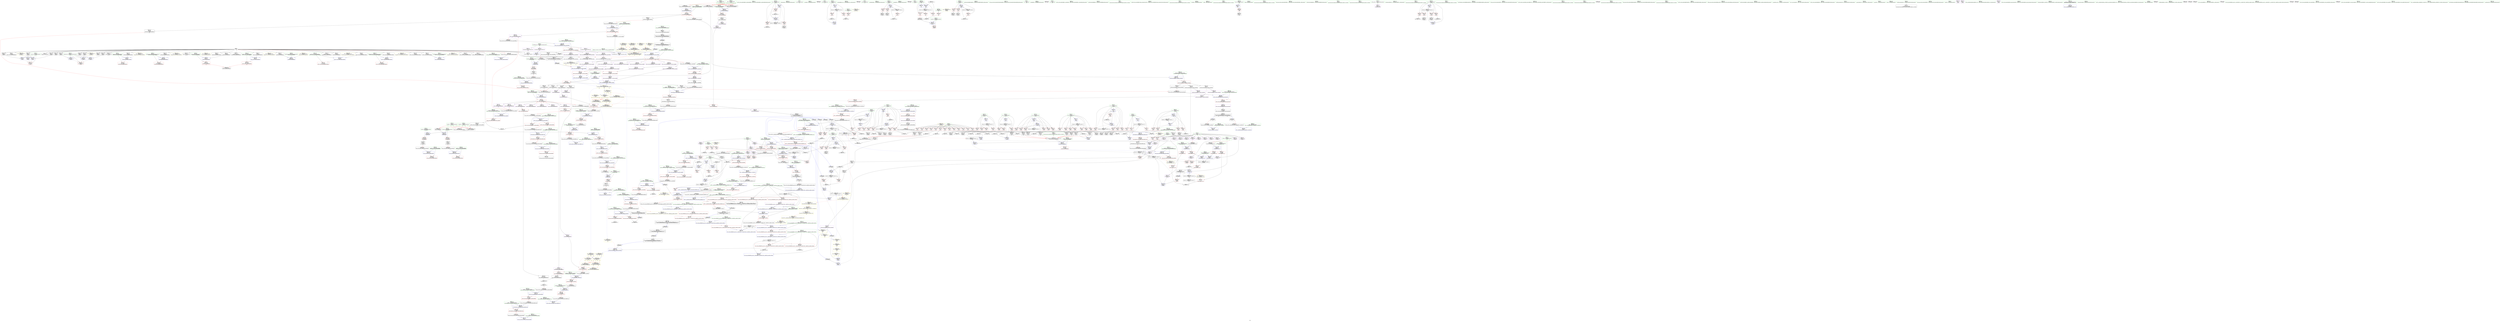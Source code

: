 digraph "SVFG" {
	label="SVFG";

	Node0x55a88e2ce1e0 [shape=record,color=grey,label="{NodeID: 0\nNullPtr|{|<s34>61}}"];
	Node0x55a88e2ce1e0 -> Node0x55a88e2f3d10[style=solid];
	Node0x55a88e2ce1e0 -> Node0x55a88e2f3e10[style=solid];
	Node0x55a88e2ce1e0 -> Node0x55a88e2f3ee0[style=solid];
	Node0x55a88e2ce1e0 -> Node0x55a88e2f3fb0[style=solid];
	Node0x55a88e2ce1e0 -> Node0x55a88e2f4080[style=solid];
	Node0x55a88e2ce1e0 -> Node0x55a88e2f4150[style=solid];
	Node0x55a88e2ce1e0 -> Node0x55a88e2edf10[style=solid];
	Node0x55a88e2ce1e0 -> Node0x55a88e2edfe0[style=solid];
	Node0x55a88e2ce1e0 -> Node0x55a88e2ee0b0[style=solid];
	Node0x55a88e2ce1e0 -> Node0x55a88e2ee180[style=solid];
	Node0x55a88e2ce1e0 -> Node0x55a88e2ee250[style=solid];
	Node0x55a88e2ce1e0 -> Node0x55a88e2ee320[style=solid];
	Node0x55a88e2ce1e0 -> Node0x55a88e2ee3f0[style=solid];
	Node0x55a88e2ce1e0 -> Node0x55a88e2ee4c0[style=solid];
	Node0x55a88e2ce1e0 -> Node0x55a88e2ee590[style=solid];
	Node0x55a88e2ce1e0 -> Node0x55a88e2ee660[style=solid];
	Node0x55a88e2ce1e0 -> Node0x55a88e2ee730[style=solid];
	Node0x55a88e2ce1e0 -> Node0x55a88e2ee800[style=solid];
	Node0x55a88e2ce1e0 -> Node0x55a88e2ee8d0[style=solid];
	Node0x55a88e2ce1e0 -> Node0x55a88e2ee9a0[style=solid];
	Node0x55a88e2ce1e0 -> Node0x55a88e2eea70[style=solid];
	Node0x55a88e2ce1e0 -> Node0x55a88e2eeb40[style=solid];
	Node0x55a88e2ce1e0 -> Node0x55a88e2eec10[style=solid];
	Node0x55a88e2ce1e0 -> Node0x55a88e2eece0[style=solid];
	Node0x55a88e2ce1e0 -> Node0x55a88e2eedb0[style=solid];
	Node0x55a88e2ce1e0 -> Node0x55a88e2eee80[style=solid];
	Node0x55a88e2ce1e0 -> Node0x55a88e2eef50[style=solid];
	Node0x55a88e2ce1e0 -> Node0x55a88e2ef020[style=solid];
	Node0x55a88e2ce1e0 -> Node0x55a88e30c550[style=solid];
	Node0x55a88e2ce1e0 -> Node0x55a88e310c30[style=solid];
	Node0x55a88e2ce1e0 -> Node0x55a88e310d00[style=solid];
	Node0x55a88e2ce1e0 -> Node0x55a88e310dd0[style=solid];
	Node0x55a88e2ce1e0 -> Node0x55a88e325710[style=solid];
	Node0x55a88e2ce1e0 -> Node0x55a88e3298b0[style=solid];
	Node0x55a88e2ce1e0:s34 -> Node0x55a88e3be020[style=solid,color=red];
	Node0x55a88e30f640 [shape=record,color=blue,label="{NodeID: 609\n539\<--534\n__a.addr\<--__a\n_ZNSt6vectorIdSaIdEEC2EmRKS0_\n}"];
	Node0x55a88e30f640 -> Node0x55a88e307f40[style=dashed];
	Node0x55a88e2f7210 [shape=record,color=red,label="{NodeID: 443\n302\<--301\n\<--call85\n_Z5solvei\n}"];
	Node0x55a88e2f7210 -> Node0x55a88e326430[style=solid];
	Node0x55a88e2fa760 [shape=record,color=black,label="{NodeID: 277\n967\<--974\n_ZNK9__gnu_cxx13new_allocatorIdE8max_sizeEv_ret\<--\n_ZNK9__gnu_cxx13new_allocatorIdE8max_sizeEv\n|{<s0>62}}"];
	Node0x55a88e2fa760:s0 -> Node0x55a88e3bbc30[style=solid,color=blue];
	Node0x55a88e2eb410 [shape=record,color=green,label="{NodeID: 111\n789\<--790\n_ZNSt12_Vector_baseIdSaIdEE13_M_deallocateEPdm\<--_ZNSt12_Vector_baseIdSaIdEE13_M_deallocateEPdm_field_insensitive\n}"];
	Node0x55a88e30c990 [shape=record,color=blue,label="{NodeID: 554\n59\<--136\nj\<--inc\n_Z5solvei\n}"];
	Node0x55a88e30c990 -> Node0x55a88e2ff860[style=dashed];
	Node0x55a88e30c990 -> Node0x55a88e2ff930[style=dashed];
	Node0x55a88e30c990 -> Node0x55a88e2ffa00[style=dashed];
	Node0x55a88e30c990 -> Node0x55a88e30c990[style=dashed];
	Node0x55a88e30c990 -> Node0x55a88e35bc60[style=dashed];
	Node0x55a88e3c0430 [shape=record,color=black,label="{NodeID: 1495\n1230 = PHI(1223, )\n1st arg _ZNSt12_Destroy_auxILb1EE9__destroyIPdEEvT_S3_ }"];
	Node0x55a88e3c0430 -> Node0x55a88e313b50[style=solid];
	Node0x55a88e2f4560 [shape=record,color=red,label="{NodeID: 388\n169\<--67\n\<--d\n_Z5solvei\n}"];
	Node0x55a88e2f4560 -> Node0x55a88e30ce70[style=solid];
	Node0x55a88e2ef7a0 [shape=record,color=black,label="{NodeID: 222\n204\<--203\nidxprom43\<--\n_Z5solvei\n}"];
	Node0x55a88e2ebad0 [shape=record,color=green,label="{NodeID: 56\n105\<--106\ni153\<--i153_field_insensitive\n_Z5solvei\n}"];
	Node0x55a88e2ebad0 -> Node0x55a88e2f6c60[style=solid];
	Node0x55a88e2ebad0 -> Node0x55a88e2f6d30[style=solid];
	Node0x55a88e2ebad0 -> Node0x55a88e2f6e00[style=solid];
	Node0x55a88e2ebad0 -> Node0x55a88e30ebb0[style=solid];
	Node0x55a88e2ebad0 -> Node0x55a88e30ed50[style=solid];
	Node0x55a88e32adb0 [shape=record,color=grey,label="{NodeID: 997\n192 = cmp(190, 191, )\n}"];
	Node0x55a88e3123c0 [shape=record,color=blue,label="{NodeID: 665\n1030\<--1027\n__n.addr\<--__n\n_ZNSt27__uninitialized_default_n_1ILb1EE18__uninit_default_nIPdmEET_S3_T0_\n}"];
	Node0x55a88e3123c0 -> Node0x55a88e30ad90[style=dashed];
	Node0x55a88e309c80 [shape=record,color=red,label="{NodeID: 499\n846\<--845\n\<--_M_start3\n_ZNSt12_Vector_baseIdSaIdEE17_M_create_storageEm\n}"];
	Node0x55a88e309c80 -> Node0x55a88e311110[style=solid];
	Node0x55a88e3baf70 [shape=record,color=black,label="{NodeID: 1440\n397 = PHI(590, )\n}"];
	Node0x55a88e3baf70 -> Node0x55a88e30e6d0[style=solid];
	Node0x55a88e2fd570 [shape=record,color=purple,label="{NodeID: 333\n781\<--773\n_M_start4\<--this1\n_ZNSt12_Vector_baseIdSaIdEED2Ev\n}"];
	Node0x55a88e2fd570 -> Node0x55a88e3097a0[style=solid];
	Node0x55a88e2f2c80 [shape=record,color=green,label="{NodeID: 167\n1145\<--1146\n_ZSt9terminatev\<--_ZSt9terminatev_field_insensitive\n}"];
	Node0x55a88e2b7f30 [shape=record,color=green,label="{NodeID: 1\n7\<--1\n__dso_handle\<--dummyObj\nGlob }"];
	Node0x55a88e325710 [shape=record,color=black,label="{NodeID: 942\n917 = PHI(912, 3, )\n}"];
	Node0x55a88e325710 -> Node0x55a88e2fa350[style=solid];
	Node0x55a88e30f710 [shape=record,color=blue,label="{NodeID: 610\n541\<--561\nexn.slot\<--\n_ZNSt6vectorIdSaIdEEC2EmRKS0_\n}"];
	Node0x55a88e30f710 -> Node0x55a88e308010[style=dashed];
	Node0x55a88e2f72e0 [shape=record,color=red,label="{NodeID: 444\n316\<--315\n\<--call92\n_Z5solvei\n}"];
	Node0x55a88e2f72e0 -> Node0x55a88e3268b0[style=solid];
	Node0x55a88e2fa830 [shape=record,color=black,label="{NodeID: 278\n978\<--993\n_ZSt27__uninitialized_default_n_aIPdmdET_S1_T0_RSaIT1_E_ret\<--call\n_ZSt27__uninitialized_default_n_aIPdmdET_S1_T0_RSaIT1_E\n|{<s0>51}}"];
	Node0x55a88e2fa830:s0 -> Node0x55a88e3bb730[style=solid,color=blue];
	Node0x55a88e2eb510 [shape=record,color=green,label="{NodeID: 112\n808\<--809\nthis.addr\<--this.addr_field_insensitive\n_ZNSt12_Vector_baseIdSaIdEE12_Vector_implC2ERKS0_\n}"];
	Node0x55a88e2eb510 -> Node0x55a88e309870[style=solid];
	Node0x55a88e2eb510 -> Node0x55a88e310a90[style=solid];
	Node0x55a88e30ca60 [shape=record,color=blue,label="{NodeID: 555\n57\<--142\ni\<--inc9\n_Z5solvei\n}"];
	Node0x55a88e30ca60 -> Node0x55a88e35b760[style=dashed];
	Node0x55a88e3c0540 [shape=record,color=black,label="{NodeID: 1496\n897 = PHI(836, )\n0th arg _ZNSt12_Vector_baseIdSaIdEE11_M_allocateEm }"];
	Node0x55a88e3c0540 -> Node0x55a88e3116c0[style=solid];
	Node0x55a88e2f4630 [shape=record,color=red,label="{NodeID: 389\n184\<--69\n\<--k\n_Z5solvei\n}"];
	Node0x55a88e2f4630 -> Node0x55a88e32ac30[style=solid];
	Node0x55a88e2ef870 [shape=record,color=black,label="{NodeID: 223\n207\<--206\nidxprom45\<--\n_Z5solvei\n}"];
	Node0x55a88e2ebba0 [shape=record,color=green,label="{NodeID: 57\n109\<--110\n_ZNSirsERi\<--_ZNSirsERi_field_insensitive\n}"];
	Node0x55a88e34d920 [shape=record,color=black,label="{NodeID: 998\nMR_50V_2 = PHI(MR_50V_3, MR_50V_1, )\npts\{962 \}\n|{|<s1>69}}"];
	Node0x55a88e34d920 -> Node0x55a88e312be0[style=dashed];
	Node0x55a88e34d920:s1 -> Node0x55a88e37d680[style=dashed,color=blue];
	Node0x55a88e312490 [shape=record,color=blue,label="{NodeID: 666\n1032\<--249\nref.tmp\<--\n_ZNSt27__uninitialized_default_n_1ILb1EE18__uninit_default_nIPdmEET_S3_T0_\n|{<s0>67}}"];
	Node0x55a88e312490:s0 -> Node0x55a88e36d6f0[style=dashed,color=red];
	Node0x55a88e309d50 [shape=record,color=red,label="{NodeID: 500\n852\<--851\n\<--_M_start6\n_ZNSt12_Vector_baseIdSaIdEE17_M_create_storageEm\n}"];
	Node0x55a88e309d50 -> Node0x55a88e2fe680[style=solid];
	Node0x55a88e3bb0b0 [shape=record,color=black,label="{NodeID: 1441\n463 = PHI()\n}"];
	Node0x55a88e2fd640 [shape=record,color=purple,label="{NodeID: 334\n791\<--773\n_M_impl5\<--this1\n_ZNSt12_Vector_baseIdSaIdEED2Ev\n|{<s0>53}}"];
	Node0x55a88e2fd640:s0 -> Node0x55a88e3bf270[style=solid,color=red];
	Node0x55a88e2f2d80 [shape=record,color=green,label="{NodeID: 168\n1155\<--1156\n__a.addr\<--__a.addr_field_insensitive\n_ZNSt16allocator_traitsISaIdEE10deallocateERS0_Pdm\n}"];
	Node0x55a88e2f2d80 -> Node0x55a88e30bc30[style=solid];
	Node0x55a88e2f2d80 -> Node0x55a88e313190[style=solid];
	Node0x55a88e2b7fc0 [shape=record,color=green,label="{NodeID: 2\n10\<--1\n_ZSt3cin\<--dummyObj\nGlob }"];
	Node0x55a88e325cb0 [shape=record,color=grey,label="{NodeID: 943\n345 = Binary(344, 137, )\n}"];
	Node0x55a88e325cb0 -> Node0x55a88e30e120[style=solid];
	Node0x55a88e30f7e0 [shape=record,color=blue,label="{NodeID: 611\n543\<--563\nehselector.slot\<--\n_ZNSt6vectorIdSaIdEEC2EmRKS0_\n}"];
	Node0x55a88e30f7e0 -> Node0x55a88e3080e0[style=dashed];
	Node0x55a88e2f73b0 [shape=record,color=red,label="{NodeID: 445\n374\<--373\n\<--call121\n_Z5solvei\n}"];
	Node0x55a88e2f73b0 -> Node0x55a88e327c30[style=solid];
	Node0x55a88e2fa900 [shape=record,color=black,label="{NodeID: 279\n1004\<--1003\n\<--_M_impl\n_ZNSt12_Vector_baseIdSaIdEE19_M_get_Tp_allocatorEv\n}"];
	Node0x55a88e2fa900 -> Node0x55a88e2fa9d0[style=solid];
	Node0x55a88e2eb5e0 [shape=record,color=green,label="{NodeID: 113\n810\<--811\n__a.addr\<--__a.addr_field_insensitive\n_ZNSt12_Vector_baseIdSaIdEE12_Vector_implC2ERKS0_\n}"];
	Node0x55a88e2eb5e0 -> Node0x55a88e309940[style=solid];
	Node0x55a88e2eb5e0 -> Node0x55a88e310b60[style=solid];
	Node0x55a88e30cb30 [shape=record,color=blue,label="{NodeID: 556\n61\<--114\ni11\<--\n_Z5solvei\n}"];
	Node0x55a88e30cb30 -> Node0x55a88e364980[style=dashed];
	Node0x55a88e3c0650 [shape=record,color=black,label="{NodeID: 1497\n898 = PHI(837, )\n1st arg _ZNSt12_Vector_baseIdSaIdEE11_M_allocateEm }"];
	Node0x55a88e3c0650 -> Node0x55a88e311790[style=solid];
	Node0x55a88e2f4700 [shape=record,color=red,label="{NodeID: 390\n209\<--69\n\<--k\n_Z5solvei\n}"];
	Node0x55a88e2f4700 -> Node0x55a88e2ef940[style=solid];
	Node0x55a88e2ef940 [shape=record,color=black,label="{NodeID: 224\n210\<--209\nidxprom47\<--\n_Z5solvei\n}"];
	Node0x55a88e2ebca0 [shape=record,color=green,label="{NodeID: 58\n223\<--224\n_ZSt3minIiERKT_S2_S2_\<--_ZSt3minIiERKT_S2_S2__field_insensitive\n}"];
	Node0x55a88e34da10 [shape=record,color=black,label="{NodeID: 999\nMR_219V_3 = PHI(MR_219V_4, MR_219V_2, )\npts\{1071 \}\n}"];
	Node0x55a88e34da10 -> Node0x55a88e30b0d0[style=dashed];
	Node0x55a88e34da10 -> Node0x55a88e30b1a0[style=dashed];
	Node0x55a88e34da10 -> Node0x55a88e30b270[style=dashed];
	Node0x55a88e34da10 -> Node0x55a88e312d80[style=dashed];
	Node0x55a88e312560 [shape=record,color=blue,label="{NodeID: 667\n1047\<--1044\n__first.addr\<--__first\n_ZSt6fill_nIPdmdET_S1_T0_RKT1_\n}"];
	Node0x55a88e312560 -> Node0x55a88e30ae60[style=dashed];
	Node0x55a88e309e20 [shape=record,color=red,label="{NodeID: 501\n864\<--861\nthis1\<--this.addr\n_ZNSt12_Vector_baseIdSaIdEE12_Vector_implD2Ev\n}"];
	Node0x55a88e309e20 -> Node0x55a88e2fa010[style=solid];
	Node0x55a88e3bb180 [shape=record,color=black,label="{NodeID: 1442\n467 = PHI()\n}"];
	Node0x55a88e2fd710 [shape=record,color=purple,label="{NodeID: 335\n799\<--773\n_M_impl6\<--this1\n_ZNSt12_Vector_baseIdSaIdEED2Ev\n|{<s0>54}}"];
	Node0x55a88e2fd710:s0 -> Node0x55a88e3bf270[style=solid,color=red];
	Node0x55a88e2f2e50 [shape=record,color=green,label="{NodeID: 169\n1157\<--1158\n__p.addr\<--__p.addr_field_insensitive\n_ZNSt16allocator_traitsISaIdEE10deallocateERS0_Pdm\n}"];
	Node0x55a88e2f2e50 -> Node0x55a88e30bd00[style=solid];
	Node0x55a88e2f2e50 -> Node0x55a88e313260[style=solid];
	Node0x55a88e2b8680 [shape=record,color=green,label="{NodeID: 3\n11\<--1\n_ZSt4cout\<--dummyObj\nGlob }"];
	Node0x55a88e325e30 [shape=record,color=grey,label="{NodeID: 944\n321 = Binary(320, 137, )\n}"];
	Node0x55a88e325e30 -> Node0x55a88e30dde0[style=solid];
	Node0x55a88e30f8b0 [shape=record,color=blue,label="{NodeID: 612\n581\<--580\nthis.addr\<--this\n_ZNSaIdED2Ev\n}"];
	Node0x55a88e30f8b0 -> Node0x55a88e3081b0[style=dashed];
	Node0x55a88e2f7480 [shape=record,color=red,label="{NodeID: 446\n378\<--377\n\<--call123\n_Z5solvei\n}"];
	Node0x55a88e2f7480 -> Node0x55a88e327c30[style=solid];
	Node0x55a88e2fa9d0 [shape=record,color=black,label="{NodeID: 280\n997\<--1004\n_ZNSt12_Vector_baseIdSaIdEE19_M_get_Tp_allocatorEv_ret\<--\n_ZNSt12_Vector_baseIdSaIdEE19_M_get_Tp_allocatorEv\n|{<s0>40|<s1>50}}"];
	Node0x55a88e2fa9d0:s0 -> Node0x55a88e3bb320[style=solid,color=blue];
	Node0x55a88e2fa9d0:s1 -> Node0x55a88e3bb5c0[style=solid,color=blue];
	Node0x55a88e2eb6b0 [shape=record,color=green,label="{NodeID: 114\n818\<--819\n_ZNSaIdEC2ERKS_\<--_ZNSaIdEC2ERKS__field_insensitive\n}"];
	Node0x55a88e30cc00 [shape=record,color=blue,label="{NodeID: 557\n63\<--155\nu\<--dec\n_Z5solvei\n}"];
	Node0x55a88e30cc00 -> Node0x55a88e2ffd40[style=dashed];
	Node0x55a88e30cc00 -> Node0x55a88e2ffe10[style=dashed];
	Node0x55a88e30cc00 -> Node0x55a88e364480[style=dashed];
	Node0x55a88e3c0760 [shape=record,color=black,label="{NodeID: 1498\n1173 = PHI(1165, )\n0th arg _ZN9__gnu_cxx13new_allocatorIdE10deallocateEPdm }"];
	Node0x55a88e3c0760 -> Node0x55a88e313400[style=solid];
	Node0x55a88e2f47d0 [shape=record,color=red,label="{NodeID: 391\n213\<--69\n\<--k\n_Z5solvei\n}"];
	Node0x55a88e2f47d0 -> Node0x55a88e2efa10[style=solid];
	Node0x55a88e2efa10 [shape=record,color=black,label="{NodeID: 225\n214\<--213\nidxprom49\<--\n_Z5solvei\n}"];
	Node0x55a88e36c700 [shape=record,color=yellow,style=double,label="{NodeID: 1166\n32V_1 = ENCHI(MR_32V_0)\npts\{84 \}\nFun[_Z5solvei]}"];
	Node0x55a88e36c700 -> Node0x55a88e30d9d0[style=dashed];
	Node0x55a88e36c700 -> Node0x55a88e30e1f0[style=dashed];
	Node0x55a88e36c700 -> Node0x55a88e30eef0[style=dashed];
	Node0x55a88e2ebda0 [shape=record,color=green,label="{NodeID: 59\n253\<--254\n_ZNSaIdEC2Ev\<--_ZNSaIdEC2Ev_field_insensitive\n}"];
	Node0x55a88e34df10 [shape=record,color=black,label="{NodeID: 1000\nMR_227V_3 = PHI(MR_227V_4, MR_227V_2, )\npts\{1079 \}\n}"];
	Node0x55a88e34df10 -> Node0x55a88e30b5b0[style=dashed];
	Node0x55a88e34df10 -> Node0x55a88e30b680[style=dashed];
	Node0x55a88e34df10 -> Node0x55a88e312cb0[style=dashed];
	Node0x55a88e312630 [shape=record,color=blue,label="{NodeID: 668\n1049\<--1045\n__n.addr\<--__n\n_ZSt6fill_nIPdmdET_S1_T0_RKT1_\n}"];
	Node0x55a88e312630 -> Node0x55a88e30af30[style=dashed];
	Node0x55a88e309ef0 [shape=record,color=red,label="{NodeID: 502\n877\<--871\nthis1\<--this.addr\n_ZNSaIdEC2ERKS_\n}"];
	Node0x55a88e309ef0 -> Node0x55a88e2fa0e0[style=solid];
	Node0x55a88e3bb250 [shape=record,color=black,label="{NodeID: 1443\n470 = PHI()\n}"];
	Node0x55a88e2fd7e0 [shape=record,color=purple,label="{NodeID: 336\n820\<--814\n_M_start\<--this1\n_ZNSt12_Vector_baseIdSaIdEE12_Vector_implC2ERKS0_\n}"];
	Node0x55a88e2fd7e0 -> Node0x55a88e310c30[style=solid];
	Node0x55a88e2f2f20 [shape=record,color=green,label="{NodeID: 170\n1159\<--1160\n__n.addr\<--__n.addr_field_insensitive\n_ZNSt16allocator_traitsISaIdEE10deallocateERS0_Pdm\n}"];
	Node0x55a88e2f2f20 -> Node0x55a88e30bdd0[style=solid];
	Node0x55a88e2f2f20 -> Node0x55a88e313330[style=solid];
	Node0x55a88e2b8710 [shape=record,color=green,label="{NodeID: 4\n12\<--1\n.str\<--dummyObj\nGlob }"];
	Node0x55a88e325fb0 [shape=record,color=grey,label="{NodeID: 945\n678 = Binary(677, 137, )\n}"];
	Node0x55a88e325fb0 -> Node0x55a88e30ff30[style=solid];
	Node0x55a88e30f980 [shape=record,color=blue,label="{NodeID: 613\n593\<--591\nthis.addr\<--this\n_ZNSt6vectorIdSaIdEEixEm\n}"];
	Node0x55a88e30f980 -> Node0x55a88e308280[style=dashed];
	Node0x55a88e2f7550 [shape=record,color=red,label="{NodeID: 447\n383\<--382\n\<--arrayidx125\n_Z5solvei\n}"];
	Node0x55a88e2f7550 -> Node0x55a88e328830[style=solid];
	Node0x55a88e2faaa0 [shape=record,color=black,label="{NodeID: 281\n1006\<--1021\n_ZSt25__uninitialized_default_nIPdmET_S1_T0__ret\<--call\n_ZSt25__uninitialized_default_nIPdmET_S1_T0_\n|{<s0>65}}"];
	Node0x55a88e2faaa0:s0 -> Node0x55a88e3bbd70[style=solid,color=blue];
	Node0x55a88e2effa0 [shape=record,color=green,label="{NodeID: 115\n830\<--831\nthis.addr\<--this.addr_field_insensitive\n_ZNSt12_Vector_baseIdSaIdEE17_M_create_storageEm\n}"];
	Node0x55a88e2effa0 -> Node0x55a88e309a10[style=solid];
	Node0x55a88e2effa0 -> Node0x55a88e310ea0[style=solid];
	Node0x55a88e30ccd0 [shape=record,color=blue,label="{NodeID: 558\n65\<--159\nv\<--dec18\n_Z5solvei\n}"];
	Node0x55a88e30ccd0 -> Node0x55a88e2f42f0[style=dashed];
	Node0x55a88e30ccd0 -> Node0x55a88e2f43c0[style=dashed];
	Node0x55a88e30ccd0 -> Node0x55a88e363f80[style=dashed];
	Node0x55a88e3c08a0 [shape=record,color=black,label="{NodeID: 1499\n1174 = PHI(1166, )\n1st arg _ZN9__gnu_cxx13new_allocatorIdE10deallocateEPdm }"];
	Node0x55a88e3c08a0 -> Node0x55a88e3134d0[style=solid];
	Node0x55a88e2f48a0 [shape=record,color=red,label="{NodeID: 392\n244\<--69\n\<--k\n_Z5solvei\n}"];
	Node0x55a88e2f48a0 -> Node0x55a88e326d30[style=solid];
	Node0x55a88e2efae0 [shape=record,color=black,label="{NodeID: 226\n217\<--216\nidxprom51\<--\n_Z5solvei\n}"];
	Node0x55a88e36c7e0 [shape=record,color=yellow,style=double,label="{NodeID: 1167\n34V_1 = ENCHI(MR_34V_0)\npts\{86 \}\nFun[_Z5solvei]}"];
	Node0x55a88e36c7e0 -> Node0x55a88e30daa0[style=dashed];
	Node0x55a88e36c7e0 -> Node0x55a88e30e2c0[style=dashed];
	Node0x55a88e36c7e0 -> Node0x55a88e30efc0[style=dashed];
	Node0x55a88e2ebea0 [shape=record,color=green,label="{NodeID: 60\n256\<--257\n_ZNSt6vectorIdSaIdEEC2EmRKS0_\<--_ZNSt6vectorIdSaIdEEC2EmRKS0__field_insensitive\n}"];
	Node0x55a88e312700 [shape=record,color=blue,label="{NodeID: 669\n1051\<--1046\n__value.addr\<--__value\n_ZSt6fill_nIPdmdET_S1_T0_RKT1_\n}"];
	Node0x55a88e312700 -> Node0x55a88e30b000[style=dashed];
	Node0x55a88e309fc0 [shape=record,color=red,label="{NodeID: 503\n879\<--873\n\<--__a.addr\n_ZNSaIdEC2ERKS_\n}"];
	Node0x55a88e309fc0 -> Node0x55a88e2fa1b0[style=solid];
	Node0x55a88e3bb320 [shape=record,color=black,label="{NodeID: 1444\n635 = PHI(997, )\n|{<s0>41}}"];
	Node0x55a88e3bb320:s0 -> Node0x55a88e3bdc60[style=solid,color=red];
	Node0x55a88e2fd8b0 [shape=record,color=purple,label="{NodeID: 337\n822\<--814\n_M_finish\<--this1\n_ZNSt12_Vector_baseIdSaIdEE12_Vector_implC2ERKS0_\n}"];
	Node0x55a88e2fd8b0 -> Node0x55a88e310d00[style=solid];
	Node0x55a88e2f2ff0 [shape=record,color=green,label="{NodeID: 171\n1169\<--1170\n_ZN9__gnu_cxx13new_allocatorIdE10deallocateEPdm\<--_ZN9__gnu_cxx13new_allocatorIdE10deallocateEPdm_field_insensitive\n}"];
	Node0x55a88e2b87a0 [shape=record,color=green,label="{NodeID: 5\n14\<--1\n.str.1\<--dummyObj\nGlob }"];
	Node0x55a88e326130 [shape=record,color=grey,label="{NodeID: 946\n136 = Binary(135, 137, )\n}"];
	Node0x55a88e326130 -> Node0x55a88e30c990[style=solid];
	Node0x55a88e30fa50 [shape=record,color=blue,label="{NodeID: 614\n595\<--592\n__n.addr\<--__n\n_ZNSt6vectorIdSaIdEEixEm\n}"];
	Node0x55a88e30fa50 -> Node0x55a88e308350[style=dashed];
	Node0x55a88e2f7620 [shape=record,color=red,label="{NodeID: 448\n389\<--388\n\<--call128\n_Z5solvei\n}"];
	Node0x55a88e2f7620 -> Node0x55a88e328cb0[style=solid];
	Node0x55a88e2fab70 [shape=record,color=black,label="{NodeID: 282\n1025\<--1039\n_ZNSt27__uninitialized_default_n_1ILb1EE18__uninit_default_nIPdmEET_S3_T0__ret\<--call\n_ZNSt27__uninitialized_default_n_1ILb1EE18__uninit_default_nIPdmEET_S3_T0_\n|{<s0>66}}"];
	Node0x55a88e2fab70:s0 -> Node0x55a88e3bbeb0[style=solid,color=blue];
	Node0x55a88e2f0070 [shape=record,color=green,label="{NodeID: 116\n832\<--833\n__n.addr\<--__n.addr_field_insensitive\n_ZNSt12_Vector_baseIdSaIdEE17_M_create_storageEm\n}"];
	Node0x55a88e2f0070 -> Node0x55a88e309ae0[style=solid];
	Node0x55a88e2f0070 -> Node0x55a88e309bb0[style=solid];
	Node0x55a88e2f0070 -> Node0x55a88e310f70[style=solid];
	Node0x55a88e361c80 [shape=record,color=black,label="{NodeID: 1057\nMR_40V_3 = PHI(MR_40V_4, MR_40V_2, )\npts\{98 \}\n}"];
	Node0x55a88e361c80 -> Node0x55a88e2f5f60[style=dashed];
	Node0x55a88e361c80 -> Node0x55a88e2f6030[style=dashed];
	Node0x55a88e361c80 -> Node0x55a88e2f6100[style=dashed];
	Node0x55a88e361c80 -> Node0x55a88e30e120[style=dashed];
	Node0x55a88e30cda0 [shape=record,color=blue,label="{NodeID: 559\n167\<--161\narrayidx22\<--\n_Z5solvei\n}"];
	Node0x55a88e30cda0 -> Node0x55a88e30ce70[style=dashed];
	Node0x55a88e3c09e0 [shape=record,color=black,label="{NodeID: 1500\n1175 = PHI(1167, )\n2nd arg _ZN9__gnu_cxx13new_allocatorIdE10deallocateEPdm }"];
	Node0x55a88e3c09e0 -> Node0x55a88e3135a0[style=solid];
	Node0x55a88e2f4970 [shape=record,color=red,label="{NodeID: 393\n190\<--71\n\<--i33\n_Z5solvei\n}"];
	Node0x55a88e2f4970 -> Node0x55a88e32adb0[style=solid];
	Node0x55a88e2efbb0 [shape=record,color=black,label="{NodeID: 227\n227\<--226\nidxprom54\<--\n_Z5solvei\n}"];
	Node0x55a88e2ebfa0 [shape=record,color=green,label="{NodeID: 61\n259\<--260\n_ZNSaIdED2Ev\<--_ZNSaIdED2Ev_field_insensitive\n}"];
	Node0x55a88e3127d0 [shape=record,color=blue,label="{NodeID: 670\n1070\<--1067\n__first.addr\<--__first\n_ZSt10__fill_n_aIPdmdEN9__gnu_cxx11__enable_ifIXsr11__is_scalarIT1_EE7__valueET_E6__typeES4_T0_RKS3_\n}"];
	Node0x55a88e3127d0 -> Node0x55a88e34da10[style=dashed];
	Node0x55a88e30a090 [shape=record,color=red,label="{NodeID: 504\n894\<--888\nthis1\<--this.addr\n_ZN9__gnu_cxx13new_allocatorIdEC2ERKS1_\n}"];
	Node0x55a88e3bb4f0 [shape=record,color=black,label="{NodeID: 1445\n667 = PHI()\n}"];
	Node0x55a88e2fd980 [shape=record,color=purple,label="{NodeID: 338\n824\<--814\n_M_end_of_storage\<--this1\n_ZNSt12_Vector_baseIdSaIdEE12_Vector_implC2ERKS0_\n}"];
	Node0x55a88e2fd980 -> Node0x55a88e310dd0[style=solid];
	Node0x55a88e2f30f0 [shape=record,color=green,label="{NodeID: 172\n1176\<--1177\nthis.addr\<--this.addr_field_insensitive\n_ZN9__gnu_cxx13new_allocatorIdE10deallocateEPdm\n}"];
	Node0x55a88e2f30f0 -> Node0x55a88e30bea0[style=solid];
	Node0x55a88e2f30f0 -> Node0x55a88e313400[style=solid];
	Node0x55a88e2b8830 [shape=record,color=green,label="{NodeID: 6\n16\<--1\n.str.2\<--dummyObj\nGlob }"];
	Node0x55a88e3262b0 [shape=record,color=grey,label="{NodeID: 947\n445 = Binary(444, 137, )\n}"];
	Node0x55a88e3262b0 -> Node0x55a88e30ed50[style=solid];
	Node0x55a88e30fb20 [shape=record,color=blue,label="{NodeID: 615\n618\<--617\nthis.addr\<--this\n_ZNSt6vectorIdSaIdEED2Ev\n}"];
	Node0x55a88e30fb20 -> Node0x55a88e3084f0[style=dashed];
	Node0x55a88e2f76f0 [shape=record,color=red,label="{NodeID: 449\n421\<--420\n\<--arrayidx148\n_Z5solvei\n}"];
	Node0x55a88e2f76f0 -> Node0x55a88e3271b0[style=solid];
	Node0x55a88e2fac40 [shape=record,color=black,label="{NodeID: 283\n1043\<--1062\n_ZSt6fill_nIPdmdET_S1_T0_RKT1__ret\<--call1\n_ZSt6fill_nIPdmdET_S1_T0_RKT1_\n|{<s0>67}}"];
	Node0x55a88e2fac40:s0 -> Node0x55a88e3bccb0[style=solid,color=blue];
	Node0x55a88e2f0140 [shape=record,color=green,label="{NodeID: 117\n839\<--840\n_ZNSt12_Vector_baseIdSaIdEE11_M_allocateEm\<--_ZNSt12_Vector_baseIdSaIdEE11_M_allocateEm_field_insensitive\n}"];
	Node0x55a88e30ce70 [shape=record,color=blue,label="{NodeID: 560\n175\<--169\narrayidx26\<--\n_Z5solvei\n}"];
	Node0x55a88e30ce70 -> Node0x55a88e30cda0[style=dashed];
	Node0x55a88e30ce70 -> Node0x55a88e363a80[style=dashed];
	Node0x55a88e3c0b20 [shape=record,color=black,label="{NodeID: 1501\n684 = PHI(526, )\n0th arg _ZN9__gnu_cxx13new_allocatorIdEC2Ev }"];
	Node0x55a88e3c0b20 -> Node0x55a88e310000[style=solid];
	Node0x55a88e2f4a40 [shape=record,color=red,label="{NodeID: 394\n200\<--71\n\<--i33\n_Z5solvei\n}"];
	Node0x55a88e2f4a40 -> Node0x55a88e2ef6d0[style=solid];
	Node0x55a88e2efc80 [shape=record,color=black,label="{NodeID: 228\n230\<--229\nidxprom56\<--\n_Z5solvei\n}"];
	Node0x55a88e2ec0a0 [shape=record,color=green,label="{NodeID: 62\n270\<--271\n_ZNSt6vectorIdSaIdEEixEm\<--_ZNSt6vectorIdSaIdEEixEm_field_insensitive\n}"];
	Node0x55a88e3128a0 [shape=record,color=blue,label="{NodeID: 671\n1072\<--1068\n__n.addr\<--__n\n_ZSt10__fill_n_aIPdmdEN9__gnu_cxx11__enable_ifIXsr11__is_scalarIT1_EE7__valueET_E6__typeES4_T0_RKS3_\n}"];
	Node0x55a88e3128a0 -> Node0x55a88e30b340[style=dashed];
	Node0x55a88e30a160 [shape=record,color=red,label="{NodeID: 505\n905\<--899\nthis1\<--this.addr\n_ZNSt12_Vector_baseIdSaIdEE11_M_allocateEm\n}"];
	Node0x55a88e30a160 -> Node0x55a88e2fe270[style=solid];
	Node0x55a88e3bb5c0 [shape=record,color=black,label="{NodeID: 1446\n755 = PHI(997, )\n|{<s0>51}}"];
	Node0x55a88e3bb5c0:s0 -> Node0x55a88e3beb60[style=solid,color=red];
	Node0x55a88e2fda50 [shape=record,color=purple,label="{NodeID: 339\n841\<--836\n_M_impl\<--this1\n_ZNSt12_Vector_baseIdSaIdEE17_M_create_storageEm\n}"];
	Node0x55a88e2f31c0 [shape=record,color=green,label="{NodeID: 173\n1178\<--1179\n__p.addr\<--__p.addr_field_insensitive\n_ZN9__gnu_cxx13new_allocatorIdE10deallocateEPdm\n}"];
	Node0x55a88e2f31c0 -> Node0x55a88e30bf70[style=solid];
	Node0x55a88e2f31c0 -> Node0x55a88e3134d0[style=solid];
	Node0x55a88e2b88f0 [shape=record,color=green,label="{NodeID: 7\n19\<--1\n\<--dummyObj\nCan only get source location for instruction, argument, global var or function.}"];
	Node0x55a88e326430 [shape=record,color=grey,label="{NodeID: 948\n303 = Binary(302, 298, )\n}"];
	Node0x55a88e326430 -> Node0x55a88e30db70[style=solid];
	Node0x55a88e30fbf0 [shape=record,color=blue,label="{NodeID: 616\n620\<--645\nexn.slot\<--\n_ZNSt6vectorIdSaIdEED2Ev\n}"];
	Node0x55a88e30fbf0 -> Node0x55a88e3085c0[style=dashed];
	Node0x55a88e2f77c0 [shape=record,color=red,label="{NodeID: 450\n439\<--438\n\<--arrayidx158\n_Z5solvei\n}"];
	Node0x55a88e2f77c0 -> Node0x55a88e328230[style=solid];
	Node0x55a88e2fad10 [shape=record,color=black,label="{NodeID: 284\n1066\<--1104\n_ZSt10__fill_n_aIPdmdEN9__gnu_cxx11__enable_ifIXsr11__is_scalarIT1_EE7__valueET_E6__typeES4_T0_RKS3__ret\<--\n_ZSt10__fill_n_aIPdmdEN9__gnu_cxx11__enable_ifIXsr11__is_scalarIT1_EE7__valueET_E6__typeES4_T0_RKS3_\n|{<s0>69}}"];
	Node0x55a88e2fad10:s0 -> Node0x55a88e3bd020[style=solid,color=blue];
	Node0x55a88e2f0240 [shape=record,color=green,label="{NodeID: 118\n861\<--862\nthis.addr\<--this.addr_field_insensitive\n_ZNSt12_Vector_baseIdSaIdEE12_Vector_implD2Ev\n}"];
	Node0x55a88e2f0240 -> Node0x55a88e309e20[style=solid];
	Node0x55a88e2f0240 -> Node0x55a88e3112b0[style=solid];
	Node0x55a88e362680 [shape=record,color=black,label="{NodeID: 1059\nMR_22V_3 = PHI(MR_22V_4, MR_22V_2, )\npts\{70 \}\n}"];
	Node0x55a88e362680 -> Node0x55a88e2f4630[style=dashed];
	Node0x55a88e362680 -> Node0x55a88e2f4700[style=dashed];
	Node0x55a88e362680 -> Node0x55a88e2f47d0[style=dashed];
	Node0x55a88e362680 -> Node0x55a88e2f48a0[style=dashed];
	Node0x55a88e362680 -> Node0x55a88e30d5c0[style=dashed];
	Node0x55a88e30cf40 [shape=record,color=blue,label="{NodeID: 561\n61\<--179\ni11\<--inc28\n_Z5solvei\n}"];
	Node0x55a88e30cf40 -> Node0x55a88e364980[style=dashed];
	Node0x55a88e3c0c60 [shape=record,color=black,label="{NodeID: 1502\n496 = PHI(205, )\n0th arg _ZSt3minIiERKT_S2_S2_ }"];
	Node0x55a88e3c0c60 -> Node0x55a88e30f090[style=solid];
	Node0x55a88e2f4b10 [shape=record,color=red,label="{NodeID: 395\n206\<--71\n\<--i33\n_Z5solvei\n}"];
	Node0x55a88e2f4b10 -> Node0x55a88e2ef870[style=solid];
	Node0x55a88e2efd50 [shape=record,color=black,label="{NodeID: 229\n251\<--250\nconv\<--\n_Z5solvei\n|{<s0>11}}"];
	Node0x55a88e2efd50:s0 -> Node0x55a88e3c22e0[style=solid,color=red];
	Node0x55a88e2ec1a0 [shape=record,color=green,label="{NodeID: 63\n460\<--461\n_ZStlsISt11char_traitsIcEERSt13basic_ostreamIcT_ES5_PKc\<--_ZStlsISt11char_traitsIcEERSt13basic_ostreamIcT_ES5_PKc_field_insensitive\n}"];
	Node0x55a88e312970 [shape=record,color=blue,label="{NodeID: 672\n1074\<--1069\n__value.addr\<--__value\n_ZSt10__fill_n_aIPdmdEN9__gnu_cxx11__enable_ifIXsr11__is_scalarIT1_EE7__valueET_E6__typeES4_T0_RKS3_\n}"];
	Node0x55a88e312970 -> Node0x55a88e30b410[style=dashed];
	Node0x55a88e30a230 [shape=record,color=red,label="{NodeID: 506\n906\<--901\n\<--__n.addr\n_ZNSt12_Vector_baseIdSaIdEE11_M_allocateEm\n}"];
	Node0x55a88e30a230 -> Node0x55a88e329430[style=solid];
	Node0x55a88e3bb730 [shape=record,color=black,label="{NodeID: 1447\n756 = PHI(978, )\n}"];
	Node0x55a88e3bb730 -> Node0x55a88e310750[style=solid];
	Node0x55a88e2fdb20 [shape=record,color=purple,label="{NodeID: 340\n842\<--836\n_M_start\<--this1\n_ZNSt12_Vector_baseIdSaIdEE17_M_create_storageEm\n}"];
	Node0x55a88e2fdb20 -> Node0x55a88e311040[style=solid];
	Node0x55a88e2f3290 [shape=record,color=green,label="{NodeID: 174\n1180\<--1181\n.addr\<--.addr_field_insensitive\n_ZN9__gnu_cxx13new_allocatorIdE10deallocateEPdm\n}"];
	Node0x55a88e2f3290 -> Node0x55a88e3135a0[style=solid];
	Node0x55a88e2b89b0 [shape=record,color=green,label="{NodeID: 8\n114\<--1\n\<--dummyObj\nCan only get source location for instruction, argument, global var or function.}"];
	Node0x55a88e3265b0 [shape=record,color=grey,label="{NodeID: 949\n307 = Binary(306, 137, )\n}"];
	Node0x55a88e3265b0 -> Node0x55a88e30dc40[style=solid];
	Node0x55a88e30fcc0 [shape=record,color=blue,label="{NodeID: 617\n622\<--647\nehselector.slot\<--\n_ZNSt6vectorIdSaIdEED2Ev\n}"];
	Node0x55a88e2f7890 [shape=record,color=red,label="{NodeID: 451\n449\<--448\n\<--arrayidx163\n_Z5solvei\n}"];
	Node0x55a88e2f7890 -> Node0x55a88e3280b0[style=solid];
	Node0x55a88e2fade0 [shape=record,color=black,label="{NodeID: 285\n1106\<--1111\n_ZSt12__niter_baseIPdET_S1__ret\<--\n_ZSt12__niter_baseIPdET_S1_\n|{<s0>68}}"];
	Node0x55a88e2fade0:s0 -> Node0x55a88e3bcee0[style=solid,color=blue];
	Node0x55a88e2f0310 [shape=record,color=green,label="{NodeID: 119\n871\<--872\nthis.addr\<--this.addr_field_insensitive\n_ZNSaIdEC2ERKS_\n}"];
	Node0x55a88e2f0310 -> Node0x55a88e309ef0[style=solid];
	Node0x55a88e2f0310 -> Node0x55a88e311380[style=solid];
	Node0x55a88e362b80 [shape=record,color=black,label="{NodeID: 1060\nMR_24V_2 = PHI(MR_24V_4, MR_24V_1, )\npts\{72 \}\n}"];
	Node0x55a88e362b80 -> Node0x55a88e30d0e0[style=dashed];
	Node0x55a88e30d010 [shape=record,color=blue,label="{NodeID: 562\n69\<--114\nk\<--\n_Z5solvei\n}"];
	Node0x55a88e30d010 -> Node0x55a88e362680[style=dashed];
	Node0x55a88e3c0da0 [shape=record,color=black,label="{NodeID: 1503\n497 = PHI(75, )\n1st arg _ZSt3minIiERKT_S2_S2_ }"];
	Node0x55a88e3c0da0 -> Node0x55a88e30f160[style=solid];
	Node0x55a88e2f4be0 [shape=record,color=red,label="{NodeID: 396\n226\<--71\n\<--i33\n_Z5solvei\n}"];
	Node0x55a88e2f4be0 -> Node0x55a88e2efbb0[style=solid];
	Node0x55a88e2efe20 [shape=record,color=black,label="{NodeID: 230\n268\<--267\nconv72\<--\n_Z5solvei\n|{<s0>13}}"];
	Node0x55a88e2efe20:s0 -> Node0x55a88e3c16a0[style=solid,color=red];
	Node0x55a88e2ec2a0 [shape=record,color=green,label="{NodeID: 64\n464\<--465\n_ZNSolsEi\<--_ZNSolsEi_field_insensitive\n}"];
	Node0x55a88e350830 [shape=record,color=black,label="{NodeID: 1005\nMR_111V_3 = PHI(MR_111V_4, MR_111V_2, )\npts\{665 \}\n}"];
	Node0x55a88e350830 -> Node0x55a88e3089d0[style=dashed];
	Node0x55a88e350830 -> Node0x55a88e308aa0[style=dashed];
	Node0x55a88e350830 -> Node0x55a88e308b70[style=dashed];
	Node0x55a88e350830 -> Node0x55a88e30ff30[style=dashed];
	Node0x55a88e312a40 [shape=record,color=blue,label="{NodeID: 673\n1076\<--1084\n__tmp\<--\n_ZSt10__fill_n_aIPdmdEN9__gnu_cxx11__enable_ifIXsr11__is_scalarIT1_EE7__valueET_E6__typeES4_T0_RKS3_\n}"];
	Node0x55a88e312a40 -> Node0x55a88e30b4e0[style=dashed];
	Node0x55a88e30a300 [shape=record,color=red,label="{NodeID: 507\n911\<--901\n\<--__n.addr\n_ZNSt12_Vector_baseIdSaIdEE11_M_allocateEm\n|{<s0>60}}"];
	Node0x55a88e30a300:s0 -> Node0x55a88e3bfe30[style=solid,color=red];
	Node0x55a88e3bb870 [shape=record,color=black,label="{NodeID: 1448\n838 = PHI(896, )\n}"];
	Node0x55a88e3bb870 -> Node0x55a88e311040[style=solid];
	Node0x55a88e2fdbf0 [shape=record,color=purple,label="{NodeID: 341\n844\<--836\n_M_impl2\<--this1\n_ZNSt12_Vector_baseIdSaIdEE17_M_create_storageEm\n}"];
	Node0x55a88e2f3360 [shape=record,color=green,label="{NodeID: 175\n1189\<--1190\n_ZdlPv\<--_ZdlPv_field_insensitive\n}"];
	Node0x55a88e2b8a70 [shape=record,color=green,label="{NodeID: 9\n133\<--1\n\<--dummyObj\nCan only get source location for instruction, argument, global var or function.}"];
	Node0x55a88e326730 [shape=record,color=grey,label="{NodeID: 950\n1097 = Binary(1096, 1098, )\n}"];
	Node0x55a88e326730 -> Node0x55a88e312cb0[style=solid];
	Node0x55a88e30fd90 [shape=record,color=blue,label="{NodeID: 618\n660\<--114\nretval\<--\nmain\n}"];
	Node0x55a88e30fd90 -> Node0x55a88e308830[style=dashed];
	Node0x55a88e2f7960 [shape=record,color=red,label="{NodeID: 452\n518\<--498\n\<--retval\n_ZSt3minIiERKT_S2_S2_\n}"];
	Node0x55a88e2f7960 -> Node0x55a88e2f90a0[style=solid];
	Node0x55a88e2faeb0 [shape=record,color=black,label="{NodeID: 286\n1131\<--1130\n\<--_M_impl\n_ZNSt12_Vector_baseIdSaIdEE13_M_deallocateEPdm\n|{<s0>70}}"];
	Node0x55a88e2faeb0:s0 -> Node0x55a88e3be160[style=solid,color=red];
	Node0x55a88e2f03e0 [shape=record,color=green,label="{NodeID: 120\n873\<--874\n__a.addr\<--__a.addr_field_insensitive\n_ZNSaIdEC2ERKS_\n}"];
	Node0x55a88e2f03e0 -> Node0x55a88e309fc0[style=solid];
	Node0x55a88e2f03e0 -> Node0x55a88e311450[style=solid];
	Node0x55a88e363080 [shape=record,color=black,label="{NodeID: 1061\nMR_26V_2 = PHI(MR_26V_3, MR_26V_1, )\npts\{74 \}\n}"];
	Node0x55a88e363080 -> Node0x55a88e30d1b0[style=dashed];
	Node0x55a88e363080 -> Node0x55a88e363080[style=dashed];
	Node0x55a88e30d0e0 [shape=record,color=blue,label="{NodeID: 563\n71\<--114\ni33\<--\n_Z5solvei\n}"];
	Node0x55a88e30d0e0 -> Node0x55a88e2f4970[style=dashed];
	Node0x55a88e30d0e0 -> Node0x55a88e2f4a40[style=dashed];
	Node0x55a88e30d0e0 -> Node0x55a88e2f4b10[style=dashed];
	Node0x55a88e30d0e0 -> Node0x55a88e2f4be0[style=dashed];
	Node0x55a88e30d0e0 -> Node0x55a88e2f4cb0[style=dashed];
	Node0x55a88e30d0e0 -> Node0x55a88e30d4f0[style=dashed];
	Node0x55a88e30d0e0 -> Node0x55a88e362b80[style=dashed];
	Node0x55a88e3c0ee0 [shape=record,color=black,label="{NodeID: 1504\n591 = PHI(79, 79, 79, 93, 93, 79, 93, 93, 93, )\n0th arg _ZNSt6vectorIdSaIdEEixEm }"];
	Node0x55a88e3c0ee0 -> Node0x55a88e30f980[style=solid];
	Node0x55a88e2f4cb0 [shape=record,color=red,label="{NodeID: 397\n239\<--71\n\<--i33\n_Z5solvei\n}"];
	Node0x55a88e2f4cb0 -> Node0x55a88e326eb0[style=solid];
	Node0x55a88e2f8240 [shape=record,color=black,label="{NodeID: 231\n292\<--291\nidxprom79\<--\n_Z5solvei\n}"];
	Node0x55a88e2ec3a0 [shape=record,color=green,label="{NodeID: 65\n471\<--472\nprintf\<--printf_field_insensitive\n}"];
	Node0x55a88e350d30 [shape=record,color=black,label="{NodeID: 1006\nMR_113V_2 = PHI(MR_113V_3, MR_113V_1, )\npts\{962 90000 \}\n|{<s0>46|<s1>46}}"];
	Node0x55a88e350d30:s0 -> Node0x55a88e35c160[style=dashed,color=red];
	Node0x55a88e350d30:s1 -> Node0x55a88e36cee0[style=dashed,color=red];
	Node0x55a88e312b10 [shape=record,color=blue,label="{NodeID: 674\n1078\<--1086\n__niter\<--\n_ZSt10__fill_n_aIPdmdEN9__gnu_cxx11__enable_ifIXsr11__is_scalarIT1_EE7__valueET_E6__typeES4_T0_RKS3_\n}"];
	Node0x55a88e312b10 -> Node0x55a88e34df10[style=dashed];
	Node0x55a88e30a3d0 [shape=record,color=red,label="{NodeID: 508\n928\<--922\n\<--__a.addr\n_ZNSt16allocator_traitsISaIdEE8allocateERS0_m\n}"];
	Node0x55a88e30a3d0 -> Node0x55a88e2fa420[style=solid];
	Node0x55a88e3bb9b0 [shape=record,color=black,label="{NodeID: 1449\n912 = PHI(919, )\n}"];
	Node0x55a88e3bb9b0 -> Node0x55a88e325710[style=solid];
	Node0x55a88e2fdcc0 [shape=record,color=purple,label="{NodeID: 342\n845\<--836\n_M_start3\<--this1\n_ZNSt12_Vector_baseIdSaIdEE17_M_create_storageEm\n}"];
	Node0x55a88e2fdcc0 -> Node0x55a88e309c80[style=solid];
	Node0x55a88e2f3460 [shape=record,color=green,label="{NodeID: 176\n1198\<--1199\n__first.addr\<--__first.addr_field_insensitive\n_ZSt8_DestroyIPddEvT_S1_RSaIT0_E\n}"];
	Node0x55a88e2f3460 -> Node0x55a88e30c040[style=solid];
	Node0x55a88e2f3460 -> Node0x55a88e313670[style=solid];
	Node0x55a88e2b8b30 [shape=record,color=green,label="{NodeID: 10\n137\<--1\n\<--dummyObj\nCan only get source location for instruction, argument, global var or function.}"];
	Node0x55a88e3268b0 [shape=record,color=grey,label="{NodeID: 951\n317 = Binary(316, 312, )\n}"];
	Node0x55a88e3268b0 -> Node0x55a88e30dd10[style=solid];
	Node0x55a88e30fe60 [shape=record,color=blue,label="{NodeID: 619\n664\<--137\ni\<--\nmain\n}"];
	Node0x55a88e30fe60 -> Node0x55a88e350830[style=dashed];
	Node0x55a88e2f7a30 [shape=record,color=red,label="{NodeID: 453\n508\<--500\n\<--__a.addr\n_ZSt3minIiERKT_S2_S2_\n}"];
	Node0x55a88e2f7a30 -> Node0x55a88e2f7e40[style=solid];
	Node0x55a88e2faf80 [shape=record,color=black,label="{NodeID: 287\n1165\<--1164\n\<--\n_ZNSt16allocator_traitsISaIdEE10deallocateERS0_Pdm\n|{<s0>73}}"];
	Node0x55a88e2faf80:s0 -> Node0x55a88e3c0760[style=solid,color=red];
	Node0x55a88e2f04b0 [shape=record,color=green,label="{NodeID: 121\n882\<--883\n_ZN9__gnu_cxx13new_allocatorIdEC2ERKS1_\<--_ZN9__gnu_cxx13new_allocatorIdEC2ERKS1__field_insensitive\n}"];
	Node0x55a88e363580 [shape=record,color=black,label="{NodeID: 1062\nMR_28V_2 = PHI(MR_28V_3, MR_28V_1, )\npts\{76 \}\n}"];
	Node0x55a88e363580 -> Node0x55a88e355d60[style=dashed];
	Node0x55a88e30d1b0 [shape=record,color=blue,label="{NodeID: 564\n73\<--114\nj37\<--\n_Z5solvei\n}"];
	Node0x55a88e30d1b0 -> Node0x55a88e2f4d80[style=dashed];
	Node0x55a88e30d1b0 -> Node0x55a88e2f4e50[style=dashed];
	Node0x55a88e30d1b0 -> Node0x55a88e2f4f20[style=dashed];
	Node0x55a88e30d1b0 -> Node0x55a88e2f4ff0[style=dashed];
	Node0x55a88e30d1b0 -> Node0x55a88e2f50c0[style=dashed];
	Node0x55a88e30d1b0 -> Node0x55a88e30d1b0[style=dashed];
	Node0x55a88e30d1b0 -> Node0x55a88e30d420[style=dashed];
	Node0x55a88e30d1b0 -> Node0x55a88e363080[style=dashed];
	Node0x55a88e3c16a0 [shape=record,color=black,label="{NodeID: 1505\n592 = PHI(268, 300, 314, 330, 340, 372, 376, 387, 396, )\n1st arg _ZNSt6vectorIdSaIdEEixEm }"];
	Node0x55a88e3c16a0 -> Node0x55a88e30fa50[style=solid];
	Node0x55a88e2f4d80 [shape=record,color=red,label="{NodeID: 398\n196\<--73\n\<--j37\n_Z5solvei\n}"];
	Node0x55a88e2f4d80 -> Node0x55a88e32aab0[style=solid];
	Node0x55a88e2f82d0 [shape=record,color=black,label="{NodeID: 232\n295\<--294\nidxprom81\<--\n_Z5solvei\n}"];
	Node0x55a88e2ec4a0 [shape=record,color=green,label="{NodeID: 66\n474\<--475\n_ZNSt6vectorIdSaIdEED2Ev\<--_ZNSt6vectorIdSaIdEED2Ev_field_insensitive\n}"];
	Node0x55a88e312be0 [shape=record,color=blue,label="{NodeID: 675\n1093\<--1092\n\<--\n_ZSt10__fill_n_aIPdmdEN9__gnu_cxx11__enable_ifIXsr11__is_scalarIT1_EE7__valueET_E6__typeES4_T0_RKS3_\n}"];
	Node0x55a88e312be0 -> Node0x55a88e34d920[style=dashed];
	Node0x55a88e30a4a0 [shape=record,color=red,label="{NodeID: 509\n930\<--924\n\<--__n.addr\n_ZNSt16allocator_traitsISaIdEE8allocateERS0_m\n|{<s0>61}}"];
	Node0x55a88e30a4a0:s0 -> Node0x55a88e3bdee0[style=solid,color=red];
	Node0x55a88e3bbaf0 [shape=record,color=black,label="{NodeID: 1450\n931 = PHI(935, )\n}"];
	Node0x55a88e3bbaf0 -> Node0x55a88e2fa4f0[style=solid];
	Node0x55a88e2fdd90 [shape=record,color=purple,label="{NodeID: 343\n847\<--836\n_M_impl4\<--this1\n_ZNSt12_Vector_baseIdSaIdEE17_M_create_storageEm\n}"];
	Node0x55a88e2f3530 [shape=record,color=green,label="{NodeID: 177\n1200\<--1201\n__last.addr\<--__last.addr_field_insensitive\n_ZSt8_DestroyIPddEvT_S1_RSaIT0_E\n}"];
	Node0x55a88e2f3530 -> Node0x55a88e30c110[style=solid];
	Node0x55a88e2f3530 -> Node0x55a88e313740[style=solid];
	Node0x55a88e2b8c30 [shape=record,color=green,label="{NodeID: 11\n156\<--1\n\<--dummyObj\nCan only get source location for instruction, argument, global var or function.}"];
	Node0x55a88e326a30 [shape=record,color=grey,label="{NodeID: 952\n311 = Binary(310, 137, )\n}"];
	Node0x55a88e326a30 -> Node0x55a88e2f8540[style=solid];
	Node0x55a88e30ff30 [shape=record,color=blue,label="{NodeID: 620\n664\<--678\ni\<--inc\nmain\n}"];
	Node0x55a88e30ff30 -> Node0x55a88e350830[style=dashed];
	Node0x55a88e2f7b00 [shape=record,color=red,label="{NodeID: 454\n515\<--500\n\<--__a.addr\n_ZSt3minIiERKT_S2_S2_\n}"];
	Node0x55a88e2f7b00 -> Node0x55a88e30f300[style=solid];
	Node0x55a88e2fb050 [shape=record,color=black,label="{NodeID: 288\n1187\<--1186\n\<--\n_ZN9__gnu_cxx13new_allocatorIdE10deallocateEPdm\n}"];
	Node0x55a88e2f05b0 [shape=record,color=green,label="{NodeID: 122\n888\<--889\nthis.addr\<--this.addr_field_insensitive\n_ZN9__gnu_cxx13new_allocatorIdEC2ERKS1_\n}"];
	Node0x55a88e2f05b0 -> Node0x55a88e30a090[style=solid];
	Node0x55a88e2f05b0 -> Node0x55a88e311520[style=solid];
	Node0x55a88e363a80 [shape=record,color=black,label="{NodeID: 1063\nMR_52V_8 = PHI(MR_52V_9, MR_52V_5, )\npts\{90000 \}\n|{|<s3>46}}"];
	Node0x55a88e363a80 -> Node0x55a88e2f7140[style=dashed];
	Node0x55a88e363a80 -> Node0x55a88e354460[style=dashed];
	Node0x55a88e363a80 -> Node0x55a88e363a80[style=dashed];
	Node0x55a88e363a80:s3 -> Node0x55a88e350d30[style=dashed,color=blue];
	Node0x55a88e30d280 [shape=record,color=blue,label="{NodeID: 565\n75\<--220\nref.tmp\<--add\n_Z5solvei\n|{|<s3>9}}"];
	Node0x55a88e30d280 -> Node0x55a88e2f7070[style=dashed];
	Node0x55a88e30d280 -> Node0x55a88e30d280[style=dashed];
	Node0x55a88e30d280 -> Node0x55a88e355d60[style=dashed];
	Node0x55a88e30d280:s3 -> Node0x55a88e36ae40[style=dashed,color=red];
	Node0x55a88e3c19e0 [shape=record,color=black,label="{NodeID: 1506\n1007 = PHI(991, )\n0th arg _ZSt25__uninitialized_default_nIPdmET_S1_T0_ }"];
	Node0x55a88e3c19e0 -> Node0x55a88e312080[style=solid];
	Node0x55a88e2f4e50 [shape=record,color=red,label="{NodeID: 399\n203\<--73\n\<--j37\n_Z5solvei\n}"];
	Node0x55a88e2f4e50 -> Node0x55a88e2ef7a0[style=solid];
	Node0x55a88e2f83a0 [shape=record,color=black,label="{NodeID: 233\n298\<--297\nconv83\<--\n_Z5solvei\n}"];
	Node0x55a88e2f83a0 -> Node0x55a88e326430[style=solid];
	Node0x55a88e2ec5a0 [shape=record,color=green,label="{NodeID: 67\n498\<--499\nretval\<--retval_field_insensitive\n_ZSt3minIiERKT_S2_S2_\n}"];
	Node0x55a88e2ec5a0 -> Node0x55a88e2f7960[style=solid];
	Node0x55a88e2ec5a0 -> Node0x55a88e30f230[style=solid];
	Node0x55a88e2ec5a0 -> Node0x55a88e30f300[style=solid];
	Node0x55a88e312cb0 [shape=record,color=blue,label="{NodeID: 676\n1078\<--1097\n__niter\<--dec\n_ZSt10__fill_n_aIPdmdEN9__gnu_cxx11__enable_ifIXsr11__is_scalarIT1_EE7__valueET_E6__typeES4_T0_RKS3_\n}"];
	Node0x55a88e312cb0 -> Node0x55a88e34df10[style=dashed];
	Node0x55a88e30a570 [shape=record,color=red,label="{NodeID: 510\n948\<--939\nthis1\<--this.addr\n_ZN9__gnu_cxx13new_allocatorIdE8allocateEmPKv\n|{<s0>62}}"];
	Node0x55a88e30a570:s0 -> Node0x55a88e3c27a0[style=solid,color=red];
	Node0x55a88e3bbc30 [shape=record,color=black,label="{NodeID: 1451\n950 = PHI(967, )\n}"];
	Node0x55a88e3bbc30 -> Node0x55a88e32a7b0[style=solid];
	Node0x55a88e2fde60 [shape=record,color=purple,label="{NodeID: 344\n848\<--836\n_M_finish\<--this1\n_ZNSt12_Vector_baseIdSaIdEE17_M_create_storageEm\n}"];
	Node0x55a88e2fde60 -> Node0x55a88e311110[style=solid];
	Node0x55a88e2f3600 [shape=record,color=green,label="{NodeID: 178\n1202\<--1203\n.addr\<--.addr_field_insensitive\n_ZSt8_DestroyIPddEvT_S1_RSaIT0_E\n}"];
	Node0x55a88e2f3600 -> Node0x55a88e313810[style=solid];
	Node0x55a88e2b8d30 [shape=record,color=green,label="{NodeID: 12\n249\<--1\n\<--dummyObj\nCan only get source location for instruction, argument, global var or function.}"];
	Node0x55a88e326bb0 [shape=record,color=grey,label="{NodeID: 953\n142 = Binary(141, 137, )\n}"];
	Node0x55a88e326bb0 -> Node0x55a88e30ca60[style=solid];
	Node0x55a88e310000 [shape=record,color=blue,label="{NodeID: 621\n685\<--684\nthis.addr\<--this\n_ZN9__gnu_cxx13new_allocatorIdEC2Ev\n}"];
	Node0x55a88e310000 -> Node0x55a88e308c40[style=dashed];
	Node0x55a88e2f7bd0 [shape=record,color=red,label="{NodeID: 455\n506\<--502\n\<--__b.addr\n_ZSt3minIiERKT_S2_S2_\n}"];
	Node0x55a88e2f7bd0 -> Node0x55a88e2f7d70[style=solid];
	Node0x55a88e2fb120 [shape=record,color=purple,label="{NodeID: 289\n29\<--4\n\<--_ZStL8__ioinit\n__cxx_global_var_init\n}"];
	Node0x55a88e2f0680 [shape=record,color=green,label="{NodeID: 123\n890\<--891\n.addr\<--.addr_field_insensitive\n_ZN9__gnu_cxx13new_allocatorIdEC2ERKS1_\n}"];
	Node0x55a88e2f0680 -> Node0x55a88e3115f0[style=solid];
	Node0x55a88e363f80 [shape=record,color=black,label="{NodeID: 1064\nMR_18V_2 = PHI(MR_18V_3, MR_18V_1, )\npts\{66 \}\n}"];
	Node0x55a88e363f80 -> Node0x55a88e2f4220[style=dashed];
	Node0x55a88e363f80 -> Node0x55a88e30ccd0[style=dashed];
	Node0x55a88e30d350 [shape=record,color=blue,label="{NodeID: 566\n231\<--225\narrayidx57\<--\n_Z5solvei\n}"];
	Node0x55a88e30d350 -> Node0x55a88e354460[style=dashed];
	Node0x55a88e3c1af0 [shape=record,color=black,label="{NodeID: 1507\n1008 = PHI(992, )\n1st arg _ZSt25__uninitialized_default_nIPdmET_S1_T0_ }"];
	Node0x55a88e3c1af0 -> Node0x55a88e312150[style=solid];
	Node0x55a88e2f4f20 [shape=record,color=red,label="{NodeID: 400\n216\<--73\n\<--j37\n_Z5solvei\n}"];
	Node0x55a88e2f4f20 -> Node0x55a88e2efae0[style=solid];
	Node0x55a88e2f8470 [shape=record,color=black,label="{NodeID: 234\n300\<--299\nconv84\<--\n_Z5solvei\n|{<s0>15}}"];
	Node0x55a88e2f8470:s0 -> Node0x55a88e3c16a0[style=solid,color=red];
	Node0x55a88e36cee0 [shape=record,color=yellow,style=double,label="{NodeID: 1175\n50V_1 = ENCHI(MR_50V_0)\npts\{962 \}\nFun[_Z5solvei]|{<s0>11}}"];
	Node0x55a88e36cee0:s0 -> Node0x55a88e36dbb0[style=dashed,color=red];
	Node0x55a88e2ec670 [shape=record,color=green,label="{NodeID: 68\n500\<--501\n__a.addr\<--__a.addr_field_insensitive\n_ZSt3minIiERKT_S2_S2_\n}"];
	Node0x55a88e2ec670 -> Node0x55a88e2f7a30[style=solid];
	Node0x55a88e2ec670 -> Node0x55a88e2f7b00[style=solid];
	Node0x55a88e2ec670 -> Node0x55a88e30f090[style=solid];
	Node0x55a88e312d80 [shape=record,color=blue,label="{NodeID: 677\n1070\<--1101\n__first.addr\<--incdec.ptr\n_ZSt10__fill_n_aIPdmdEN9__gnu_cxx11__enable_ifIXsr11__is_scalarIT1_EE7__valueET_E6__typeES4_T0_RKS3_\n}"];
	Node0x55a88e312d80 -> Node0x55a88e34da10[style=dashed];
	Node0x55a88e30a640 [shape=record,color=red,label="{NodeID: 511\n949\<--941\n\<--__n.addr\n_ZN9__gnu_cxx13new_allocatorIdE8allocateEmPKv\n}"];
	Node0x55a88e30a640 -> Node0x55a88e32a7b0[style=solid];
	Node0x55a88e3bbd70 [shape=record,color=black,label="{NodeID: 1452\n993 = PHI(1006, )\n}"];
	Node0x55a88e3bbd70 -> Node0x55a88e2fa830[style=solid];
	Node0x55a88e2fdf30 [shape=record,color=purple,label="{NodeID: 345\n850\<--836\n_M_impl5\<--this1\n_ZNSt12_Vector_baseIdSaIdEE17_M_create_storageEm\n}"];
	Node0x55a88e2f36d0 [shape=record,color=green,label="{NodeID: 179\n1210\<--1211\n_ZSt8_DestroyIPdEvT_S1_\<--_ZSt8_DestroyIPdEvT_S1__field_insensitive\n}"];
	Node0x55a88e2b8e30 [shape=record,color=green,label="{NodeID: 13\n330\<--1\n\<--dummyObj\nCan only get source location for instruction, argument, global var or function.|{<s0>20}}"];
	Node0x55a88e2b8e30:s0 -> Node0x55a88e3c16a0[style=solid,color=red];
	Node0x55a88e326d30 [shape=record,color=grey,label="{NodeID: 954\n245 = Binary(244, 137, )\n}"];
	Node0x55a88e326d30 -> Node0x55a88e30d5c0[style=solid];
	Node0x55a88e3100d0 [shape=record,color=blue,label="{NodeID: 622\n692\<--691\nthis.addr\<--this\n_ZN9__gnu_cxx13new_allocatorIdED2Ev\n}"];
	Node0x55a88e3100d0 -> Node0x55a88e308d10[style=dashed];
	Node0x55a88e2f7ca0 [shape=record,color=red,label="{NodeID: 456\n512\<--502\n\<--__b.addr\n_ZSt3minIiERKT_S2_S2_\n}"];
	Node0x55a88e2f7ca0 -> Node0x55a88e30f230[style=solid];
	Node0x55a88e2fb1f0 [shape=record,color=purple,label="{NodeID: 290\n128\<--8\narrayidx\<--edge\n_Z5solvei\n}"];
	Node0x55a88e2f0750 [shape=record,color=green,label="{NodeID: 124\n899\<--900\nthis.addr\<--this.addr_field_insensitive\n_ZNSt12_Vector_baseIdSaIdEE11_M_allocateEm\n}"];
	Node0x55a88e2f0750 -> Node0x55a88e30a160[style=solid];
	Node0x55a88e2f0750 -> Node0x55a88e3116c0[style=solid];
	Node0x55a88e364480 [shape=record,color=black,label="{NodeID: 1065\nMR_16V_2 = PHI(MR_16V_3, MR_16V_1, )\npts\{64 \}\n}"];
	Node0x55a88e364480 -> Node0x55a88e2ffc70[style=dashed];
	Node0x55a88e364480 -> Node0x55a88e30cc00[style=dashed];
	Node0x55a88e30d420 [shape=record,color=blue,label="{NodeID: 567\n73\<--235\nj37\<--inc59\n_Z5solvei\n}"];
	Node0x55a88e30d420 -> Node0x55a88e2f4d80[style=dashed];
	Node0x55a88e30d420 -> Node0x55a88e2f4e50[style=dashed];
	Node0x55a88e30d420 -> Node0x55a88e2f4f20[style=dashed];
	Node0x55a88e30d420 -> Node0x55a88e2f4ff0[style=dashed];
	Node0x55a88e30d420 -> Node0x55a88e2f50c0[style=dashed];
	Node0x55a88e30d420 -> Node0x55a88e30d1b0[style=dashed];
	Node0x55a88e30d420 -> Node0x55a88e30d420[style=dashed];
	Node0x55a88e30d420 -> Node0x55a88e363080[style=dashed];
	Node0x55a88e3c1c00 [shape=record,color=black,label="{NodeID: 1508\n48 = PHI(674, )\n0th arg _Z5solvei }"];
	Node0x55a88e3c1c00 -> Node0x55a88e30c650[style=solid];
	Node0x55a88e2f4ff0 [shape=record,color=red,label="{NodeID: 401\n229\<--73\n\<--j37\n_Z5solvei\n}"];
	Node0x55a88e2f4ff0 -> Node0x55a88e2efc80[style=solid];
	Node0x55a88e2f8540 [shape=record,color=black,label="{NodeID: 235\n312\<--311\nconv90\<--sub\n_Z5solvei\n}"];
	Node0x55a88e2f8540 -> Node0x55a88e3268b0[style=solid];
	Node0x55a88e2ec740 [shape=record,color=green,label="{NodeID: 69\n502\<--503\n__b.addr\<--__b.addr_field_insensitive\n_ZSt3minIiERKT_S2_S2_\n}"];
	Node0x55a88e2ec740 -> Node0x55a88e2f7bd0[style=solid];
	Node0x55a88e2ec740 -> Node0x55a88e2f7ca0[style=solid];
	Node0x55a88e2ec740 -> Node0x55a88e30f160[style=solid];
	Node0x55a88e312e50 [shape=record,color=blue,label="{NodeID: 678\n1108\<--1107\n__it.addr\<--__it\n_ZSt12__niter_baseIPdET_S1_\n}"];
	Node0x55a88e312e50 -> Node0x55a88e30b820[style=dashed];
	Node0x55a88e30a710 [shape=record,color=red,label="{NodeID: 512\n959\<--941\n\<--__n.addr\n_ZN9__gnu_cxx13new_allocatorIdE8allocateEmPKv\n}"];
	Node0x55a88e30a710 -> Node0x55a88e3283b0[style=solid];
	Node0x55a88e3bbeb0 [shape=record,color=black,label="{NodeID: 1453\n1021 = PHI(1025, )\n}"];
	Node0x55a88e3bbeb0 -> Node0x55a88e2faaa0[style=solid];
	Node0x55a88e2fe000 [shape=record,color=purple,label="{NodeID: 346\n851\<--836\n_M_start6\<--this1\n_ZNSt12_Vector_baseIdSaIdEE17_M_create_storageEm\n}"];
	Node0x55a88e2fe000 -> Node0x55a88e309d50[style=solid];
	Node0x55a88e2f37d0 [shape=record,color=green,label="{NodeID: 180\n1216\<--1217\n__first.addr\<--__first.addr_field_insensitive\n_ZSt8_DestroyIPdEvT_S1_\n}"];
	Node0x55a88e2f37d0 -> Node0x55a88e30c1e0[style=solid];
	Node0x55a88e2f37d0 -> Node0x55a88e3138e0[style=solid];
	Node0x55a88e2b8f30 [shape=record,color=green,label="{NodeID: 14\n332\<--1\n\<--dummyObj\nCan only get source location for instruction, argument, global var or function.}"];
	Node0x55a88e326eb0 [shape=record,color=grey,label="{NodeID: 955\n240 = Binary(239, 137, )\n}"];
	Node0x55a88e326eb0 -> Node0x55a88e30d4f0[style=solid];
	Node0x55a88e3101a0 [shape=record,color=blue,label="{NodeID: 623\n701\<--698\nthis.addr\<--this\n_ZNSt12_Vector_baseIdSaIdEEC2EmRKS0_\n}"];
	Node0x55a88e3101a0 -> Node0x55a88e308de0[style=dashed];
	Node0x55a88e2f7d70 [shape=record,color=red,label="{NodeID: 457\n507\<--506\n\<--\n_ZSt3minIiERKT_S2_S2_\n}"];
	Node0x55a88e2f7d70 -> Node0x55a88e328fb0[style=solid];
	Node0x55a88e2fb2c0 [shape=record,color=purple,label="{NodeID: 291\n131\<--8\narrayidx7\<--edge\n_Z5solvei\n}"];
	Node0x55a88e2fb2c0 -> Node0x55a88e30c8c0[style=solid];
	Node0x55a88e2f0820 [shape=record,color=green,label="{NodeID: 125\n901\<--902\n__n.addr\<--__n.addr_field_insensitive\n_ZNSt12_Vector_baseIdSaIdEE11_M_allocateEm\n}"];
	Node0x55a88e2f0820 -> Node0x55a88e30a230[style=solid];
	Node0x55a88e2f0820 -> Node0x55a88e30a300[style=solid];
	Node0x55a88e2f0820 -> Node0x55a88e311790[style=solid];
	Node0x55a88e364980 [shape=record,color=black,label="{NodeID: 1066\nMR_14V_3 = PHI(MR_14V_4, MR_14V_2, )\npts\{62 \}\n}"];
	Node0x55a88e364980 -> Node0x55a88e2ffad0[style=dashed];
	Node0x55a88e364980 -> Node0x55a88e2ffba0[style=dashed];
	Node0x55a88e364980 -> Node0x55a88e30cf40[style=dashed];
	Node0x55a88e30d4f0 [shape=record,color=blue,label="{NodeID: 568\n71\<--240\ni33\<--inc62\n_Z5solvei\n}"];
	Node0x55a88e30d4f0 -> Node0x55a88e2f4970[style=dashed];
	Node0x55a88e30d4f0 -> Node0x55a88e2f4a40[style=dashed];
	Node0x55a88e30d4f0 -> Node0x55a88e2f4b10[style=dashed];
	Node0x55a88e30d4f0 -> Node0x55a88e2f4be0[style=dashed];
	Node0x55a88e30d4f0 -> Node0x55a88e2f4cb0[style=dashed];
	Node0x55a88e30d4f0 -> Node0x55a88e30d4f0[style=dashed];
	Node0x55a88e30d4f0 -> Node0x55a88e362b80[style=dashed];
	Node0x55a88e3c1d10 [shape=record,color=black,label="{NodeID: 1509\n1044 = PHI(1036, )\n0th arg _ZSt6fill_nIPdmdET_S1_T0_RKT1_ }"];
	Node0x55a88e3c1d10 -> Node0x55a88e312560[style=solid];
	Node0x55a88e2f50c0 [shape=record,color=red,label="{NodeID: 402\n234\<--73\n\<--j37\n_Z5solvei\n}"];
	Node0x55a88e2f50c0 -> Node0x55a88e327030[style=solid];
	Node0x55a88e2f8610 [shape=record,color=black,label="{NodeID: 236\n314\<--313\nconv91\<--\n_Z5solvei\n|{<s0>16}}"];
	Node0x55a88e2f8610:s0 -> Node0x55a88e3c16a0[style=solid,color=red];
	Node0x55a88e36d0a0 [shape=record,color=yellow,style=double,label="{NodeID: 1177\n54V_1 = ENCHI(MR_54V_0)\npts\{800000 \}\nFun[_Z5solvei]|{<s0>11}}"];
	Node0x55a88e36d0a0:s0 -> Node0x55a88e36dc90[style=dashed,color=red];
	Node0x55a88e2ec810 [shape=record,color=green,label="{NodeID: 70\n522\<--523\nthis.addr\<--this.addr_field_insensitive\n_ZNSaIdEC2Ev\n}"];
	Node0x55a88e2ec810 -> Node0x55a88e2f7f10[style=solid];
	Node0x55a88e2ec810 -> Node0x55a88e30f3d0[style=solid];
	Node0x55a88e352660 [shape=record,color=black,label="{NodeID: 1011\nMR_42V_3 = PHI(MR_42V_4, MR_42V_2, )\npts\{100 \}\n}"];
	Node0x55a88e352660 -> Node0x55a88e2f61d0[style=dashed];
	Node0x55a88e352660 -> Node0x55a88e2f62a0[style=dashed];
	Node0x55a88e352660 -> Node0x55a88e2f6370[style=dashed];
	Node0x55a88e352660 -> Node0x55a88e2f6440[style=dashed];
	Node0x55a88e352660 -> Node0x55a88e30e870[style=dashed];
	Node0x55a88e312f20 [shape=record,color=blue,label="{NodeID: 679\n1117\<--1114\nthis.addr\<--this\n_ZNSt12_Vector_baseIdSaIdEE13_M_deallocateEPdm\n}"];
	Node0x55a88e312f20 -> Node0x55a88e30b8f0[style=dashed];
	Node0x55a88e30a7e0 [shape=record,color=red,label="{NodeID: 513\n972\<--969\nthis1\<--this.addr\n_ZNK9__gnu_cxx13new_allocatorIdE8max_sizeEv\n}"];
	Node0x55a88e3bccb0 [shape=record,color=black,label="{NodeID: 1454\n1039 = PHI(1043, )\n}"];
	Node0x55a88e3bccb0 -> Node0x55a88e2fab70[style=solid];
	Node0x55a88e2fe0d0 [shape=record,color=purple,label="{NodeID: 347\n855\<--836\n_M_impl7\<--this1\n_ZNSt12_Vector_baseIdSaIdEE17_M_create_storageEm\n}"];
	Node0x55a88e2f38a0 [shape=record,color=green,label="{NodeID: 181\n1218\<--1219\n__last.addr\<--__last.addr_field_insensitive\n_ZSt8_DestroyIPdEvT_S1_\n}"];
	Node0x55a88e2f38a0 -> Node0x55a88e30c2b0[style=solid];
	Node0x55a88e2f38a0 -> Node0x55a88e3139b0[style=solid];
	Node0x55a88e2b9030 [shape=record,color=green,label="{NodeID: 15\n359\<--1\n\<--dummyObj\nCan only get source location for instruction, argument, global var or function.}"];
	Node0x55a88e327030 [shape=record,color=grey,label="{NodeID: 956\n235 = Binary(234, 137, )\n}"];
	Node0x55a88e327030 -> Node0x55a88e30d420[style=solid];
	Node0x55a88e310270 [shape=record,color=blue,label="{NodeID: 624\n703\<--699\n__n.addr\<--__n\n_ZNSt12_Vector_baseIdSaIdEEC2EmRKS0_\n}"];
	Node0x55a88e310270 -> Node0x55a88e308eb0[style=dashed];
	Node0x55a88e2f7e40 [shape=record,color=red,label="{NodeID: 458\n509\<--508\n\<--\n_ZSt3minIiERKT_S2_S2_\n}"];
	Node0x55a88e2f7e40 -> Node0x55a88e328fb0[style=solid];
	Node0x55a88e2fb390 [shape=record,color=purple,label="{NodeID: 292\n164\<--8\narrayidx20\<--edge\n_Z5solvei\n}"];
	Node0x55a88e2f08f0 [shape=record,color=green,label="{NodeID: 126\n913\<--914\n_ZNSt16allocator_traitsISaIdEE8allocateERS0_m\<--_ZNSt16allocator_traitsISaIdEE8allocateERS0_m_field_insensitive\n}"];
	Node0x55a88e30d5c0 [shape=record,color=blue,label="{NodeID: 569\n69\<--245\nk\<--inc65\n_Z5solvei\n}"];
	Node0x55a88e30d5c0 -> Node0x55a88e362680[style=dashed];
	Node0x55a88e3c1e20 [shape=record,color=black,label="{NodeID: 1510\n1045 = PHI(1037, )\n1st arg _ZSt6fill_nIPdmdET_S1_T0_RKT1_ }"];
	Node0x55a88e3c1e20 -> Node0x55a88e312630[style=solid];
	Node0x55a88e2f5190 [shape=record,color=red,label="{NodeID: 403\n422\<--77\n\<--ans\n_Z5solvei\n}"];
	Node0x55a88e2f5190 -> Node0x55a88e3271b0[style=solid];
	Node0x55a88e2f86e0 [shape=record,color=black,label="{NodeID: 237\n325\<--324\nconv96\<--\n_Z5solvei\n|{<s0>18}}"];
	Node0x55a88e2f86e0:s0 -> Node0x55a88e3c22e0[style=solid,color=red];
	Node0x55a88e2ec8e0 [shape=record,color=green,label="{NodeID: 71\n528\<--529\n_ZN9__gnu_cxx13new_allocatorIdEC2Ev\<--_ZN9__gnu_cxx13new_allocatorIdEC2Ev_field_insensitive\n}"];
	Node0x55a88e352b60 [shape=record,color=black,label="{NodeID: 1012\nMR_44V_2 = PHI(MR_44V_4, MR_44V_1, )\npts\{102 \}\n}"];
	Node0x55a88e352b60 -> Node0x55a88e30e530[style=dashed];
	Node0x55a88e312ff0 [shape=record,color=blue,label="{NodeID: 680\n1119\<--1115\n__p.addr\<--__p\n_ZNSt12_Vector_baseIdSaIdEE13_M_deallocateEPdm\n}"];
	Node0x55a88e312ff0 -> Node0x55a88e30b9c0[style=dashed];
	Node0x55a88e312ff0 -> Node0x55a88e30ba90[style=dashed];
	Node0x55a88e30a8b0 [shape=record,color=red,label="{NodeID: 514\n991\<--982\n\<--__first.addr\n_ZSt27__uninitialized_default_n_aIPdmdET_S1_T0_RSaIT1_E\n|{<s0>65}}"];
	Node0x55a88e30a8b0:s0 -> Node0x55a88e3c19e0[style=solid,color=red];
	Node0x55a88e3bcee0 [shape=record,color=black,label="{NodeID: 1455\n1057 = PHI(1106, )\n|{<s0>69}}"];
	Node0x55a88e3bcee0:s0 -> Node0x55a88e3bd230[style=solid,color=red];
	Node0x55a88e2fe1a0 [shape=record,color=purple,label="{NodeID: 348\n856\<--836\n_M_end_of_storage\<--this1\n_ZNSt12_Vector_baseIdSaIdEE17_M_create_storageEm\n}"];
	Node0x55a88e2fe1a0 -> Node0x55a88e3111e0[style=solid];
	Node0x55a88e2f3970 [shape=record,color=green,label="{NodeID: 182\n1225\<--1226\n_ZNSt12_Destroy_auxILb1EE9__destroyIPdEEvT_S3_\<--_ZNSt12_Destroy_auxILb1EE9__destroyIPdEEvT_S3__field_insensitive\n}"];
	Node0x55a88e369ef0 [shape=record,color=yellow,style=double,label="{NodeID: 1123\n144V_1 = ENCHI(MR_144V_0)\npts\{769 \}\nFun[_ZNSt12_Vector_baseIdSaIdEED2Ev]}"];
	Node0x55a88e369ef0 -> Node0x55a88e3108f0[style=dashed];
	Node0x55a88e2b9130 [shape=record,color=green,label="{NodeID: 16\n787\<--1\n\<--dummyObj\nCan only get source location for instruction, argument, global var or function.}"];
	Node0x55a88e3271b0 [shape=record,color=grey,label="{NodeID: 957\n423 = Binary(422, 421, )\n}"];
	Node0x55a88e3271b0 -> Node0x55a88e30ea10[style=solid];
	Node0x55a88e310340 [shape=record,color=blue,label="{NodeID: 625\n705\<--700\n__a.addr\<--__a\n_ZNSt12_Vector_baseIdSaIdEEC2EmRKS0_\n}"];
	Node0x55a88e310340 -> Node0x55a88e308f80[style=dashed];
	Node0x55a88e2f7f10 [shape=record,color=red,label="{NodeID: 459\n525\<--522\nthis1\<--this.addr\n_ZNSaIdEC2Ev\n}"];
	Node0x55a88e2f7f10 -> Node0x55a88e2f9170[style=solid];
	Node0x55a88e2fb460 [shape=record,color=purple,label="{NodeID: 293\n167\<--8\narrayidx22\<--edge\n_Z5solvei\n}"];
	Node0x55a88e2fb460 -> Node0x55a88e30cda0[style=solid];
	Node0x55a88e2f09f0 [shape=record,color=green,label="{NodeID: 127\n922\<--923\n__a.addr\<--__a.addr_field_insensitive\n_ZNSt16allocator_traitsISaIdEE8allocateERS0_m\n}"];
	Node0x55a88e2f09f0 -> Node0x55a88e30a3d0[style=solid];
	Node0x55a88e2f09f0 -> Node0x55a88e311860[style=solid];
	Node0x55a88e365380 [shape=record,color=black,label="{NodeID: 1068\nMR_30V_5 = PHI(MR_30V_8, MR_30V_3, )\npts\{78 \}\n}"];
	Node0x55a88e365380 -> Node0x55a88e2f5400[style=dashed];
	Node0x55a88e30d690 [shape=record,color=blue,label="{NodeID: 570\n77\<--249\nans\<--\n_Z5solvei\n}"];
	Node0x55a88e30d690 -> Node0x55a88e2f5190[style=dashed];
	Node0x55a88e30d690 -> Node0x55a88e2f5260[style=dashed];
	Node0x55a88e30d690 -> Node0x55a88e2f5330[style=dashed];
	Node0x55a88e30d690 -> Node0x55a88e30ea10[style=dashed];
	Node0x55a88e30d690 -> Node0x55a88e30ec80[style=dashed];
	Node0x55a88e30d690 -> Node0x55a88e30ee20[style=dashed];
	Node0x55a88e30d690 -> Node0x55a88e365380[style=dashed];
	Node0x55a88e3c1f30 [shape=record,color=black,label="{NodeID: 1511\n1046 = PHI(1032, )\n2nd arg _ZSt6fill_nIPdmdET_S1_T0_RKT1_ }"];
	Node0x55a88e3c1f30 -> Node0x55a88e312700[style=solid];
	Node0x55a88e2f5260 [shape=record,color=red,label="{NodeID: 404\n440\<--77\n\<--ans\n_Z5solvei\n}"];
	Node0x55a88e2f5260 -> Node0x55a88e328230[style=solid];
	Node0x55a88e2f87b0 [shape=record,color=black,label="{NodeID: 238\n340\<--339\nconv105\<--\n_Z5solvei\n|{<s0>21}}"];
	Node0x55a88e2f87b0:s0 -> Node0x55a88e3c16a0[style=solid,color=red];
	Node0x55a88e36d260 [shape=record,color=yellow,style=double,label="{NodeID: 1179\n58V_1 = ENCHI(MR_58V_0)\npts\{940000 \}\nFun[_Z5solvei]|{<s0>18}}"];
	Node0x55a88e36d260:s0 -> Node0x55a88e36dc90[style=dashed,color=red];
	Node0x55a88e2ec9e0 [shape=record,color=green,label="{NodeID: 72\n535\<--536\nthis.addr\<--this.addr_field_insensitive\n_ZNSt6vectorIdSaIdEEC2EmRKS0_\n}"];
	Node0x55a88e2ec9e0 -> Node0x55a88e2f7fe0[style=solid];
	Node0x55a88e2ec9e0 -> Node0x55a88e30f4a0[style=solid];
	Node0x55a88e353060 [shape=record,color=black,label="{NodeID: 1013\nMR_50V_13 = PHI(MR_50V_14, MR_50V_11, )\npts\{962 \}\n|{|<s5>46}}"];
	Node0x55a88e353060 -> Node0x55a88e2f73b0[style=dashed];
	Node0x55a88e353060 -> Node0x55a88e2f7480[style=dashed];
	Node0x55a88e353060 -> Node0x55a88e2f7620[style=dashed];
	Node0x55a88e353060 -> Node0x55a88e30e6d0[style=dashed];
	Node0x55a88e353060 -> Node0x55a88e353060[style=dashed];
	Node0x55a88e353060:s5 -> Node0x55a88e350d30[style=dashed,color=blue];
	Node0x55a88e3130c0 [shape=record,color=blue,label="{NodeID: 681\n1121\<--1116\n__n.addr\<--__n\n_ZNSt12_Vector_baseIdSaIdEE13_M_deallocateEPdm\n}"];
	Node0x55a88e3130c0 -> Node0x55a88e30bb60[style=dashed];
	Node0x55a88e30a980 [shape=record,color=red,label="{NodeID: 515\n992\<--984\n\<--__n.addr\n_ZSt27__uninitialized_default_n_aIPdmdET_S1_T0_RSaIT1_E\n|{<s0>65}}"];
	Node0x55a88e30a980:s0 -> Node0x55a88e3c1af0[style=solid,color=red];
	Node0x55a88e3bd020 [shape=record,color=black,label="{NodeID: 1456\n1062 = PHI(1066, )\n}"];
	Node0x55a88e3bd020 -> Node0x55a88e2fac40[style=solid];
	Node0x55a88e2fe270 [shape=record,color=purple,label="{NodeID: 349\n909\<--905\n_M_impl\<--this1\n_ZNSt12_Vector_baseIdSaIdEE11_M_allocateEm\n}"];
	Node0x55a88e2fe270 -> Node0x55a88e2fa280[style=solid];
	Node0x55a88e2f3a70 [shape=record,color=green,label="{NodeID: 183\n1231\<--1232\n.addr\<--.addr_field_insensitive\n_ZNSt12_Destroy_auxILb1EE9__destroyIPdEEvT_S3_\n}"];
	Node0x55a88e2f3a70 -> Node0x55a88e313a80[style=solid];
	Node0x55a88e369fd0 [shape=record,color=yellow,style=double,label="{NodeID: 1124\n146V_1 = ENCHI(MR_146V_0)\npts\{771 \}\nFun[_ZNSt12_Vector_baseIdSaIdEED2Ev]}"];
	Node0x55a88e369fd0 -> Node0x55a88e3109c0[style=dashed];
	Node0x55a88e2b9230 [shape=record,color=green,label="{NodeID: 17\n974\<--1\n\<--dummyObj\nCan only get source location for instruction, argument, global var or function.}"];
	Node0x55a88e327330 [shape=record,color=grey,label="{NodeID: 958\n427 = Binary(426, 137, )\n}"];
	Node0x55a88e327330 -> Node0x55a88e30eae0[style=solid];
	Node0x55a88e310410 [shape=record,color=blue,label="{NodeID: 626\n707\<--726\nexn.slot\<--\n_ZNSt12_Vector_baseIdSaIdEEC2EmRKS0_\n}"];
	Node0x55a88e310410 -> Node0x55a88e309050[style=dashed];
	Node0x55a88e2f7fe0 [shape=record,color=red,label="{NodeID: 460\n548\<--535\nthis1\<--this.addr\n_ZNSt6vectorIdSaIdEEC2EmRKS0_\n|{|<s2>37}}"];
	Node0x55a88e2f7fe0 -> Node0x55a88e2f9240[style=solid];
	Node0x55a88e2f7fe0 -> Node0x55a88e2f9310[style=solid];
	Node0x55a88e2f7fe0:s2 -> Node0x55a88e3c2cf0[style=solid,color=red];
	Node0x55a88e2fb530 [shape=record,color=purple,label="{NodeID: 294\n172\<--8\narrayidx24\<--edge\n_Z5solvei\n}"];
	Node0x55a88e2f0ac0 [shape=record,color=green,label="{NodeID: 128\n924\<--925\n__n.addr\<--__n.addr_field_insensitive\n_ZNSt16allocator_traitsISaIdEE8allocateERS0_m\n}"];
	Node0x55a88e2f0ac0 -> Node0x55a88e30a4a0[style=solid];
	Node0x55a88e2f0ac0 -> Node0x55a88e311930[style=solid];
	Node0x55a88e365880 [shape=record,color=black,label="{NodeID: 1069\nMR_46V_5 = PHI(MR_46V_1, MR_46V_3, )\npts\{104 \}\n}"];
	Node0x55a88e30d760 [shape=record,color=blue,label="{NodeID: 571\n87\<--114\ni68\<--\n_Z5solvei\n}"];
	Node0x55a88e30d760 -> Node0x55a88e356760[style=dashed];
	Node0x55a88e3c2040 [shape=record,color=black,label="{NodeID: 1512\n521 = PHI(81, 95, )\n0th arg _ZNSaIdEC2Ev }"];
	Node0x55a88e3c2040 -> Node0x55a88e30f3d0[style=solid];
	Node0x55a88e2f5330 [shape=record,color=red,label="{NodeID: 405\n454\<--77\n\<--ans\n_Z5solvei\n}"];
	Node0x55a88e2f5330 -> Node0x55a88e327f30[style=solid];
	Node0x55a88e2f8880 [shape=record,color=black,label="{NodeID: 239\n362\<--361\nidxprom114\<--\n_Z5solvei\n}"];
	Node0x55a88e36d340 [shape=record,color=yellow,style=double,label="{NodeID: 1180\n60V_1 = ENCHI(MR_60V_0)\npts\{800001 800002 \}\nFun[_Z5solvei]|{<s0>11|<s1>11}}"];
	Node0x55a88e36d340:s0 -> Node0x55a88e36dda0[style=dashed,color=red];
	Node0x55a88e36d340:s1 -> Node0x55a88e36e230[style=dashed,color=red];
	Node0x55a88e2ecab0 [shape=record,color=green,label="{NodeID: 73\n537\<--538\n__n.addr\<--__n.addr_field_insensitive\n_ZNSt6vectorIdSaIdEEC2EmRKS0_\n}"];
	Node0x55a88e2ecab0 -> Node0x55a88e2f80b0[style=solid];
	Node0x55a88e2ecab0 -> Node0x55a88e2f8180[style=solid];
	Node0x55a88e2ecab0 -> Node0x55a88e30f570[style=solid];
	Node0x55a88e353560 [shape=record,color=black,label="{NodeID: 1014\nMR_56V_2 = PHI(MR_56V_4, MR_56V_1, )\npts\{920000 \}\n}"];
	Node0x55a88e353560 -> Node0x55a88e2f76f0[style=dashed];
	Node0x55a88e353560 -> Node0x55a88e2f77c0[style=dashed];
	Node0x55a88e353560 -> Node0x55a88e2f7890[style=dashed];
	Node0x55a88e353560 -> Node0x55a88e30e460[style=dashed];
	Node0x55a88e313190 [shape=record,color=blue,label="{NodeID: 682\n1155\<--1152\n__a.addr\<--__a\n_ZNSt16allocator_traitsISaIdEE10deallocateERS0_Pdm\n}"];
	Node0x55a88e313190 -> Node0x55a88e30bc30[style=dashed];
	Node0x55a88e30aa50 [shape=record,color=red,label="{NodeID: 516\n1002\<--999\nthis1\<--this.addr\n_ZNSt12_Vector_baseIdSaIdEE19_M_get_Tp_allocatorEv\n}"];
	Node0x55a88e30aa50 -> Node0x55a88e2fe340[style=solid];
	Node0x55a88e3bd160 [shape=record,color=black,label="{NodeID: 1457\n1141 = PHI()\n}"];
	Node0x55a88e2fe340 [shape=record,color=purple,label="{NodeID: 350\n1003\<--1002\n_M_impl\<--this1\n_ZNSt12_Vector_baseIdSaIdEE19_M_get_Tp_allocatorEv\n}"];
	Node0x55a88e2fe340 -> Node0x55a88e2fa900[style=solid];
	Node0x55a88e2f3b40 [shape=record,color=green,label="{NodeID: 184\n1233\<--1234\n.addr1\<--.addr1_field_insensitive\n_ZNSt12_Destroy_auxILb1EE9__destroyIPdEEvT_S3_\n}"];
	Node0x55a88e2f3b40 -> Node0x55a88e313b50[style=solid];
	Node0x55a88e36a0b0 [shape=record,color=yellow,style=double,label="{NodeID: 1125\n85V_1 = ENCHI(MR_85V_0)\npts\{800000 940000 \}\nFun[_ZNSt12_Vector_baseIdSaIdEED2Ev]}"];
	Node0x55a88e36a0b0 -> Node0x55a88e309600[style=dashed];
	Node0x55a88e36a0b0 -> Node0x55a88e3097a0[style=dashed];
	Node0x55a88e2b9330 [shape=record,color=green,label="{NodeID: 18\n1018\<--1\n\<--dummyObj\nCan only get source location for instruction, argument, global var or function.}"];
	Node0x55a88e3274b0 [shape=record,color=grey,label="{NodeID: 959\n220 = Binary(212, 219, )\n}"];
	Node0x55a88e3274b0 -> Node0x55a88e30d280[style=solid];
	Node0x55a88e3104e0 [shape=record,color=blue,label="{NodeID: 627\n709\<--728\nehselector.slot\<--\n_ZNSt12_Vector_baseIdSaIdEEC2EmRKS0_\n}"];
	Node0x55a88e3104e0 -> Node0x55a88e309120[style=dashed];
	Node0x55a88e2f80b0 [shape=record,color=red,label="{NodeID: 461\n550\<--537\n\<--__n.addr\n_ZNSt6vectorIdSaIdEEC2EmRKS0_\n|{<s0>36}}"];
	Node0x55a88e2f80b0:s0 -> Node0x55a88e3be660[style=solid,color=red];
	Node0x55a88e2fb600 [shape=record,color=purple,label="{NodeID: 295\n175\<--8\narrayidx26\<--edge\n_Z5solvei\n}"];
	Node0x55a88e2fb600 -> Node0x55a88e30ce70[style=solid];
	Node0x55a88e2f0b90 [shape=record,color=green,label="{NodeID: 129\n932\<--933\n_ZN9__gnu_cxx13new_allocatorIdE8allocateEmPKv\<--_ZN9__gnu_cxx13new_allocatorIdE8allocateEmPKv_field_insensitive\n}"];
	Node0x55a88e365d80 [shape=record,color=black,label="{NodeID: 1070\nMR_48V_2 = PHI(MR_48V_4, MR_48V_1, )\npts\{106 \}\n}"];
	Node0x55a88e30d830 [shape=record,color=blue,label="{NodeID: 572\n269\<--249\ncall73\<--\n_Z5solvei\n}"];
	Node0x55a88e30d830 -> Node0x55a88e354e60[style=dashed];
	Node0x55a88e3c2190 [shape=record,color=black,label="{NodeID: 1513\n532 = PHI(79, 93, )\n0th arg _ZNSt6vectorIdSaIdEEC2EmRKS0_ }"];
	Node0x55a88e3c2190 -> Node0x55a88e30f4a0[style=solid];
	Node0x55a88e2f5400 [shape=record,color=red,label="{NodeID: 406\n468\<--77\n\<--ans\n_Z5solvei\n}"];
	Node0x55a88e2f8950 [shape=record,color=black,label="{NodeID: 240\n372\<--371\nconv120\<--\n_Z5solvei\n|{<s0>23}}"];
	Node0x55a88e2f8950:s0 -> Node0x55a88e3c16a0[style=solid,color=red];
	Node0x55a88e36d420 [shape=record,color=yellow,style=double,label="{NodeID: 1181\n62V_1 = ENCHI(MR_62V_0)\npts\{940001 940002 \}\nFun[_Z5solvei]|{<s0>18|<s1>18}}"];
	Node0x55a88e36d420:s0 -> Node0x55a88e36dda0[style=dashed,color=red];
	Node0x55a88e36d420:s1 -> Node0x55a88e36e230[style=dashed,color=red];
	Node0x55a88e2ecb80 [shape=record,color=green,label="{NodeID: 74\n539\<--540\n__a.addr\<--__a.addr_field_insensitive\n_ZNSt6vectorIdSaIdEEC2EmRKS0_\n}"];
	Node0x55a88e2ecb80 -> Node0x55a88e307f40[style=solid];
	Node0x55a88e2ecb80 -> Node0x55a88e30f640[style=solid];
	Node0x55a88e313260 [shape=record,color=blue,label="{NodeID: 683\n1157\<--1153\n__p.addr\<--__p\n_ZNSt16allocator_traitsISaIdEE10deallocateERS0_Pdm\n}"];
	Node0x55a88e313260 -> Node0x55a88e30bd00[style=dashed];
	Node0x55a88e30ab20 [shape=record,color=red,label="{NodeID: 517\n1019\<--1009\n\<--__first.addr\n_ZSt25__uninitialized_default_nIPdmET_S1_T0_\n|{<s0>66}}"];
	Node0x55a88e30ab20:s0 -> Node0x55a88e3c0100[style=solid,color=red];
	Node0x55a88e3bd230 [shape=record,color=black,label="{NodeID: 1458\n1067 = PHI(1057, )\n0th arg _ZSt10__fill_n_aIPdmdEN9__gnu_cxx11__enable_ifIXsr11__is_scalarIT1_EE7__valueET_E6__typeES4_T0_RKS3_ }"];
	Node0x55a88e3bd230 -> Node0x55a88e3127d0[style=solid];
	Node0x55a88e2fe410 [shape=record,color=purple,label="{NodeID: 351\n1101\<--1100\nincdec.ptr\<--\n_ZSt10__fill_n_aIPdmdEN9__gnu_cxx11__enable_ifIXsr11__is_scalarIT1_EE7__valueET_E6__typeES4_T0_RKS3_\n}"];
	Node0x55a88e2fe410 -> Node0x55a88e312d80[style=solid];
	Node0x55a88e2f3c10 [shape=record,color=green,label="{NodeID: 185\n20\<--1238\n_GLOBAL__sub_I_huuu_2_0.cpp\<--_GLOBAL__sub_I_huuu_2_0.cpp_field_insensitive\n}"];
	Node0x55a88e2f3c10 -> Node0x55a88e30c450[style=solid];
	Node0x55a88e36a1c0 [shape=record,color=yellow,style=double,label="{NodeID: 1126\n89V_1 = ENCHI(MR_89V_0)\npts\{800002 940002 \}\nFun[_ZNSt12_Vector_baseIdSaIdEED2Ev]}"];
	Node0x55a88e36a1c0 -> Node0x55a88e3096d0[style=dashed];
	Node0x55a88e2b9430 [shape=record,color=green,label="{NodeID: 19\n1098\<--1\n\<--dummyObj\nCan only get source location for instruction, argument, global var or function.}"];
	Node0x55a88e327630 [shape=record,color=grey,label="{NodeID: 960\n406 = Binary(405, 137, )\n}"];
	Node0x55a88e327630 -> Node0x55a88e30e870[style=solid];
	Node0x55a88e3105b0 [shape=record,color=blue,label="{NodeID: 628\n742\<--740\nthis.addr\<--this\n_ZNSt6vectorIdSaIdEE21_M_default_initializeEm\n}"];
	Node0x55a88e3105b0 -> Node0x55a88e3091f0[style=dashed];
	Node0x55a88e2f8180 [shape=record,color=red,label="{NodeID: 462\n555\<--537\n\<--__n.addr\n_ZNSt6vectorIdSaIdEEC2EmRKS0_\n|{<s0>37}}"];
	Node0x55a88e2f8180:s0 -> Node0x55a88e3c2e00[style=solid,color=red];
	Node0x55a88e2fb6d0 [shape=record,color=purple,label="{NodeID: 296\n202\<--8\narrayidx42\<--edge\n_Z5solvei\n}"];
	Node0x55a88e2f0c90 [shape=record,color=green,label="{NodeID: 130\n939\<--940\nthis.addr\<--this.addr_field_insensitive\n_ZN9__gnu_cxx13new_allocatorIdE8allocateEmPKv\n}"];
	Node0x55a88e2f0c90 -> Node0x55a88e30a570[style=solid];
	Node0x55a88e2f0c90 -> Node0x55a88e311a00[style=solid];
	Node0x55a88e30d900 [shape=record,color=blue,label="{NodeID: 573\n89\<--114\nj74\<--\n_Z5solvei\n}"];
	Node0x55a88e30d900 -> Node0x55a88e2f5c20[style=dashed];
	Node0x55a88e30d900 -> Node0x55a88e2f5cf0[style=dashed];
	Node0x55a88e30d900 -> Node0x55a88e2f5dc0[style=dashed];
	Node0x55a88e30d900 -> Node0x55a88e2f5e90[style=dashed];
	Node0x55a88e30d900 -> Node0x55a88e30dc40[style=dashed];
	Node0x55a88e30d900 -> Node0x55a88e356c60[style=dashed];
	Node0x55a88e3c22e0 [shape=record,color=black,label="{NodeID: 1514\n533 = PHI(251, 325, )\n1st arg _ZNSt6vectorIdSaIdEEC2EmRKS0_ }"];
	Node0x55a88e3c22e0 -> Node0x55a88e30f570[style=solid];
	Node0x55a88e2f54d0 [shape=record,color=red,label="{NodeID: 407\n487\<--83\nexn\<--exn.slot\n_Z5solvei\n}"];
	Node0x55a88e2f8a20 [shape=record,color=black,label="{NodeID: 241\n376\<--375\nconv122\<--\n_Z5solvei\n|{<s0>24}}"];
	Node0x55a88e2f8a20:s0 -> Node0x55a88e3c16a0[style=solid,color=red];
	Node0x55a88e2ecc50 [shape=record,color=green,label="{NodeID: 75\n541\<--542\nexn.slot\<--exn.slot_field_insensitive\n_ZNSt6vectorIdSaIdEEC2EmRKS0_\n}"];
	Node0x55a88e2ecc50 -> Node0x55a88e308010[style=solid];
	Node0x55a88e2ecc50 -> Node0x55a88e30f710[style=solid];
	Node0x55a88e313330 [shape=record,color=blue,label="{NodeID: 684\n1159\<--1154\n__n.addr\<--__n\n_ZNSt16allocator_traitsISaIdEE10deallocateERS0_Pdm\n}"];
	Node0x55a88e313330 -> Node0x55a88e30bdd0[style=dashed];
	Node0x55a88e30abf0 [shape=record,color=red,label="{NodeID: 518\n1020\<--1011\n\<--__n.addr\n_ZSt25__uninitialized_default_nIPdmET_S1_T0_\n|{<s0>66}}"];
	Node0x55a88e30abf0:s0 -> Node0x55a88e3c0210[style=solid,color=red];
	Node0x55a88e3bd3a0 [shape=record,color=black,label="{NodeID: 1459\n1068 = PHI(1060, )\n1st arg _ZSt10__fill_n_aIPdmdEN9__gnu_cxx11__enable_ifIXsr11__is_scalarIT1_EE7__valueET_E6__typeES4_T0_RKS3_ }"];
	Node0x55a88e3bd3a0 -> Node0x55a88e3128a0[style=solid];
	Node0x55a88e2fe4e0 [shape=record,color=purple,label="{NodeID: 352\n1130\<--1126\n_M_impl\<--this1\n_ZNSt12_Vector_baseIdSaIdEE13_M_deallocateEPdm\n}"];
	Node0x55a88e2fe4e0 -> Node0x55a88e2faeb0[style=solid];
	Node0x55a88e2f3d10 [shape=record,color=black,label="{NodeID: 186\n2\<--3\ndummyVal\<--dummyVal\n}"];
	Node0x55a88e36a2d0 [shape=record,color=yellow,style=double,label="{NodeID: 1127\n50V_1 = ENCHI(MR_50V_0)\npts\{962 \}\nFun[_ZNSt27__uninitialized_default_n_1ILb1EE18__uninit_default_nIPdmEET_S3_T0_]|{<s0>67}}"];
	Node0x55a88e36a2d0:s0 -> Node0x55a88e36d610[style=dashed,color=red];
	Node0x55a88e2b9530 [shape=record,color=green,label="{NodeID: 20\n4\<--6\n_ZStL8__ioinit\<--_ZStL8__ioinit_field_insensitive\nGlob }"];
	Node0x55a88e2b9530 -> Node0x55a88e2fb120[style=solid];
	Node0x55a88e3277b0 [shape=record,color=grey,label="{NodeID: 961\n392 = Binary(391, 137, )\n}"];
	Node0x55a88e3277b0 -> Node0x55a88e2f8c90[style=solid];
	Node0x55a88e310680 [shape=record,color=blue,label="{NodeID: 629\n744\<--741\n__n.addr\<--__n\n_ZNSt6vectorIdSaIdEE21_M_default_initializeEm\n}"];
	Node0x55a88e310680 -> Node0x55a88e3092c0[style=dashed];
	Node0x55a88e307f40 [shape=record,color=red,label="{NodeID: 463\n551\<--539\n\<--__a.addr\n_ZNSt6vectorIdSaIdEEC2EmRKS0_\n|{<s0>36}}"];
	Node0x55a88e307f40:s0 -> Node0x55a88e3be7a0[style=solid,color=red];
	Node0x55a88e2fb7a0 [shape=record,color=purple,label="{NodeID: 297\n205\<--8\narrayidx44\<--edge\n_Z5solvei\n|{<s0>9}}"];
	Node0x55a88e2fb7a0:s0 -> Node0x55a88e3c0c60[style=solid,color=red];
	Node0x55a88e2f0d60 [shape=record,color=green,label="{NodeID: 131\n941\<--942\n__n.addr\<--__n.addr_field_insensitive\n_ZN9__gnu_cxx13new_allocatorIdE8allocateEmPKv\n}"];
	Node0x55a88e2f0d60 -> Node0x55a88e30a640[style=solid];
	Node0x55a88e2f0d60 -> Node0x55a88e30a710[style=solid];
	Node0x55a88e2f0d60 -> Node0x55a88e311ad0[style=solid];
	Node0x55a88e30d9d0 [shape=record,color=blue,label="{NodeID: 574\n83\<--285\nexn.slot\<--\n_Z5solvei\n}"];
	Node0x55a88e30d9d0 -> Node0x55a88e2f54d0[style=dashed];
	Node0x55a88e3c2430 [shape=record,color=black,label="{NodeID: 1515\n534 = PHI(81, 95, )\n2nd arg _ZNSt6vectorIdSaIdEEC2EmRKS0_ }"];
	Node0x55a88e3c2430 -> Node0x55a88e30f640[style=solid];
	Node0x55a88e2f55a0 [shape=record,color=red,label="{NodeID: 408\n488\<--85\nsel\<--ehselector.slot\n_Z5solvei\n}"];
	Node0x55a88e2f8af0 [shape=record,color=black,label="{NodeID: 242\n381\<--380\nidxprom124\<--\n_Z5solvei\n}"];
	Node0x55a88e36d610 [shape=record,color=yellow,style=double,label="{NodeID: 1183\n50V_1 = ENCHI(MR_50V_0)\npts\{962 \}\nFun[_ZSt6fill_nIPdmdET_S1_T0_RKT1_]|{<s0>69}}"];
	Node0x55a88e36d610:s0 -> Node0x55a88e34d920[style=dashed,color=red];
	Node0x55a88e2ecd20 [shape=record,color=green,label="{NodeID: 76\n543\<--544\nehselector.slot\<--ehselector.slot_field_insensitive\n_ZNSt6vectorIdSaIdEEC2EmRKS0_\n}"];
	Node0x55a88e2ecd20 -> Node0x55a88e3080e0[style=solid];
	Node0x55a88e2ecd20 -> Node0x55a88e30f7e0[style=solid];
	Node0x55a88e354460 [shape=record,color=black,label="{NodeID: 1017\nMR_52V_10 = PHI(MR_52V_11, MR_52V_9, )\npts\{90000 \}\n|{|<s6>9}}"];
	Node0x55a88e354460 -> Node0x55a88e2f6ed0[style=dashed];
	Node0x55a88e354460 -> Node0x55a88e2f6fa0[style=dashed];
	Node0x55a88e354460 -> Node0x55a88e2f7070[style=dashed];
	Node0x55a88e354460 -> Node0x55a88e30d350[style=dashed];
	Node0x55a88e354460 -> Node0x55a88e354460[style=dashed];
	Node0x55a88e354460 -> Node0x55a88e363a80[style=dashed];
	Node0x55a88e354460:s6 -> Node0x55a88e36b1f0[style=dashed,color=red];
	Node0x55a88e313400 [shape=record,color=blue,label="{NodeID: 685\n1176\<--1173\nthis.addr\<--this\n_ZN9__gnu_cxx13new_allocatorIdE10deallocateEPdm\n}"];
	Node0x55a88e313400 -> Node0x55a88e30bea0[style=dashed];
	Node0x55a88e30acc0 [shape=record,color=red,label="{NodeID: 519\n1036\<--1028\n\<--__first.addr\n_ZNSt27__uninitialized_default_n_1ILb1EE18__uninit_default_nIPdmEET_S3_T0_\n|{<s0>67}}"];
	Node0x55a88e30acc0:s0 -> Node0x55a88e3c1d10[style=solid,color=red];
	Node0x55a88e3bd4e0 [shape=record,color=black,label="{NodeID: 1460\n1069 = PHI(1061, )\n2nd arg _ZSt10__fill_n_aIPdmdEN9__gnu_cxx11__enable_ifIXsr11__is_scalarIT1_EE7__valueET_E6__typeES4_T0_RKS3_ }"];
	Node0x55a88e3bd4e0 -> Node0x55a88e312970[style=solid];
	Node0x55a88e2fe5b0 [shape=record,color=purple,label="{NodeID: 353\n605\<--603\nadd.ptr\<--\n_ZNSt6vectorIdSaIdEEixEm\n}"];
	Node0x55a88e2fe5b0 -> Node0x55a88e2f9580[style=solid];
	Node0x55a88e2f3e10 [shape=record,color=black,label="{NodeID: 187\n284\<--3\n\<--dummyVal\n_Z5solvei\n}"];
	Node0x55a88e2b9630 [shape=record,color=green,label="{NodeID: 21\n8\<--9\nedge\<--edge_field_insensitive\nGlob }"];
	Node0x55a88e2b9630 -> Node0x55a88e2fb1f0[style=solid];
	Node0x55a88e2b9630 -> Node0x55a88e2fb2c0[style=solid];
	Node0x55a88e2b9630 -> Node0x55a88e2fb390[style=solid];
	Node0x55a88e2b9630 -> Node0x55a88e2fb460[style=solid];
	Node0x55a88e2b9630 -> Node0x55a88e2fb530[style=solid];
	Node0x55a88e2b9630 -> Node0x55a88e2fb600[style=solid];
	Node0x55a88e2b9630 -> Node0x55a88e2fb6d0[style=solid];
	Node0x55a88e2b9630 -> Node0x55a88e2fb7a0[style=solid];
	Node0x55a88e2b9630 -> Node0x55a88e2fb870[style=solid];
	Node0x55a88e2b9630 -> Node0x55a88e2fb940[style=solid];
	Node0x55a88e2b9630 -> Node0x55a88e2fba10[style=solid];
	Node0x55a88e2b9630 -> Node0x55a88e2fbae0[style=solid];
	Node0x55a88e2b9630 -> Node0x55a88e2fbbb0[style=solid];
	Node0x55a88e2b9630 -> Node0x55a88e2fbc80[style=solid];
	Node0x55a88e2b9630 -> Node0x55a88e2fbd50[style=solid];
	Node0x55a88e2b9630 -> Node0x55a88e2fbe20[style=solid];
	Node0x55a88e327930 [shape=record,color=grey,label="{NodeID: 962\n394 = Binary(390, 393, )\n}"];
	Node0x55a88e327930 -> Node0x55a88e30e6d0[style=solid];
	Node0x55a88e310750 [shape=record,color=blue,label="{NodeID: 630\n761\<--756\n_M_finish\<--call2\n_ZNSt6vectorIdSaIdEE21_M_default_initializeEm\n|{<s0>37}}"];
	Node0x55a88e310750:s0 -> Node0x55a88e37cb40[style=dashed,color=blue];
	Node0x55a88e308010 [shape=record,color=red,label="{NodeID: 464\n570\<--541\nexn\<--exn.slot\n_ZNSt6vectorIdSaIdEEC2EmRKS0_\n}"];
	Node0x55a88e37c120 [shape=record,color=yellow,style=double,label="{NodeID: 1405\n58V_2 = CSCHI(MR_58V_1)\npts\{940000 \}\nCS[]|{<s0>20|<s1>21|<s2>24|<s3>25|<s4>26|<s5>31|<s6>33}}"];
	Node0x55a88e37c120:s0 -> Node0x55a88e36b4c0[style=dashed,color=red];
	Node0x55a88e37c120:s1 -> Node0x55a88e36b4c0[style=dashed,color=red];
	Node0x55a88e37c120:s2 -> Node0x55a88e36b4c0[style=dashed,color=red];
	Node0x55a88e37c120:s3 -> Node0x55a88e36b4c0[style=dashed,color=red];
	Node0x55a88e37c120:s4 -> Node0x55a88e36b4c0[style=dashed,color=red];
	Node0x55a88e37c120:s5 -> Node0x55a88e368a40[style=dashed,color=red];
	Node0x55a88e37c120:s6 -> Node0x55a88e368a40[style=dashed,color=red];
	Node0x55a88e2fb870 [shape=record,color=purple,label="{NodeID: 298\n208\<--8\narrayidx46\<--edge\n_Z5solvei\n}"];
	Node0x55a88e2f0e30 [shape=record,color=green,label="{NodeID: 132\n943\<--944\n.addr\<--.addr_field_insensitive\n_ZN9__gnu_cxx13new_allocatorIdE8allocateEmPKv\n}"];
	Node0x55a88e2f0e30 -> Node0x55a88e311ba0[style=solid];
	Node0x55a88e30daa0 [shape=record,color=blue,label="{NodeID: 575\n85\<--287\nehselector.slot\<--\n_Z5solvei\n}"];
	Node0x55a88e30daa0 -> Node0x55a88e2f55a0[style=dashed];
	Node0x55a88e3c2580 [shape=record,color=black,label="{NodeID: 1516\n1214 = PHI(1207, )\n0th arg _ZSt8_DestroyIPdEvT_S1_ }"];
	Node0x55a88e3c2580 -> Node0x55a88e3138e0[style=solid];
	Node0x55a88e2f5670 [shape=record,color=red,label="{NodeID: 409\n263\<--87\n\<--i68\n_Z5solvei\n}"];
	Node0x55a88e2f5670 -> Node0x55a88e329130[style=solid];
	Node0x55a88e2f8bc0 [shape=record,color=black,label="{NodeID: 243\n387\<--386\nconv127\<--\n_Z5solvei\n|{<s0>25}}"];
	Node0x55a88e2f8bc0:s0 -> Node0x55a88e3c16a0[style=solid,color=red];
	Node0x55a88e36d6f0 [shape=record,color=yellow,style=double,label="{NodeID: 1184\n207V_1 = ENCHI(MR_207V_0)\npts\{1033 \}\nFun[_ZSt6fill_nIPdmdET_S1_T0_RKT1_]|{<s0>69}}"];
	Node0x55a88e36d6f0:s0 -> Node0x55a88e367200[style=dashed,color=red];
	Node0x55a88e2ecdf0 [shape=record,color=green,label="{NodeID: 77\n553\<--554\n_ZNSt12_Vector_baseIdSaIdEEC2EmRKS0_\<--_ZNSt12_Vector_baseIdSaIdEEC2EmRKS0__field_insensitive\n}"];
	Node0x55a88e3134d0 [shape=record,color=blue,label="{NodeID: 686\n1178\<--1174\n__p.addr\<--__p\n_ZN9__gnu_cxx13new_allocatorIdE10deallocateEPdm\n}"];
	Node0x55a88e3134d0 -> Node0x55a88e30bf70[style=dashed];
	Node0x55a88e30ad90 [shape=record,color=red,label="{NodeID: 520\n1037\<--1030\n\<--__n.addr\n_ZNSt27__uninitialized_default_n_1ILb1EE18__uninit_default_nIPdmEET_S3_T0_\n|{<s0>67}}"];
	Node0x55a88e30ad90:s0 -> Node0x55a88e3c1e20[style=solid,color=red];
	Node0x55a88e3bd620 [shape=record,color=black,label="{NodeID: 1461\n1114 = PHI(773, )\n0th arg _ZNSt12_Vector_baseIdSaIdEE13_M_deallocateEPdm }"];
	Node0x55a88e3bd620 -> Node0x55a88e312f20[style=solid];
	Node0x55a88e2fe680 [shape=record,color=purple,label="{NodeID: 354\n854\<--852\nadd.ptr\<--\n_ZNSt12_Vector_baseIdSaIdEE17_M_create_storageEm\n}"];
	Node0x55a88e2fe680 -> Node0x55a88e3111e0[style=solid];
	Node0x55a88e2f3ee0 [shape=record,color=black,label="{NodeID: 188\n285\<--3\n\<--dummyVal\n_Z5solvei\n}"];
	Node0x55a88e2f3ee0 -> Node0x55a88e30d9d0[style=solid];
	Node0x55a88e2b9730 [shape=record,color=green,label="{NodeID: 22\n18\<--22\nllvm.global_ctors\<--llvm.global_ctors_field_insensitive\nGlob }"];
	Node0x55a88e2b9730 -> Node0x55a88e2fc160[style=solid];
	Node0x55a88e2b9730 -> Node0x55a88e2fc260[style=solid];
	Node0x55a88e2b9730 -> Node0x55a88e2fc360[style=solid];
	Node0x55a88e327ab0 [shape=record,color=grey,label="{NodeID: 963\n401 = Binary(400, 137, )\n}"];
	Node0x55a88e327ab0 -> Node0x55a88e30e7a0[style=solid];
	Node0x55a88e310820 [shape=record,color=blue,label="{NodeID: 631\n766\<--765\nthis.addr\<--this\n_ZNSt12_Vector_baseIdSaIdEED2Ev\n}"];
	Node0x55a88e310820 -> Node0x55a88e309460[style=dashed];
	Node0x55a88e3080e0 [shape=record,color=red,label="{NodeID: 465\n571\<--543\nsel\<--ehselector.slot\n_ZNSt6vectorIdSaIdEEC2EmRKS0_\n}"];
	Node0x55a88e37c200 [shape=record,color=yellow,style=double,label="{NodeID: 1406\n62V_2 = CSCHI(MR_62V_1)\npts\{940001 940002 \}\nCS[]|{<s0>31|<s1>31|<s2>33|<s3>33}}"];
	Node0x55a88e37c200:s0 -> Node0x55a88e368b50[style=dashed,color=red];
	Node0x55a88e37c200:s1 -> Node0x55a88e368c60[style=dashed,color=red];
	Node0x55a88e37c200:s2 -> Node0x55a88e368b50[style=dashed,color=red];
	Node0x55a88e37c200:s3 -> Node0x55a88e368c60[style=dashed,color=red];
	Node0x55a88e2fb940 [shape=record,color=purple,label="{NodeID: 299\n211\<--8\narrayidx48\<--edge\n_Z5solvei\n}"];
	Node0x55a88e2fb940 -> Node0x55a88e2f6ed0[style=solid];
	Node0x55a88e2f0f00 [shape=record,color=green,label="{NodeID: 133\n951\<--952\n_ZNK9__gnu_cxx13new_allocatorIdE8max_sizeEv\<--_ZNK9__gnu_cxx13new_allocatorIdE8max_sizeEv_field_insensitive\n}"];
	Node0x55a88e30db70 [shape=record,color=blue,label="{NodeID: 576\n301\<--303\ncall85\<--add86\n_Z5solvei\n}"];
	Node0x55a88e30db70 -> Node0x55a88e354e60[style=dashed];
	Node0x55a88e3c2690 [shape=record,color=black,label="{NodeID: 1517\n1215 = PHI(1208, )\n1st arg _ZSt8_DestroyIPdEvT_S1_ }"];
	Node0x55a88e3c2690 -> Node0x55a88e3139b0[style=solid];
	Node0x55a88e2f5740 [shape=record,color=red,label="{NodeID: 410\n267\<--87\n\<--i68\n_Z5solvei\n}"];
	Node0x55a88e2f5740 -> Node0x55a88e2efe20[style=solid];
	Node0x55a88e2f8c90 [shape=record,color=black,label="{NodeID: 244\n393\<--392\nconv131\<--sub130\n_Z5solvei\n}"];
	Node0x55a88e2f8c90 -> Node0x55a88e327930[style=solid];
	Node0x55a88e2ecef0 [shape=record,color=green,label="{NodeID: 78\n557\<--558\n_ZNSt6vectorIdSaIdEE21_M_default_initializeEm\<--_ZNSt6vectorIdSaIdEE21_M_default_initializeEm_field_insensitive\n}"];
	Node0x55a88e354e60 [shape=record,color=black,label="{NodeID: 1019\nMR_50V_5 = PHI(MR_50V_6, MR_50V_4, )\npts\{962 \}\n}"];
	Node0x55a88e354e60 -> Node0x55a88e2f7210[style=dashed];
	Node0x55a88e354e60 -> Node0x55a88e2f72e0[style=dashed];
	Node0x55a88e354e60 -> Node0x55a88e30db70[style=dashed];
	Node0x55a88e354e60 -> Node0x55a88e30dd10[style=dashed];
	Node0x55a88e354e60 -> Node0x55a88e354e60[style=dashed];
	Node0x55a88e3135a0 [shape=record,color=blue,label="{NodeID: 687\n1180\<--1175\n.addr\<--\n_ZN9__gnu_cxx13new_allocatorIdE10deallocateEPdm\n}"];
	Node0x55a88e30ae60 [shape=record,color=red,label="{NodeID: 521\n1056\<--1047\n\<--__first.addr\n_ZSt6fill_nIPdmdET_S1_T0_RKT1_\n|{<s0>68}}"];
	Node0x55a88e30ae60:s0 -> Node0x55a88e3bfc10[style=solid,color=red];
	Node0x55a88e3bd760 [shape=record,color=black,label="{NodeID: 1462\n1115 = PHI(776, )\n1st arg _ZNSt12_Vector_baseIdSaIdEE13_M_deallocateEPdm }"];
	Node0x55a88e3bd760 -> Node0x55a88e312ff0[style=solid];
	Node0x55a88e2fe750 [shape=record,color=red,label="{NodeID: 355\n462\<--49\n\<--time.addr\n_Z5solvei\n}"];
	Node0x55a88e2f3fb0 [shape=record,color=black,label="{NodeID: 189\n287\<--3\n\<--dummyVal\n_Z5solvei\n}"];
	Node0x55a88e2f3fb0 -> Node0x55a88e30daa0[style=solid];
	Node0x55a88e2b9830 [shape=record,color=green,label="{NodeID: 23\n23\<--24\n__cxx_global_var_init\<--__cxx_global_var_init_field_insensitive\n}"];
	Node0x55a88e327c30 [shape=record,color=grey,label="{NodeID: 964\n379 = Binary(374, 378, )\n}"];
	Node0x55a88e327c30 -> Node0x55a88e328830[style=solid];
	Node0x55a88e3108f0 [shape=record,color=blue,label="{NodeID: 632\n768\<--795\nexn.slot\<--\n_ZNSt12_Vector_baseIdSaIdEED2Ev\n}"];
	Node0x55a88e3108f0 -> Node0x55a88e309530[style=dashed];
	Node0x55a88e3081b0 [shape=record,color=red,label="{NodeID: 466\n584\<--581\nthis1\<--this.addr\n_ZNSaIdED2Ev\n}"];
	Node0x55a88e3081b0 -> Node0x55a88e2f93e0[style=solid];
	Node0x55a88e2fba10 [shape=record,color=purple,label="{NodeID: 300\n215\<--8\narrayidx50\<--edge\n_Z5solvei\n}"];
	Node0x55a88e2f1000 [shape=record,color=green,label="{NodeID: 134\n956\<--957\n_ZSt17__throw_bad_allocv\<--_ZSt17__throw_bad_allocv_field_insensitive\n}"];
	Node0x55a88e30dc40 [shape=record,color=blue,label="{NodeID: 577\n89\<--307\nj74\<--inc88\n_Z5solvei\n}"];
	Node0x55a88e30dc40 -> Node0x55a88e2f5c20[style=dashed];
	Node0x55a88e30dc40 -> Node0x55a88e2f5cf0[style=dashed];
	Node0x55a88e30dc40 -> Node0x55a88e2f5dc0[style=dashed];
	Node0x55a88e30dc40 -> Node0x55a88e2f5e90[style=dashed];
	Node0x55a88e30dc40 -> Node0x55a88e30dc40[style=dashed];
	Node0x55a88e30dc40 -> Node0x55a88e356c60[style=dashed];
	Node0x55a88e3c27a0 [shape=record,color=black,label="{NodeID: 1518\n968 = PHI(948, )\n0th arg _ZNK9__gnu_cxx13new_allocatorIdE8max_sizeEv }"];
	Node0x55a88e3c27a0 -> Node0x55a88e311c70[style=solid];
	Node0x55a88e2f5810 [shape=record,color=red,label="{NodeID: 411\n279\<--87\n\<--i68\n_Z5solvei\n}"];
	Node0x55a88e2f5810 -> Node0x55a88e32a030[style=solid];
	Node0x55a88e2f8d60 [shape=record,color=black,label="{NodeID: 245\n396\<--395\nconv133\<--\n_Z5solvei\n|{<s0>26}}"];
	Node0x55a88e2f8d60:s0 -> Node0x55a88e3c16a0[style=solid,color=red];
	Node0x55a88e2ecff0 [shape=record,color=green,label="{NodeID: 79\n567\<--568\n_ZNSt12_Vector_baseIdSaIdEED2Ev\<--_ZNSt12_Vector_baseIdSaIdEED2Ev_field_insensitive\n}"];
	Node0x55a88e313670 [shape=record,color=blue,label="{NodeID: 688\n1198\<--1195\n__first.addr\<--__first\n_ZSt8_DestroyIPddEvT_S1_RSaIT0_E\n}"];
	Node0x55a88e313670 -> Node0x55a88e30c040[style=dashed];
	Node0x55a88e30af30 [shape=record,color=red,label="{NodeID: 522\n1060\<--1049\n\<--__n.addr\n_ZSt6fill_nIPdmdET_S1_T0_RKT1_\n|{<s0>69}}"];
	Node0x55a88e30af30:s0 -> Node0x55a88e3bd3a0[style=solid,color=red];
	Node0x55a88e3bd8a0 [shape=record,color=black,label="{NodeID: 1463\n1116 = PHI(786, )\n2nd arg _ZNSt12_Vector_baseIdSaIdEE13_M_deallocateEPdm }"];
	Node0x55a88e3bd8a0 -> Node0x55a88e3130c0[style=solid];
	Node0x55a88e2fe820 [shape=record,color=red,label="{NodeID: 356\n117\<--51\n\<--n\n_Z5solvei\n}"];
	Node0x55a88e2fe820 -> Node0x55a88e329eb0[style=solid];
	Node0x55a88e2f4080 [shape=record,color=black,label="{NodeID: 190\n348\<--3\n\<--dummyVal\n_Z5solvei\n}"];
	Node0x55a88e2b9930 [shape=record,color=green,label="{NodeID: 24\n27\<--28\n_ZNSt8ios_base4InitC1Ev\<--_ZNSt8ios_base4InitC1Ev_field_insensitive\n}"];
	Node0x55a88e327db0 [shape=record,color=grey,label="{NodeID: 965\n451 = Binary(450, 359, )\n}"];
	Node0x55a88e327db0 -> Node0x55a88e2f8fd0[style=solid];
	Node0x55a88e3109c0 [shape=record,color=blue,label="{NodeID: 633\n770\<--797\nehselector.slot\<--\n_ZNSt12_Vector_baseIdSaIdEED2Ev\n}"];
	Node0x55a88e308280 [shape=record,color=red,label="{NodeID: 467\n599\<--593\nthis1\<--this.addr\n_ZNSt6vectorIdSaIdEEixEm\n}"];
	Node0x55a88e308280 -> Node0x55a88e2f94b0[style=solid];
	Node0x55a88e37c440 [shape=record,color=yellow,style=double,label="{NodeID: 1408\n54V_2 = CSCHI(MR_54V_1)\npts\{800000 \}\nCS[]|{<s0>13|<s1>15|<s2>16|<s3>23|<s4>32|<s5>34}}"];
	Node0x55a88e37c440:s0 -> Node0x55a88e36b4c0[style=dashed,color=red];
	Node0x55a88e37c440:s1 -> Node0x55a88e36b4c0[style=dashed,color=red];
	Node0x55a88e37c440:s2 -> Node0x55a88e36b4c0[style=dashed,color=red];
	Node0x55a88e37c440:s3 -> Node0x55a88e36b4c0[style=dashed,color=red];
	Node0x55a88e37c440:s4 -> Node0x55a88e368a40[style=dashed,color=red];
	Node0x55a88e37c440:s5 -> Node0x55a88e368a40[style=dashed,color=red];
	Node0x55a88e2fbae0 [shape=record,color=purple,label="{NodeID: 301\n218\<--8\narrayidx52\<--edge\n_Z5solvei\n}"];
	Node0x55a88e2fbae0 -> Node0x55a88e2f6fa0[style=solid];
	Node0x55a88e2f1100 [shape=record,color=green,label="{NodeID: 135\n961\<--962\ncall2\<--call2_field_insensitive\n_ZN9__gnu_cxx13new_allocatorIdE8allocateEmPKv\n}"];
	Node0x55a88e2f1100 -> Node0x55a88e2fa5c0[style=solid];
	Node0x55a88e30dd10 [shape=record,color=blue,label="{NodeID: 578\n315\<--317\ncall92\<--div\n_Z5solvei\n}"];
	Node0x55a88e30dd10 -> Node0x55a88e357160[style=dashed];
	Node0x55a88e3c28b0 [shape=record,color=black,label="{NodeID: 1519\n886 = PHI(878, )\n0th arg _ZN9__gnu_cxx13new_allocatorIdEC2ERKS1_ }"];
	Node0x55a88e3c28b0 -> Node0x55a88e311520[style=solid];
	Node0x55a88e2f58e0 [shape=record,color=red,label="{NodeID: 412\n291\<--87\n\<--i68\n_Z5solvei\n}"];
	Node0x55a88e2f58e0 -> Node0x55a88e2f8240[style=solid];
	Node0x55a88e2f8e30 [shape=record,color=black,label="{NodeID: 246\n419\<--418\nidxprom147\<--\n_Z5solvei\n}"];
	Node0x55a88e2ed0f0 [shape=record,color=green,label="{NodeID: 80\n575\<--576\n__gxx_personality_v0\<--__gxx_personality_v0_field_insensitive\n}"];
	Node0x55a88e313740 [shape=record,color=blue,label="{NodeID: 689\n1200\<--1196\n__last.addr\<--__last\n_ZSt8_DestroyIPddEvT_S1_RSaIT0_E\n}"];
	Node0x55a88e313740 -> Node0x55a88e30c110[style=dashed];
	Node0x55a88e30b000 [shape=record,color=red,label="{NodeID: 523\n1061\<--1051\n\<--__value.addr\n_ZSt6fill_nIPdmdET_S1_T0_RKT1_\n|{<s0>69}}"];
	Node0x55a88e30b000:s0 -> Node0x55a88e3bd4e0[style=solid,color=red];
	Node0x55a88e3bd9e0 [shape=record,color=black,label="{NodeID: 1464\n1195 = PHI(629, )\n0th arg _ZSt8_DestroyIPddEvT_S1_RSaIT0_E }"];
	Node0x55a88e3bd9e0 -> Node0x55a88e313670[style=solid];
	Node0x55a88e2fe8f0 [shape=record,color=red,label="{NodeID: 357\n123\<--51\n\<--n\n_Z5solvei\n}"];
	Node0x55a88e2fe8f0 -> Node0x55a88e329d30[style=solid];
	Node0x55a88e2f4150 [shape=record,color=black,label="{NodeID: 191\n349\<--3\n\<--dummyVal\n_Z5solvei\n}"];
	Node0x55a88e2f4150 -> Node0x55a88e30e1f0[style=solid];
	Node0x55a88e2b9a30 [shape=record,color=green,label="{NodeID: 25\n33\<--34\n__cxa_atexit\<--__cxa_atexit_field_insensitive\n}"];
	Node0x55a88e327f30 [shape=record,color=grey,label="{NodeID: 966\n455 = Binary(454, 453, )\n}"];
	Node0x55a88e327f30 -> Node0x55a88e30ee20[style=solid];
	Node0x55a88e310a90 [shape=record,color=blue,label="{NodeID: 634\n808\<--806\nthis.addr\<--this\n_ZNSt12_Vector_baseIdSaIdEE12_Vector_implC2ERKS0_\n}"];
	Node0x55a88e310a90 -> Node0x55a88e309870[style=dashed];
	Node0x55a88e308350 [shape=record,color=red,label="{NodeID: 468\n604\<--595\n\<--__n.addr\n_ZNSt6vectorIdSaIdEEixEm\n}"];
	Node0x55a88e37c550 [shape=record,color=yellow,style=double,label="{NodeID: 1409\n60V_2 = CSCHI(MR_60V_1)\npts\{800001 800002 \}\nCS[]|{<s0>32|<s1>32|<s2>34|<s3>34}}"];
	Node0x55a88e37c550:s0 -> Node0x55a88e368b50[style=dashed,color=red];
	Node0x55a88e37c550:s1 -> Node0x55a88e368c60[style=dashed,color=red];
	Node0x55a88e37c550:s2 -> Node0x55a88e368b50[style=dashed,color=red];
	Node0x55a88e37c550:s3 -> Node0x55a88e368c60[style=dashed,color=red];
	Node0x55a88e2fbbb0 [shape=record,color=purple,label="{NodeID: 302\n228\<--8\narrayidx55\<--edge\n_Z5solvei\n}"];
	Node0x55a88e2f11d0 [shape=record,color=green,label="{NodeID: 136\n963\<--964\n_Znwm\<--_Znwm_field_insensitive\n}"];
	Node0x55a88e367200 [shape=record,color=yellow,style=double,label="{NodeID: 1077\n207V_1 = ENCHI(MR_207V_0)\npts\{1033 \}\nFun[_ZSt10__fill_n_aIPdmdEN9__gnu_cxx11__enable_ifIXsr11__is_scalarIT1_EE7__valueET_E6__typeES4_T0_RKS3_]}"];
	Node0x55a88e367200 -> Node0x55a88e30b750[style=dashed];
	Node0x55a88e30dde0 [shape=record,color=blue,label="{NodeID: 579\n87\<--321\ni68\<--inc94\n_Z5solvei\n}"];
	Node0x55a88e30dde0 -> Node0x55a88e356760[style=dashed];
	Node0x55a88e3c29c0 [shape=record,color=black,label="{NodeID: 1520\n887 = PHI(880, )\n1st arg _ZN9__gnu_cxx13new_allocatorIdEC2ERKS1_ }"];
	Node0x55a88e3c29c0 -> Node0x55a88e3115f0[style=solid];
	Node0x55a88e2f59b0 [shape=record,color=red,label="{NodeID: 413\n299\<--87\n\<--i68\n_Z5solvei\n}"];
	Node0x55a88e2f59b0 -> Node0x55a88e2f8470[style=solid];
	Node0x55a88e2f8f00 [shape=record,color=black,label="{NodeID: 247\n437\<--436\nidxprom157\<--\n_Z5solvei\n}"];
	Node0x55a88e36daa0 [shape=record,color=yellow,style=double,label="{NodeID: 1188\n82V_1 = ENCHI(MR_82V_0)\npts\{544 \}\nFun[_ZNSt6vectorIdSaIdEEC2EmRKS0_]}"];
	Node0x55a88e36daa0 -> Node0x55a88e30f7e0[style=dashed];
	Node0x55a88e2ed1f0 [shape=record,color=green,label="{NodeID: 81\n581\<--582\nthis.addr\<--this.addr_field_insensitive\n_ZNSaIdED2Ev\n}"];
	Node0x55a88e2ed1f0 -> Node0x55a88e3081b0[style=solid];
	Node0x55a88e2ed1f0 -> Node0x55a88e30f8b0[style=solid];
	Node0x55a88e355d60 [shape=record,color=black,label="{NodeID: 1022\nMR_28V_3 = PHI(MR_28V_4, MR_28V_2, )\npts\{76 \}\n}"];
	Node0x55a88e355d60 -> Node0x55a88e30d280[style=dashed];
	Node0x55a88e355d60 -> Node0x55a88e355d60[style=dashed];
	Node0x55a88e355d60 -> Node0x55a88e363580[style=dashed];
	Node0x55a88e313810 [shape=record,color=blue,label="{NodeID: 690\n1202\<--1197\n.addr\<--\n_ZSt8_DestroyIPddEvT_S1_RSaIT0_E\n}"];
	Node0x55a88e30b0d0 [shape=record,color=red,label="{NodeID: 524\n1093\<--1070\n\<--__first.addr\n_ZSt10__fill_n_aIPdmdEN9__gnu_cxx11__enable_ifIXsr11__is_scalarIT1_EE7__valueET_E6__typeES4_T0_RKS3_\n}"];
	Node0x55a88e30b0d0 -> Node0x55a88e312be0[style=solid];
	Node0x55a88e3bdb20 [shape=record,color=black,label="{NodeID: 1465\n1196 = PHI(633, )\n1st arg _ZSt8_DestroyIPddEvT_S1_RSaIT0_E }"];
	Node0x55a88e3bdb20 -> Node0x55a88e313740[style=solid];
	Node0x55a88e2fe9c0 [shape=record,color=red,label="{NodeID: 358\n185\<--51\n\<--n\n_Z5solvei\n}"];
	Node0x55a88e2fe9c0 -> Node0x55a88e32ac30[style=solid];
	Node0x55a88e2edf10 [shape=record,color=black,label="{NodeID: 192\n351\<--3\n\<--dummyVal\n_Z5solvei\n}"];
	Node0x55a88e2edf10 -> Node0x55a88e30e2c0[style=solid];
	Node0x55a88e2b9b30 [shape=record,color=green,label="{NodeID: 26\n32\<--38\n_ZNSt8ios_base4InitD1Ev\<--_ZNSt8ios_base4InitD1Ev_field_insensitive\n}"];
	Node0x55a88e2b9b30 -> Node0x55a88e2ef0f0[style=solid];
	Node0x55a88e3280b0 [shape=record,color=grey,label="{NodeID: 967\n453 = Binary(449, 452, )\n}"];
	Node0x55a88e3280b0 -> Node0x55a88e327f30[style=solid];
	Node0x55a88e310b60 [shape=record,color=blue,label="{NodeID: 635\n810\<--807\n__a.addr\<--__a\n_ZNSt12_Vector_baseIdSaIdEE12_Vector_implC2ERKS0_\n}"];
	Node0x55a88e310b60 -> Node0x55a88e309940[style=dashed];
	Node0x55a88e308420 [shape=record,color=red,label="{NodeID: 469\n603\<--602\n\<--_M_start\n_ZNSt6vectorIdSaIdEEixEm\n}"];
	Node0x55a88e308420 -> Node0x55a88e2fe5b0[style=solid];
	Node0x55a88e37c630 [shape=record,color=yellow,style=double,label="{NodeID: 1410\n89V_2 = CSCHI(MR_89V_1)\npts\{800002 940002 \}\nCS[]|{<s0>11|<s1>18|<s2>38}}"];
	Node0x55a88e37c630:s0 -> Node0x55a88e37c550[style=dashed,color=blue];
	Node0x55a88e37c630:s1 -> Node0x55a88e37c200[style=dashed,color=blue];
	Node0x55a88e37c630:s2 -> Node0x55a88e36a1c0[style=dashed,color=red];
	Node0x55a88e2fbc80 [shape=record,color=purple,label="{NodeID: 303\n231\<--8\narrayidx57\<--edge\n_Z5solvei\n}"];
	Node0x55a88e2fbc80 -> Node0x55a88e30d350[style=solid];
	Node0x55a88e2f12d0 [shape=record,color=green,label="{NodeID: 137\n969\<--970\nthis.addr\<--this.addr_field_insensitive\n_ZNK9__gnu_cxx13new_allocatorIdE8max_sizeEv\n}"];
	Node0x55a88e2f12d0 -> Node0x55a88e30a7e0[style=solid];
	Node0x55a88e2f12d0 -> Node0x55a88e311c70[style=solid];
	Node0x55a88e30deb0 [shape=record,color=blue,label="{NodeID: 580\n329\<--332\ncall100\<--\n_Z5solvei\n}"];
	Node0x55a88e30deb0 -> Node0x55a88e30e050[style=dashed];
	Node0x55a88e30deb0 -> Node0x55a88e353060[style=dashed];
	Node0x55a88e3c2ad0 [shape=record,color=black,label="{NodeID: 1521\n869 = PHI(815, )\n0th arg _ZNSaIdEC2ERKS_ }"];
	Node0x55a88e3c2ad0 -> Node0x55a88e311380[style=solid];
	Node0x55a88e2f5a80 [shape=record,color=red,label="{NodeID: 414\n313\<--87\n\<--i68\n_Z5solvei\n}"];
	Node0x55a88e2f5a80 -> Node0x55a88e2f8610[style=solid];
	Node0x55a88e2f8fd0 [shape=record,color=black,label="{NodeID: 248\n452\<--451\nconv165\<--sub164\n_Z5solvei\n}"];
	Node0x55a88e2f8fd0 -> Node0x55a88e3280b0[style=solid];
	Node0x55a88e36dbb0 [shape=record,color=yellow,style=double,label="{NodeID: 1189\n50V_1 = ENCHI(MR_50V_0)\npts\{962 \}\nFun[_ZNSt6vectorIdSaIdEEC2EmRKS0_]|{<s0>37}}"];
	Node0x55a88e36dbb0:s0 -> Node0x55a88e36eff0[style=dashed,color=red];
	Node0x55a88e2ed2c0 [shape=record,color=green,label="{NodeID: 82\n587\<--588\n_ZN9__gnu_cxx13new_allocatorIdED2Ev\<--_ZN9__gnu_cxx13new_allocatorIdED2Ev_field_insensitive\n}"];
	Node0x55a88e3138e0 [shape=record,color=blue,label="{NodeID: 691\n1216\<--1214\n__first.addr\<--__first\n_ZSt8_DestroyIPdEvT_S1_\n}"];
	Node0x55a88e3138e0 -> Node0x55a88e30c1e0[style=dashed];
	Node0x55a88e30b1a0 [shape=record,color=red,label="{NodeID: 525\n1100\<--1070\n\<--__first.addr\n_ZSt10__fill_n_aIPdmdEN9__gnu_cxx11__enable_ifIXsr11__is_scalarIT1_EE7__valueET_E6__typeES4_T0_RKS3_\n}"];
	Node0x55a88e30b1a0 -> Node0x55a88e2fe410[style=solid];
	Node0x55a88e3bdc60 [shape=record,color=black,label="{NodeID: 1466\n1197 = PHI(635, )\n2nd arg _ZSt8_DestroyIPddEvT_S1_RSaIT0_E }"];
	Node0x55a88e3bdc60 -> Node0x55a88e313810[style=solid];
	Node0x55a88e2fea90 [shape=record,color=red,label="{NodeID: 359\n191\<--51\n\<--n\n_Z5solvei\n}"];
	Node0x55a88e2fea90 -> Node0x55a88e32adb0[style=solid];
	Node0x55a88e2edfe0 [shape=record,color=black,label="{NodeID: 193\n478\<--3\n\<--dummyVal\n_Z5solvei\n}"];
	Node0x55a88e2b9c30 [shape=record,color=green,label="{NodeID: 27\n45\<--46\n_Z5solvei\<--_Z5solvei_field_insensitive\n}"];
	Node0x55a88e328230 [shape=record,color=grey,label="{NodeID: 968\n441 = Binary(440, 439, )\n}"];
	Node0x55a88e328230 -> Node0x55a88e30ec80[style=solid];
	Node0x55a88e310c30 [shape=record,color=blue, style = dotted,label="{NodeID: 636\n820\<--3\n_M_start\<--dummyVal\n_ZNSt12_Vector_baseIdSaIdEE12_Vector_implC2ERKS0_\n|{<s0>47}}"];
	Node0x55a88e310c30:s0 -> Node0x55a88e37cde0[style=dashed,color=blue];
	Node0x55a88e3084f0 [shape=record,color=red,label="{NodeID: 470\n625\<--618\nthis1\<--this.addr\n_ZNSt6vectorIdSaIdEED2Ev\n}"];
	Node0x55a88e3084f0 -> Node0x55a88e2f9650[style=solid];
	Node0x55a88e3084f0 -> Node0x55a88e2f9720[style=solid];
	Node0x55a88e3084f0 -> Node0x55a88e2f97f0[style=solid];
	Node0x55a88e3084f0 -> Node0x55a88e2f98c0[style=solid];
	Node0x55a88e3084f0 -> Node0x55a88e2f9990[style=solid];
	Node0x55a88e37c7c0 [shape=record,color=yellow,style=double,label="{NodeID: 1411\n85V_2 = CSCHI(MR_85V_1)\npts\{800000 940000 \}\nCS[]|{<s0>11|<s1>18|<s2>37|<s3>38}}"];
	Node0x55a88e37c7c0:s0 -> Node0x55a88e37c440[style=dashed,color=blue];
	Node0x55a88e37c7c0:s1 -> Node0x55a88e37c120[style=dashed,color=blue];
	Node0x55a88e37c7c0:s2 -> Node0x55a88e36f0d0[style=dashed,color=red];
	Node0x55a88e37c7c0:s3 -> Node0x55a88e36a0b0[style=dashed,color=red];
	Node0x55a88e2fbd50 [shape=record,color=purple,label="{NodeID: 304\n293\<--8\narrayidx80\<--edge\n_Z5solvei\n}"];
	Node0x55a88e2f13a0 [shape=record,color=green,label="{NodeID: 138\n982\<--983\n__first.addr\<--__first.addr_field_insensitive\n_ZSt27__uninitialized_default_n_aIPdmdET_S1_T0_RSaIT1_E\n}"];
	Node0x55a88e2f13a0 -> Node0x55a88e30a8b0[style=solid];
	Node0x55a88e2f13a0 -> Node0x55a88e311d40[style=solid];
	Node0x55a88e30df80 [shape=record,color=blue,label="{NodeID: 581\n97\<--137\ni101\<--\n_Z5solvei\n}"];
	Node0x55a88e30df80 -> Node0x55a88e361c80[style=dashed];
	Node0x55a88e3c2be0 [shape=record,color=black,label="{NodeID: 1522\n870 = PHI(816, )\n1st arg _ZNSaIdEC2ERKS_ }"];
	Node0x55a88e3c2be0 -> Node0x55a88e311450[style=solid];
	Node0x55a88e2f5b50 [shape=record,color=red,label="{NodeID: 415\n320\<--87\n\<--i68\n_Z5solvei\n}"];
	Node0x55a88e2f5b50 -> Node0x55a88e325e30[style=solid];
	Node0x55a88e2f90a0 [shape=record,color=black,label="{NodeID: 249\n495\<--518\n_ZSt3minIiERKT_S2_S2__ret\<--\n_ZSt3minIiERKT_S2_S2_\n|{<s0>9}}"];
	Node0x55a88e2f90a0:s0 -> Node0x55a88e3ba7f0[style=solid,color=blue];
	Node0x55a88e36dc90 [shape=record,color=yellow,style=double,label="{NodeID: 1190\n85V_1 = ENCHI(MR_85V_0)\npts\{800000 940000 \}\nFun[_ZNSt6vectorIdSaIdEEC2EmRKS0_]|{<s0>36}}"];
	Node0x55a88e36dc90:s0 -> Node0x55a88e3682b0[style=dashed,color=red];
	Node0x55a88e2ed3c0 [shape=record,color=green,label="{NodeID: 83\n593\<--594\nthis.addr\<--this.addr_field_insensitive\n_ZNSt6vectorIdSaIdEEixEm\n}"];
	Node0x55a88e2ed3c0 -> Node0x55a88e308280[style=solid];
	Node0x55a88e2ed3c0 -> Node0x55a88e30f980[style=solid];
	Node0x55a88e356760 [shape=record,color=black,label="{NodeID: 1024\nMR_36V_3 = PHI(MR_36V_4, MR_36V_2, )\npts\{88 \}\n}"];
	Node0x55a88e356760 -> Node0x55a88e2f5670[style=dashed];
	Node0x55a88e356760 -> Node0x55a88e2f5740[style=dashed];
	Node0x55a88e356760 -> Node0x55a88e2f5810[style=dashed];
	Node0x55a88e356760 -> Node0x55a88e2f58e0[style=dashed];
	Node0x55a88e356760 -> Node0x55a88e2f59b0[style=dashed];
	Node0x55a88e356760 -> Node0x55a88e2f5a80[style=dashed];
	Node0x55a88e356760 -> Node0x55a88e2f5b50[style=dashed];
	Node0x55a88e356760 -> Node0x55a88e30dde0[style=dashed];
	Node0x55a88e3139b0 [shape=record,color=blue,label="{NodeID: 692\n1218\<--1215\n__last.addr\<--__last\n_ZSt8_DestroyIPdEvT_S1_\n}"];
	Node0x55a88e3139b0 -> Node0x55a88e30c2b0[style=dashed];
	Node0x55a88e30b270 [shape=record,color=red,label="{NodeID: 526\n1104\<--1070\n\<--__first.addr\n_ZSt10__fill_n_aIPdmdEN9__gnu_cxx11__enable_ifIXsr11__is_scalarIT1_EE7__valueET_E6__typeES4_T0_RKS3_\n}"];
	Node0x55a88e30b270 -> Node0x55a88e2fad10[style=solid];
	Node0x55a88e3bdda0 [shape=record,color=black,label="{NodeID: 1467\n936 = PHI(929, )\n0th arg _ZN9__gnu_cxx13new_allocatorIdE8allocateEmPKv }"];
	Node0x55a88e3bdda0 -> Node0x55a88e311a00[style=solid];
	Node0x55a88e2feb60 [shape=record,color=red,label="{NodeID: 360\n197\<--51\n\<--n\n_Z5solvei\n}"];
	Node0x55a88e2feb60 -> Node0x55a88e32aab0[style=solid];
	Node0x55a88e2ee0b0 [shape=record,color=black,label="{NodeID: 194\n479\<--3\n\<--dummyVal\n_Z5solvei\n}"];
	Node0x55a88e2ee0b0 -> Node0x55a88e30eef0[style=solid];
	Node0x55a88e2b9d30 [shape=record,color=green,label="{NodeID: 28\n49\<--50\ntime.addr\<--time.addr_field_insensitive\n_Z5solvei\n}"];
	Node0x55a88e2b9d30 -> Node0x55a88e2fe750[style=solid];
	Node0x55a88e2b9d30 -> Node0x55a88e30c650[style=solid];
	Node0x55a88e3283b0 [shape=record,color=grey,label="{NodeID: 969\n960 = Binary(959, 787, )\n}"];
	Node0x55a88e310d00 [shape=record,color=blue, style = dotted,label="{NodeID: 637\n822\<--3\n_M_finish\<--dummyVal\n_ZNSt12_Vector_baseIdSaIdEE12_Vector_implC2ERKS0_\n|{<s0>47}}"];
	Node0x55a88e310d00:s0 -> Node0x55a88e37cde0[style=dashed,color=blue];
	Node0x55a88e3085c0 [shape=record,color=red,label="{NodeID: 471\n652\<--620\nexn\<--exn.slot\n_ZNSt6vectorIdSaIdEED2Ev\n|{<s0>44}}"];
	Node0x55a88e3085c0:s0 -> Node0x55a88e3bf400[style=solid,color=red];
	Node0x55a88e37c8d0 [shape=record,color=yellow,style=double,label="{NodeID: 1412\n87V_2 = CSCHI(MR_87V_1)\npts\{800001 940001 \}\nCS[]|{<s0>37}}"];
	Node0x55a88e37c8d0:s0 -> Node0x55a88e310750[style=dashed,color=red];
	Node0x55a88e2fbe20 [shape=record,color=purple,label="{NodeID: 305\n296\<--8\narrayidx82\<--edge\n_Z5solvei\n}"];
	Node0x55a88e2fbe20 -> Node0x55a88e2f7140[style=solid];
	Node0x55a88e2f1470 [shape=record,color=green,label="{NodeID: 139\n984\<--985\n__n.addr\<--__n.addr_field_insensitive\n_ZSt27__uninitialized_default_n_aIPdmdET_S1_T0_RSaIT1_E\n}"];
	Node0x55a88e2f1470 -> Node0x55a88e30a980[style=solid];
	Node0x55a88e2f1470 -> Node0x55a88e311e10[style=solid];
	Node0x55a88e30e050 [shape=record,color=blue,label="{NodeID: 582\n341\<--249\ncall106\<--\n_Z5solvei\n}"];
	Node0x55a88e30e050 -> Node0x55a88e30e050[style=dashed];
	Node0x55a88e30e050 -> Node0x55a88e353060[style=dashed];
	Node0x55a88e3c2cf0 [shape=record,color=black,label="{NodeID: 1523\n740 = PHI(548, )\n0th arg _ZNSt6vectorIdSaIdEE21_M_default_initializeEm }"];
	Node0x55a88e3c2cf0 -> Node0x55a88e3105b0[style=solid];
	Node0x55a88e2f5c20 [shape=record,color=red,label="{NodeID: 416\n275\<--89\n\<--j74\n_Z5solvei\n}"];
	Node0x55a88e2f5c20 -> Node0x55a88e329a30[style=solid];
	Node0x55a88e2f9170 [shape=record,color=black,label="{NodeID: 250\n526\<--525\n\<--this1\n_ZNSaIdEC2Ev\n|{<s0>35}}"];
	Node0x55a88e2f9170:s0 -> Node0x55a88e3c0b20[style=solid,color=red];
	Node0x55a88e36dda0 [shape=record,color=yellow,style=double,label="{NodeID: 1191\n87V_1 = ENCHI(MR_87V_0)\npts\{800001 940001 \}\nFun[_ZNSt6vectorIdSaIdEEC2EmRKS0_]|{<s0>36}}"];
	Node0x55a88e36dda0:s0 -> Node0x55a88e3682b0[style=dashed,color=red];
	Node0x55a88e2ed490 [shape=record,color=green,label="{NodeID: 84\n595\<--596\n__n.addr\<--__n.addr_field_insensitive\n_ZNSt6vectorIdSaIdEEixEm\n}"];
	Node0x55a88e2ed490 -> Node0x55a88e308350[style=solid];
	Node0x55a88e2ed490 -> Node0x55a88e30fa50[style=solid];
	Node0x55a88e356c60 [shape=record,color=black,label="{NodeID: 1025\nMR_38V_2 = PHI(MR_38V_4, MR_38V_1, )\npts\{90 \}\n}"];
	Node0x55a88e356c60 -> Node0x55a88e30d900[style=dashed];
	Node0x55a88e313a80 [shape=record,color=blue,label="{NodeID: 693\n1231\<--1229\n.addr\<--\n_ZNSt12_Destroy_auxILb1EE9__destroyIPdEEvT_S3_\n}"];
	Node0x55a88e30b340 [shape=record,color=red,label="{NodeID: 527\n1086\<--1072\n\<--__n.addr\n_ZSt10__fill_n_aIPdmdEN9__gnu_cxx11__enable_ifIXsr11__is_scalarIT1_EE7__valueET_E6__typeES4_T0_RKS3_\n}"];
	Node0x55a88e30b340 -> Node0x55a88e312b10[style=solid];
	Node0x55a88e3bdee0 [shape=record,color=black,label="{NodeID: 1468\n937 = PHI(930, )\n1st arg _ZN9__gnu_cxx13new_allocatorIdE8allocateEmPKv }"];
	Node0x55a88e3bdee0 -> Node0x55a88e311ad0[style=solid];
	Node0x55a88e2fec30 [shape=record,color=red,label="{NodeID: 361\n250\<--51\n\<--n\n_Z5solvei\n}"];
	Node0x55a88e2fec30 -> Node0x55a88e2efd50[style=solid];
	Node0x55a88e2ee180 [shape=record,color=black,label="{NodeID: 195\n481\<--3\n\<--dummyVal\n_Z5solvei\n}"];
	Node0x55a88e2ee180 -> Node0x55a88e30efc0[style=solid];
	Node0x55a88e2b9e00 [shape=record,color=green,label="{NodeID: 29\n51\<--52\nn\<--n_field_insensitive\n_Z5solvei\n}"];
	Node0x55a88e2b9e00 -> Node0x55a88e2fe820[style=solid];
	Node0x55a88e2b9e00 -> Node0x55a88e2fe8f0[style=solid];
	Node0x55a88e2b9e00 -> Node0x55a88e2fe9c0[style=solid];
	Node0x55a88e2b9e00 -> Node0x55a88e2fea90[style=solid];
	Node0x55a88e2b9e00 -> Node0x55a88e2feb60[style=solid];
	Node0x55a88e2b9e00 -> Node0x55a88e2fec30[style=solid];
	Node0x55a88e2b9e00 -> Node0x55a88e2fed00[style=solid];
	Node0x55a88e2b9e00 -> Node0x55a88e2fedd0[style=solid];
	Node0x55a88e2b9e00 -> Node0x55a88e2feea0[style=solid];
	Node0x55a88e2b9e00 -> Node0x55a88e2fef70[style=solid];
	Node0x55a88e2b9e00 -> Node0x55a88e2ff040[style=solid];
	Node0x55a88e2b9e00 -> Node0x55a88e2ff110[style=solid];
	Node0x55a88e2b9e00 -> Node0x55a88e2ff1e0[style=solid];
	Node0x55a88e328530 [shape=record,color=grey,label="{NodeID: 970\n155 = Binary(154, 156, )\n}"];
	Node0x55a88e328530 -> Node0x55a88e30cc00[style=solid];
	Node0x55a88e310dd0 [shape=record,color=blue, style = dotted,label="{NodeID: 638\n824\<--3\n_M_end_of_storage\<--dummyVal\n_ZNSt12_Vector_baseIdSaIdEE12_Vector_implC2ERKS0_\n|{<s0>47}}"];
	Node0x55a88e310dd0:s0 -> Node0x55a88e37cde0[style=dashed,color=blue];
	Node0x55a88e308690 [shape=record,color=red,label="{NodeID: 472\n629\<--628\n\<--_M_start\n_ZNSt6vectorIdSaIdEED2Ev\n|{<s0>41}}"];
	Node0x55a88e308690:s0 -> Node0x55a88e3bd9e0[style=solid,color=red];
	Node0x55a88e37c9e0 [shape=record,color=yellow,style=double,label="{NodeID: 1413\n50V_2 = CSCHI(MR_50V_1)\npts\{962 \}\nCS[]|{<s0>11|<s1>18}}"];
	Node0x55a88e37c9e0:s0 -> Node0x55a88e357160[style=dashed,color=blue];
	Node0x55a88e37c9e0:s1 -> Node0x55a88e30deb0[style=dashed,color=blue];
	Node0x55a88e2fbef0 [shape=record,color=purple,label="{NodeID: 306\n458\<--12\n\<--.str\n_Z5solvei\n}"];
	Node0x55a88e2f1540 [shape=record,color=green,label="{NodeID: 140\n986\<--987\n.addr\<--.addr_field_insensitive\n_ZSt27__uninitialized_default_n_aIPdmdET_S1_T0_RSaIT1_E\n}"];
	Node0x55a88e2f1540 -> Node0x55a88e311ee0[style=solid];
	Node0x55a88e30e120 [shape=record,color=blue,label="{NodeID: 583\n97\<--345\ni101\<--inc108\n_Z5solvei\n}"];
	Node0x55a88e30e120 -> Node0x55a88e361c80[style=dashed];
	Node0x55a88e3c2e00 [shape=record,color=black,label="{NodeID: 1524\n741 = PHI(555, )\n1st arg _ZNSt6vectorIdSaIdEE21_M_default_initializeEm }"];
	Node0x55a88e3c2e00 -> Node0x55a88e310680[style=solid];
	Node0x55a88e2f5cf0 [shape=record,color=red,label="{NodeID: 417\n280\<--89\n\<--j74\n_Z5solvei\n}"];
	Node0x55a88e2f5cf0 -> Node0x55a88e32a030[style=solid];
	Node0x55a88e2f9240 [shape=record,color=black,label="{NodeID: 251\n549\<--548\n\<--this1\n_ZNSt6vectorIdSaIdEEC2EmRKS0_\n|{<s0>36}}"];
	Node0x55a88e2f9240:s0 -> Node0x55a88e3be520[style=solid,color=red];
	Node0x55a88e2ed560 [shape=record,color=green,label="{NodeID: 85\n618\<--619\nthis.addr\<--this.addr_field_insensitive\n_ZNSt6vectorIdSaIdEED2Ev\n}"];
	Node0x55a88e2ed560 -> Node0x55a88e3084f0[style=solid];
	Node0x55a88e2ed560 -> Node0x55a88e30fb20[style=solid];
	Node0x55a88e357160 [shape=record,color=black,label="{NodeID: 1026\nMR_50V_3 = PHI(MR_50V_8, MR_50V_2, )\npts\{962 \}\n|{|<s1>18}}"];
	Node0x55a88e357160 -> Node0x55a88e30d830[style=dashed];
	Node0x55a88e357160:s1 -> Node0x55a88e36dbb0[style=dashed,color=red];
	Node0x55a88e313b50 [shape=record,color=blue,label="{NodeID: 694\n1233\<--1230\n.addr1\<--\n_ZNSt12_Destroy_auxILb1EE9__destroyIPdEEvT_S3_\n}"];
	Node0x55a88e30b410 [shape=record,color=red,label="{NodeID: 528\n1083\<--1074\n\<--__value.addr\n_ZSt10__fill_n_aIPdmdEN9__gnu_cxx11__enable_ifIXsr11__is_scalarIT1_EE7__valueET_E6__typeES4_T0_RKS3_\n}"];
	Node0x55a88e30b410 -> Node0x55a88e30b750[style=solid];
	Node0x55a88e3be020 [shape=record,color=black,label="{NodeID: 1469\n938 = PHI(3, )\n2nd arg _ZN9__gnu_cxx13new_allocatorIdE8allocateEmPKv }"];
	Node0x55a88e3be020 -> Node0x55a88e311ba0[style=solid];
	Node0x55a88e2fed00 [shape=record,color=red,label="{NodeID: 362\n264\<--51\n\<--n\n_Z5solvei\n}"];
	Node0x55a88e2fed00 -> Node0x55a88e329130[style=solid];
	Node0x55a88e2ee250 [shape=record,color=black,label="{NodeID: 196\n489\<--3\nlpad.val\<--dummyVal\n_Z5solvei\n}"];
	Node0x55a88e2b9ed0 [shape=record,color=green,label="{NodeID: 30\n53\<--54\nm\<--m_field_insensitive\n_Z5solvei\n}"];
	Node0x55a88e2b9ed0 -> Node0x55a88e2ff2b0[style=solid];
	Node0x55a88e3286b0 [shape=record,color=grey,label="{NodeID: 971\n159 = Binary(158, 156, )\n}"];
	Node0x55a88e3286b0 -> Node0x55a88e30ccd0[style=solid];
	Node0x55a88e310ea0 [shape=record,color=blue,label="{NodeID: 639\n830\<--828\nthis.addr\<--this\n_ZNSt12_Vector_baseIdSaIdEE17_M_create_storageEm\n}"];
	Node0x55a88e310ea0 -> Node0x55a88e309a10[style=dashed];
	Node0x55a88e308760 [shape=record,color=red,label="{NodeID: 473\n633\<--632\n\<--_M_finish\n_ZNSt6vectorIdSaIdEED2Ev\n|{<s0>41}}"];
	Node0x55a88e308760:s0 -> Node0x55a88e3bdb20[style=solid,color=red];
	Node0x55a88e37cb40 [shape=record,color=yellow,style=double,label="{NodeID: 1414\n87V_3 = CSCHI(MR_87V_2)\npts\{800001 940001 \}\nCS[]|{<s0>11|<s1>18}}"];
	Node0x55a88e37cb40:s0 -> Node0x55a88e37c550[style=dashed,color=blue];
	Node0x55a88e37cb40:s1 -> Node0x55a88e37c200[style=dashed,color=blue];
	Node0x55a88e2fbfc0 [shape=record,color=purple,label="{NodeID: 307\n466\<--14\n\<--.str.1\n_Z5solvei\n}"];
	Node0x55a88e2f1610 [shape=record,color=green,label="{NodeID: 141\n994\<--995\n_ZSt25__uninitialized_default_nIPdmET_S1_T0_\<--_ZSt25__uninitialized_default_nIPdmET_S1_T0__field_insensitive\n}"];
	Node0x55a88e30e1f0 [shape=record,color=blue,label="{NodeID: 584\n83\<--349\nexn.slot\<--\n_Z5solvei\n}"];
	Node0x55a88e30e1f0 -> Node0x55a88e2f54d0[style=dashed];
	Node0x55a88e3c2f10 [shape=record,color=black,label="{NodeID: 1525\n998 = PHI(634, 754, )\n0th arg _ZNSt12_Vector_baseIdSaIdEE19_M_get_Tp_allocatorEv }"];
	Node0x55a88e3c2f10 -> Node0x55a88e311fb0[style=solid];
	Node0x55a88e2f5dc0 [shape=record,color=red,label="{NodeID: 418\n294\<--89\n\<--j74\n_Z5solvei\n}"];
	Node0x55a88e2f5dc0 -> Node0x55a88e2f82d0[style=solid];
	Node0x55a88e2f9310 [shape=record,color=black,label="{NodeID: 252\n565\<--548\n\<--this1\n_ZNSt6vectorIdSaIdEEC2EmRKS0_\n|{<s0>38}}"];
	Node0x55a88e2f9310:s0 -> Node0x55a88e3bff40[style=solid,color=red];
	Node0x55a88e2ed630 [shape=record,color=green,label="{NodeID: 86\n620\<--621\nexn.slot\<--exn.slot_field_insensitive\n_ZNSt6vectorIdSaIdEED2Ev\n}"];
	Node0x55a88e2ed630 -> Node0x55a88e3085c0[style=solid];
	Node0x55a88e2ed630 -> Node0x55a88e30fbf0[style=solid];
	Node0x55a88e357660 [shape=record,color=black,label="{NodeID: 1027\nMR_65V_3 = PHI(MR_65V_4, MR_65V_2, )\npts\{499 \}\n}"];
	Node0x55a88e357660 -> Node0x55a88e2f7960[style=dashed];
	Node0x55a88e30b4e0 [shape=record,color=red,label="{NodeID: 529\n1092\<--1076\n\<--__tmp\n_ZSt10__fill_n_aIPdmdEN9__gnu_cxx11__enable_ifIXsr11__is_scalarIT1_EE7__valueET_E6__typeES4_T0_RKS3_\n}"];
	Node0x55a88e30b4e0 -> Node0x55a88e312be0[style=solid];
	Node0x55a88e3be160 [shape=record,color=black,label="{NodeID: 1470\n1152 = PHI(1131, )\n0th arg _ZNSt16allocator_traitsISaIdEE10deallocateERS0_Pdm }"];
	Node0x55a88e3be160 -> Node0x55a88e313190[style=solid];
	Node0x55a88e2fedd0 [shape=record,color=red,label="{NodeID: 363\n276\<--51\n\<--n\n_Z5solvei\n}"];
	Node0x55a88e2fedd0 -> Node0x55a88e329a30[style=solid];
	Node0x55a88e2ee320 [shape=record,color=black,label="{NodeID: 197\n490\<--3\nlpad.val178\<--dummyVal\n_Z5solvei\n}"];
	Node0x55a88e2b9fa0 [shape=record,color=green,label="{NodeID: 31\n55\<--56\np\<--p_field_insensitive\n_Z5solvei\n}"];
	Node0x55a88e2b9fa0 -> Node0x55a88e2ff380[style=solid];
	Node0x55a88e2b9fa0 -> Node0x55a88e2ff450[style=solid];
	Node0x55a88e2b9fa0 -> Node0x55a88e2ff520[style=solid];
	Node0x55a88e328830 [shape=record,color=grey,label="{NodeID: 972\n384 = Binary(383, 379, )\n}"];
	Node0x55a88e328830 -> Node0x55a88e30e600[style=solid];
	Node0x55a88e310f70 [shape=record,color=blue,label="{NodeID: 640\n832\<--829\n__n.addr\<--__n\n_ZNSt12_Vector_baseIdSaIdEE17_M_create_storageEm\n}"];
	Node0x55a88e310f70 -> Node0x55a88e309ae0[style=dashed];
	Node0x55a88e310f70 -> Node0x55a88e309bb0[style=dashed];
	Node0x55a88e308830 [shape=record,color=red,label="{NodeID: 474\n681\<--660\n\<--retval\nmain\n}"];
	Node0x55a88e308830 -> Node0x55a88e2f9a60[style=solid];
	Node0x55a88e2fc090 [shape=record,color=purple,label="{NodeID: 308\n469\<--16\n\<--.str.2\n_Z5solvei\n}"];
	Node0x55a88e2f1710 [shape=record,color=green,label="{NodeID: 142\n999\<--1000\nthis.addr\<--this.addr_field_insensitive\n_ZNSt12_Vector_baseIdSaIdEE19_M_get_Tp_allocatorEv\n}"];
	Node0x55a88e2f1710 -> Node0x55a88e30aa50[style=solid];
	Node0x55a88e2f1710 -> Node0x55a88e311fb0[style=solid];
	Node0x55a88e30e2c0 [shape=record,color=blue,label="{NodeID: 585\n85\<--351\nehselector.slot\<--\n_Z5solvei\n}"];
	Node0x55a88e30e2c0 -> Node0x55a88e2f55a0[style=dashed];
	Node0x55a88e2f5e90 [shape=record,color=red,label="{NodeID: 419\n306\<--89\n\<--j74\n_Z5solvei\n}"];
	Node0x55a88e2f5e90 -> Node0x55a88e3265b0[style=solid];
	Node0x55a88e2f93e0 [shape=record,color=black,label="{NodeID: 253\n585\<--584\n\<--this1\n_ZNSaIdED2Ev\n|{<s0>39}}"];
	Node0x55a88e2f93e0:s0 -> Node0x55a88e3bfb00[style=solid,color=red];
	Node0x55a88e2ed700 [shape=record,color=green,label="{NodeID: 87\n622\<--623\nehselector.slot\<--ehselector.slot_field_insensitive\n_ZNSt6vectorIdSaIdEED2Ev\n}"];
	Node0x55a88e2ed700 -> Node0x55a88e30fcc0[style=solid];
	Node0x55a88e30b5b0 [shape=record,color=red,label="{NodeID: 530\n1089\<--1078\n\<--__niter\n_ZSt10__fill_n_aIPdmdEN9__gnu_cxx11__enable_ifIXsr11__is_scalarIT1_EE7__valueET_E6__typeES4_T0_RKS3_\n}"];
	Node0x55a88e30b5b0 -> Node0x55a88e32a1b0[style=solid];
	Node0x55a88e3be2a0 [shape=record,color=black,label="{NodeID: 1471\n1153 = PHI(1132, )\n1st arg _ZNSt16allocator_traitsISaIdEE10deallocateERS0_Pdm }"];
	Node0x55a88e3be2a0 -> Node0x55a88e313260[style=solid];
	Node0x55a88e2feea0 [shape=record,color=red,label="{NodeID: 364\n310\<--51\n\<--n\n_Z5solvei\n}"];
	Node0x55a88e2feea0 -> Node0x55a88e326a30[style=solid];
	Node0x55a88e2ee3f0 [shape=record,color=black,label="{NodeID: 198\n560\<--3\n\<--dummyVal\n_ZNSt6vectorIdSaIdEEC2EmRKS0_\n}"];
	Node0x55a88e36ae40 [shape=record,color=yellow,style=double,label="{NodeID: 1139\n28V_1 = ENCHI(MR_28V_0)\npts\{76 \}\nFun[_ZSt3minIiERKT_S2_S2_]}"];
	Node0x55a88e36ae40 -> Node0x55a88e2f7d70[style=dashed];
	Node0x55a88e2ba070 [shape=record,color=green,label="{NodeID: 32\n57\<--58\ni\<--i_field_insensitive\n_Z5solvei\n}"];
	Node0x55a88e2ba070 -> Node0x55a88e2ff5f0[style=solid];
	Node0x55a88e2ba070 -> Node0x55a88e2ff6c0[style=solid];
	Node0x55a88e2ba070 -> Node0x55a88e2ff790[style=solid];
	Node0x55a88e2ba070 -> Node0x55a88e30c720[style=solid];
	Node0x55a88e2ba070 -> Node0x55a88e30ca60[style=solid];
	Node0x55a88e3289b0 [shape=record,color=grey,label="{NodeID: 973\n785 = Binary(783, 784, )\n}"];
	Node0x55a88e3289b0 -> Node0x55a88e328b30[style=solid];
	Node0x55a88e311040 [shape=record,color=blue,label="{NodeID: 641\n842\<--838\n_M_start\<--call\n_ZNSt12_Vector_baseIdSaIdEE17_M_create_storageEm\n|{|<s2>48}}"];
	Node0x55a88e311040 -> Node0x55a88e309c80[style=dashed];
	Node0x55a88e311040 -> Node0x55a88e309d50[style=dashed];
	Node0x55a88e311040:s2 -> Node0x55a88e37cf70[style=dashed,color=blue];
	Node0x55a88e308900 [shape=record,color=red,label="{NodeID: 475\n671\<--662\n\<--t\nmain\n}"];
	Node0x55a88e308900 -> Node0x55a88e329730[style=solid];
	Node0x55a88e37cde0 [shape=record,color=yellow,style=double,label="{NodeID: 1416\n133V_2 = CSCHI(MR_133V_1)\npts\{800000 800001 800002 940000 940001 940002 \}\nCS[]|{<s0>48|<s1>48|<s2>48}}"];
	Node0x55a88e37cde0:s0 -> Node0x55a88e311040[style=dashed,color=red];
	Node0x55a88e37cde0:s1 -> Node0x55a88e311110[style=dashed,color=red];
	Node0x55a88e37cde0:s2 -> Node0x55a88e3111e0[style=dashed,color=red];
	Node0x55a88e2fc160 [shape=record,color=purple,label="{NodeID: 309\n1242\<--18\nllvm.global_ctors_0\<--llvm.global_ctors\nGlob }"];
	Node0x55a88e2fc160 -> Node0x55a88e30c380[style=solid];
	Node0x55a88e2f17e0 [shape=record,color=green,label="{NodeID: 143\n1009\<--1010\n__first.addr\<--__first.addr_field_insensitive\n_ZSt25__uninitialized_default_nIPdmET_S1_T0_\n}"];
	Node0x55a88e2f17e0 -> Node0x55a88e30ab20[style=solid];
	Node0x55a88e2f17e0 -> Node0x55a88e312080[style=solid];
	Node0x55a88e30e390 [shape=record,color=blue,label="{NodeID: 586\n99\<--114\ni110\<--\n_Z5solvei\n}"];
	Node0x55a88e30e390 -> Node0x55a88e352660[style=dashed];
	Node0x55a88e2f5f60 [shape=record,color=red,label="{NodeID: 420\n335\<--97\n\<--i101\n_Z5solvei\n}"];
	Node0x55a88e2f5f60 -> Node0x55a88e3292b0[style=solid];
	Node0x55a88e2f94b0 [shape=record,color=black,label="{NodeID: 254\n600\<--599\n\<--this1\n_ZNSt6vectorIdSaIdEEixEm\n}"];
	Node0x55a88e2f94b0 -> Node0x55a88e2fc870[style=solid];
	Node0x55a88e2f94b0 -> Node0x55a88e2fc940[style=solid];
	Node0x55a88e36e150 [shape=record,color=yellow,style=double,label="{NodeID: 1195\n80V_1 = ENCHI(MR_80V_0)\npts\{542 \}\nFun[_ZNSt6vectorIdSaIdEEC2EmRKS0_]}"];
	Node0x55a88e36e150 -> Node0x55a88e30f710[style=dashed];
	Node0x55a88e2ed7d0 [shape=record,color=green,label="{NodeID: 88\n636\<--637\n_ZNSt12_Vector_baseIdSaIdEE19_M_get_Tp_allocatorEv\<--_ZNSt12_Vector_baseIdSaIdEE19_M_get_Tp_allocatorEv_field_insensitive\n}"];
	Node0x55a88e30b680 [shape=record,color=red,label="{NodeID: 531\n1096\<--1078\n\<--__niter\n_ZSt10__fill_n_aIPdmdEN9__gnu_cxx11__enable_ifIXsr11__is_scalarIT1_EE7__valueET_E6__typeES4_T0_RKS3_\n}"];
	Node0x55a88e30b680 -> Node0x55a88e326730[style=solid];
	Node0x55a88e3be3e0 [shape=record,color=black,label="{NodeID: 1472\n1154 = PHI(1133, )\n2nd arg _ZNSt16allocator_traitsISaIdEE10deallocateERS0_Pdm }"];
	Node0x55a88e3be3e0 -> Node0x55a88e313330[style=solid];
	Node0x55a88e2fef70 [shape=record,color=red,label="{NodeID: 365\n324\<--51\n\<--n\n_Z5solvei\n}"];
	Node0x55a88e2fef70 -> Node0x55a88e2f86e0[style=solid];
	Node0x55a88e2ee4c0 [shape=record,color=black,label="{NodeID: 199\n561\<--3\n\<--dummyVal\n_ZNSt6vectorIdSaIdEEC2EmRKS0_\n}"];
	Node0x55a88e2ee4c0 -> Node0x55a88e30f710[style=solid];
	Node0x55a88e2ba140 [shape=record,color=green,label="{NodeID: 33\n59\<--60\nj\<--j_field_insensitive\n_Z5solvei\n}"];
	Node0x55a88e2ba140 -> Node0x55a88e2ff860[style=solid];
	Node0x55a88e2ba140 -> Node0x55a88e2ff930[style=solid];
	Node0x55a88e2ba140 -> Node0x55a88e2ffa00[style=solid];
	Node0x55a88e2ba140 -> Node0x55a88e30c7f0[style=solid];
	Node0x55a88e2ba140 -> Node0x55a88e30c990[style=solid];
	Node0x55a88e328b30 [shape=record,color=grey,label="{NodeID: 974\n786 = Binary(785, 787, )\n|{<s0>52}}"];
	Node0x55a88e328b30:s0 -> Node0x55a88e3bd8a0[style=solid,color=red];
	Node0x55a88e311110 [shape=record,color=blue,label="{NodeID: 642\n848\<--846\n_M_finish\<--\n_ZNSt12_Vector_baseIdSaIdEE17_M_create_storageEm\n|{<s0>48}}"];
	Node0x55a88e311110:s0 -> Node0x55a88e37cf70[style=dashed,color=blue];
	Node0x55a88e3089d0 [shape=record,color=red,label="{NodeID: 476\n670\<--664\n\<--i\nmain\n}"];
	Node0x55a88e3089d0 -> Node0x55a88e329730[style=solid];
	Node0x55a88e37cf70 [shape=record,color=yellow,style=double,label="{NodeID: 1417\n133V_3 = CSCHI(MR_133V_2)\npts\{800000 800001 800002 940000 940001 940002 \}\nCS[]|{<s0>36|<s1>36|<s2>36}}"];
	Node0x55a88e37cf70:s0 -> Node0x55a88e37c630[style=dashed,color=blue];
	Node0x55a88e37cf70:s1 -> Node0x55a88e37c7c0[style=dashed,color=blue];
	Node0x55a88e37cf70:s2 -> Node0x55a88e37c8d0[style=dashed,color=blue];
	Node0x55a88e2fc260 [shape=record,color=purple,label="{NodeID: 310\n1243\<--18\nllvm.global_ctors_1\<--llvm.global_ctors\nGlob }"];
	Node0x55a88e2fc260 -> Node0x55a88e30c450[style=solid];
	Node0x55a88e2f18b0 [shape=record,color=green,label="{NodeID: 144\n1011\<--1012\n__n.addr\<--__n.addr_field_insensitive\n_ZSt25__uninitialized_default_nIPdmET_S1_T0_\n}"];
	Node0x55a88e2f18b0 -> Node0x55a88e30abf0[style=solid];
	Node0x55a88e2f18b0 -> Node0x55a88e312150[style=solid];
	Node0x55a88e30e460 [shape=record,color=blue,label="{NodeID: 587\n363\<--249\narrayidx115\<--\n_Z5solvei\n}"];
	Node0x55a88e30e460 -> Node0x55a88e2f7550[style=dashed];
	Node0x55a88e30e460 -> Node0x55a88e30e600[style=dashed];
	Node0x55a88e30e460 -> Node0x55a88e353560[style=dashed];
	Node0x55a88e2f6030 [shape=record,color=red,label="{NodeID: 421\n339\<--97\n\<--i101\n_Z5solvei\n}"];
	Node0x55a88e2f6030 -> Node0x55a88e2f87b0[style=solid];
	Node0x55a88e2f9580 [shape=record,color=black,label="{NodeID: 255\n590\<--605\n_ZNSt6vectorIdSaIdEEixEm_ret\<--add.ptr\n_ZNSt6vectorIdSaIdEEixEm\n|{<s0>13|<s1>15|<s2>16|<s3>20|<s4>21|<s5>23|<s6>24|<s7>25|<s8>26}}"];
	Node0x55a88e2f9580:s0 -> Node0x55a88e3b9ff0[style=solid,color=blue];
	Node0x55a88e2f9580:s1 -> Node0x55a88e3ba930[style=solid,color=blue];
	Node0x55a88e2f9580:s2 -> Node0x55a88e3bab00[style=solid,color=blue];
	Node0x55a88e2f9580:s3 -> Node0x55a88e3bac40[style=solid,color=blue];
	Node0x55a88e2f9580:s4 -> Node0x55a88e3bad50[style=solid,color=blue];
	Node0x55a88e2f9580:s5 -> Node0x55a88e3ba4f0[style=solid,color=blue];
	Node0x55a88e2f9580:s6 -> Node0x55a88e3ba6b0[style=solid,color=blue];
	Node0x55a88e2f9580:s7 -> Node0x55a88e3bae60[style=solid,color=blue];
	Node0x55a88e2f9580:s8 -> Node0x55a88e3baf70[style=solid,color=blue];
	Node0x55a88e36e230 [shape=record,color=yellow,style=double,label="{NodeID: 1196\n89V_1 = ENCHI(MR_89V_0)\npts\{800002 940002 \}\nFun[_ZNSt6vectorIdSaIdEEC2EmRKS0_]|{<s0>36}}"];
	Node0x55a88e36e230:s0 -> Node0x55a88e3682b0[style=dashed,color=red];
	Node0x55a88e2ed8d0 [shape=record,color=green,label="{NodeID: 89\n639\<--640\n_ZSt8_DestroyIPddEvT_S1_RSaIT0_E\<--_ZSt8_DestroyIPddEvT_S1_RSaIT0_E_field_insensitive\n}"];
	Node0x55a88e30b750 [shape=record,color=red,label="{NodeID: 532\n1084\<--1083\n\<--\n_ZSt10__fill_n_aIPdmdEN9__gnu_cxx11__enable_ifIXsr11__is_scalarIT1_EE7__valueET_E6__typeES4_T0_RKS3_\n}"];
	Node0x55a88e30b750 -> Node0x55a88e312a40[style=solid];
	Node0x55a88e3be520 [shape=record,color=black,label="{NodeID: 1473\n698 = PHI(549, )\n0th arg _ZNSt12_Vector_baseIdSaIdEEC2EmRKS0_ }"];
	Node0x55a88e3be520 -> Node0x55a88e3101a0[style=solid];
	Node0x55a88e2ff040 [shape=record,color=red,label="{NodeID: 366\n336\<--51\n\<--n\n_Z5solvei\n}"];
	Node0x55a88e2ff040 -> Node0x55a88e3292b0[style=solid];
	Node0x55a88e2ee590 [shape=record,color=black,label="{NodeID: 200\n563\<--3\n\<--dummyVal\n_ZNSt6vectorIdSaIdEEC2EmRKS0_\n}"];
	Node0x55a88e2ee590 -> Node0x55a88e30f7e0[style=solid];
	Node0x55a88e2ba210 [shape=record,color=green,label="{NodeID: 34\n61\<--62\ni11\<--i11_field_insensitive\n_Z5solvei\n}"];
	Node0x55a88e2ba210 -> Node0x55a88e2ffad0[style=solid];
	Node0x55a88e2ba210 -> Node0x55a88e2ffba0[style=solid];
	Node0x55a88e2ba210 -> Node0x55a88e30cb30[style=solid];
	Node0x55a88e2ba210 -> Node0x55a88e30cf40[style=solid];
	Node0x55a88e328cb0 [shape=record,color=grey,label="{NodeID: 975\n390 = Binary(332, 389, )\n}"];
	Node0x55a88e328cb0 -> Node0x55a88e327930[style=solid];
	Node0x55a88e3111e0 [shape=record,color=blue,label="{NodeID: 643\n856\<--854\n_M_end_of_storage\<--add.ptr\n_ZNSt12_Vector_baseIdSaIdEE17_M_create_storageEm\n|{<s0>48}}"];
	Node0x55a88e3111e0:s0 -> Node0x55a88e37cf70[style=dashed,color=blue];
	Node0x55a88e308aa0 [shape=record,color=red,label="{NodeID: 477\n674\<--664\n\<--i\nmain\n|{<s0>46}}"];
	Node0x55a88e308aa0:s0 -> Node0x55a88e3c1c00[style=solid,color=red];
	Node0x55a88e37d100 [shape=record,color=yellow,style=double,label="{NodeID: 1418\n50V_2 = CSCHI(MR_50V_1)\npts\{962 \}\nCS[]|{<s0>37}}"];
	Node0x55a88e37d100:s0 -> Node0x55a88e37c9e0[style=dashed,color=blue];
	Node0x55a88e2fc360 [shape=record,color=purple,label="{NodeID: 311\n1244\<--18\nllvm.global_ctors_2\<--llvm.global_ctors\nGlob }"];
	Node0x55a88e2fc360 -> Node0x55a88e30c550[style=solid];
	Node0x55a88e2f1980 [shape=record,color=green,label="{NodeID: 145\n1013\<--1014\n__assignable\<--__assignable_field_insensitive\n_ZSt25__uninitialized_default_nIPdmET_S1_T0_\n}"];
	Node0x55a88e2f1980 -> Node0x55a88e312220[style=solid];
	Node0x55a88e30e530 [shape=record,color=blue,label="{NodeID: 588\n101\<--114\nj116\<--\n_Z5solvei\n}"];
	Node0x55a88e30e530 -> Node0x55a88e2f6510[style=dashed];
	Node0x55a88e30e530 -> Node0x55a88e2f65e0[style=dashed];
	Node0x55a88e30e530 -> Node0x55a88e2f66b0[style=dashed];
	Node0x55a88e30e530 -> Node0x55a88e2f6780[style=dashed];
	Node0x55a88e30e530 -> Node0x55a88e2f6850[style=dashed];
	Node0x55a88e30e530 -> Node0x55a88e2f6920[style=dashed];
	Node0x55a88e30e530 -> Node0x55a88e30e7a0[style=dashed];
	Node0x55a88e30e530 -> Node0x55a88e352b60[style=dashed];
	Node0x55a88e2f6100 [shape=record,color=red,label="{NodeID: 422\n344\<--97\n\<--i101\n_Z5solvei\n}"];
	Node0x55a88e2f6100 -> Node0x55a88e325cb0[style=solid];
	Node0x55a88e2f9650 [shape=record,color=black,label="{NodeID: 256\n626\<--625\n\<--this1\n_ZNSt6vectorIdSaIdEED2Ev\n}"];
	Node0x55a88e2f9650 -> Node0x55a88e2fca10[style=solid];
	Node0x55a88e2f9650 -> Node0x55a88e2fcae0[style=solid];
	Node0x55a88e2ed9d0 [shape=record,color=green,label="{NodeID: 90\n654\<--655\n__clang_call_terminate\<--__clang_call_terminate_field_insensitive\n}"];
	Node0x55a88e30b820 [shape=record,color=red,label="{NodeID: 533\n1111\<--1108\n\<--__it.addr\n_ZSt12__niter_baseIPdET_S1_\n}"];
	Node0x55a88e30b820 -> Node0x55a88e2fade0[style=solid];
	Node0x55a88e3be660 [shape=record,color=black,label="{NodeID: 1474\n699 = PHI(550, )\n1st arg _ZNSt12_Vector_baseIdSaIdEEC2EmRKS0_ }"];
	Node0x55a88e3be660 -> Node0x55a88e310270[style=solid];
	Node0x55a88e2ff110 [shape=record,color=red,label="{NodeID: 367\n368\<--51\n\<--n\n_Z5solvei\n}"];
	Node0x55a88e2ff110 -> Node0x55a88e32a630[style=solid];
	Node0x55a88e2ee660 [shape=record,color=black,label="{NodeID: 201\n572\<--3\nlpad.val\<--dummyVal\n_ZNSt6vectorIdSaIdEEC2EmRKS0_\n}"];
	Node0x55a88e2ba2e0 [shape=record,color=green,label="{NodeID: 35\n63\<--64\nu\<--u_field_insensitive\n_Z5solvei\n}"];
	Node0x55a88e2ba2e0 -> Node0x55a88e2ffc70[style=solid];
	Node0x55a88e2ba2e0 -> Node0x55a88e2ffd40[style=solid];
	Node0x55a88e2ba2e0 -> Node0x55a88e2ffe10[style=solid];
	Node0x55a88e2ba2e0 -> Node0x55a88e30cc00[style=solid];
	Node0x55a88e328e30 [shape=record,color=grey,label="{NodeID: 976\n179 = Binary(178, 137, )\n}"];
	Node0x55a88e328e30 -> Node0x55a88e30cf40[style=solid];
	Node0x55a88e3112b0 [shape=record,color=blue,label="{NodeID: 644\n861\<--860\nthis.addr\<--this\n_ZNSt12_Vector_baseIdSaIdEE12_Vector_implD2Ev\n}"];
	Node0x55a88e3112b0 -> Node0x55a88e309e20[style=dashed];
	Node0x55a88e308b70 [shape=record,color=red,label="{NodeID: 478\n677\<--664\n\<--i\nmain\n}"];
	Node0x55a88e308b70 -> Node0x55a88e325fb0[style=solid];
	Node0x55a88e37d260 [shape=record,color=yellow,style=double,label="{NodeID: 1419\n50V_2 = CSCHI(MR_50V_1)\npts\{962 \}\nCS[]|{<s0>51}}"];
	Node0x55a88e37d260:s0 -> Node0x55a88e37d100[style=dashed,color=blue];
	Node0x55a88e2fc460 [shape=record,color=purple,label="{NodeID: 312\n363\<--91\narrayidx115\<--pa\n_Z5solvei\n}"];
	Node0x55a88e2fc460 -> Node0x55a88e30e460[style=solid];
	Node0x55a88e2f1a50 [shape=record,color=green,label="{NodeID: 146\n1022\<--1023\n_ZNSt27__uninitialized_default_n_1ILb1EE18__uninit_default_nIPdmEET_S3_T0_\<--_ZNSt27__uninitialized_default_n_1ILb1EE18__uninit_default_nIPdmEET_S3_T0__field_insensitive\n}"];
	Node0x55a88e30e600 [shape=record,color=blue,label="{NodeID: 589\n382\<--384\narrayidx125\<--add126\n_Z5solvei\n}"];
	Node0x55a88e30e600 -> Node0x55a88e2f7550[style=dashed];
	Node0x55a88e30e600 -> Node0x55a88e30e600[style=dashed];
	Node0x55a88e30e600 -> Node0x55a88e353560[style=dashed];
	Node0x55a88e2f61d0 [shape=record,color=red,label="{NodeID: 423\n357\<--99\n\<--i110\n_Z5solvei\n}"];
	Node0x55a88e2f61d0 -> Node0x55a88e32a930[style=solid];
	Node0x55a88e2f9720 [shape=record,color=black,label="{NodeID: 257\n630\<--625\n\<--this1\n_ZNSt6vectorIdSaIdEED2Ev\n}"];
	Node0x55a88e2f9720 -> Node0x55a88e2fcbb0[style=solid];
	Node0x55a88e2f9720 -> Node0x55a88e2fcc80[style=solid];
	Node0x55a88e36e450 [shape=record,color=yellow,style=double,label="{NodeID: 1198\n109V_1 = ENCHI(MR_109V_0)\npts\{663 \}\nFun[main]}"];
	Node0x55a88e36e450 -> Node0x55a88e308900[style=dashed];
	Node0x55a88e2edad0 [shape=record,color=green,label="{NodeID: 91\n657\<--658\nmain\<--main_field_insensitive\n}"];
	Node0x55a88e30b8f0 [shape=record,color=red,label="{NodeID: 534\n1126\<--1117\nthis1\<--this.addr\n_ZNSt12_Vector_baseIdSaIdEE13_M_deallocateEPdm\n}"];
	Node0x55a88e30b8f0 -> Node0x55a88e2fe4e0[style=solid];
	Node0x55a88e3be7a0 [shape=record,color=black,label="{NodeID: 1475\n700 = PHI(551, )\n2nd arg _ZNSt12_Vector_baseIdSaIdEEC2EmRKS0_ }"];
	Node0x55a88e3be7a0 -> Node0x55a88e310340[style=solid];
	Node0x55a88e2ff1e0 [shape=record,color=red,label="{NodeID: 368\n391\<--51\n\<--n\n_Z5solvei\n}"];
	Node0x55a88e2ff1e0 -> Node0x55a88e3277b0[style=solid];
	Node0x55a88e2ee730 [shape=record,color=black,label="{NodeID: 202\n573\<--3\nlpad.val2\<--dummyVal\n_ZNSt6vectorIdSaIdEEC2EmRKS0_\n}"];
	Node0x55a88e36b1f0 [shape=record,color=yellow,style=double,label="{NodeID: 1143\n52V_1 = ENCHI(MR_52V_0)\npts\{90000 \}\nFun[_ZSt3minIiERKT_S2_S2_]}"];
	Node0x55a88e36b1f0 -> Node0x55a88e2f7e40[style=dashed];
	Node0x55a88e2ba3b0 [shape=record,color=green,label="{NodeID: 36\n65\<--66\nv\<--v_field_insensitive\n_Z5solvei\n}"];
	Node0x55a88e2ba3b0 -> Node0x55a88e2f4220[style=solid];
	Node0x55a88e2ba3b0 -> Node0x55a88e2f42f0[style=solid];
	Node0x55a88e2ba3b0 -> Node0x55a88e2f43c0[style=solid];
	Node0x55a88e2ba3b0 -> Node0x55a88e30ccd0[style=solid];
	Node0x55a88e328fb0 [shape=record,color=grey,label="{NodeID: 977\n510 = cmp(507, 509, )\n}"];
	Node0x55a88e311380 [shape=record,color=blue,label="{NodeID: 645\n871\<--869\nthis.addr\<--this\n_ZNSaIdEC2ERKS_\n}"];
	Node0x55a88e311380 -> Node0x55a88e309ef0[style=dashed];
	Node0x55a88e308c40 [shape=record,color=red,label="{NodeID: 479\n688\<--685\nthis1\<--this.addr\n_ZN9__gnu_cxx13new_allocatorIdEC2Ev\n}"];
	Node0x55a88e37d3c0 [shape=record,color=yellow,style=double,label="{NodeID: 1420\n50V_2 = CSCHI(MR_50V_1)\npts\{962 \}\nCS[]|{<s0>65}}"];
	Node0x55a88e37d3c0:s0 -> Node0x55a88e37d260[style=dashed,color=blue];
	Node0x55a88e2fc530 [shape=record,color=purple,label="{NodeID: 313\n382\<--91\narrayidx125\<--pa\n_Z5solvei\n}"];
	Node0x55a88e2fc530 -> Node0x55a88e2f7550[style=solid];
	Node0x55a88e2fc530 -> Node0x55a88e30e600[style=solid];
	Node0x55a88e2f1b50 [shape=record,color=green,label="{NodeID: 147\n1028\<--1029\n__first.addr\<--__first.addr_field_insensitive\n_ZNSt27__uninitialized_default_n_1ILb1EE18__uninit_default_nIPdmEET_S3_T0_\n}"];
	Node0x55a88e2f1b50 -> Node0x55a88e30acc0[style=solid];
	Node0x55a88e2f1b50 -> Node0x55a88e3122f0[style=solid];
	Node0x55a88e30e6d0 [shape=record,color=blue,label="{NodeID: 590\n397\<--394\ncall134\<--div132\n_Z5solvei\n}"];
	Node0x55a88e30e6d0 -> Node0x55a88e2f73b0[style=dashed];
	Node0x55a88e30e6d0 -> Node0x55a88e2f7480[style=dashed];
	Node0x55a88e30e6d0 -> Node0x55a88e2f7620[style=dashed];
	Node0x55a88e30e6d0 -> Node0x55a88e30e6d0[style=dashed];
	Node0x55a88e30e6d0 -> Node0x55a88e353060[style=dashed];
	Node0x55a88e2f62a0 [shape=record,color=red,label="{NodeID: 424\n361\<--99\n\<--i110\n_Z5solvei\n}"];
	Node0x55a88e2f62a0 -> Node0x55a88e2f8880[style=solid];
	Node0x55a88e2f97f0 [shape=record,color=black,label="{NodeID: 258\n634\<--625\n\<--this1\n_ZNSt6vectorIdSaIdEED2Ev\n|{<s0>40}}"];
	Node0x55a88e2f97f0:s0 -> Node0x55a88e3c2f10[style=solid,color=red];
	Node0x55a88e2edbd0 [shape=record,color=green,label="{NodeID: 92\n660\<--661\nretval\<--retval_field_insensitive\nmain\n}"];
	Node0x55a88e2edbd0 -> Node0x55a88e308830[style=solid];
	Node0x55a88e2edbd0 -> Node0x55a88e30fd90[style=solid];
	Node0x55a88e30b9c0 [shape=record,color=red,label="{NodeID: 535\n1127\<--1119\n\<--__p.addr\n_ZNSt12_Vector_baseIdSaIdEE13_M_deallocateEPdm\n}"];
	Node0x55a88e30b9c0 -> Node0x55a88e3298b0[style=solid];
	Node0x55a88e3be8e0 [shape=record,color=black,label="{NodeID: 1476\n979 = PHI(752, )\n0th arg _ZSt27__uninitialized_default_n_aIPdmdET_S1_T0_RSaIT1_E }"];
	Node0x55a88e3be8e0 -> Node0x55a88e311d40[style=solid];
	Node0x55a88e2ff2b0 [shape=record,color=red,label="{NodeID: 369\n148\<--53\n\<--m\n_Z5solvei\n}"];
	Node0x55a88e2ff2b0 -> Node0x55a88e3295b0[style=solid];
	Node0x55a88e2ee800 [shape=record,color=black,label="{NodeID: 203\n644\<--3\n\<--dummyVal\n_ZNSt6vectorIdSaIdEED2Ev\n}"];
	Node0x55a88e2ba480 [shape=record,color=green,label="{NodeID: 37\n67\<--68\nd\<--d_field_insensitive\n_Z5solvei\n}"];
	Node0x55a88e2ba480 -> Node0x55a88e2f4490[style=solid];
	Node0x55a88e2ba480 -> Node0x55a88e2f4560[style=solid];
	Node0x55a88e329130 [shape=record,color=grey,label="{NodeID: 978\n265 = cmp(263, 264, )\n}"];
	Node0x55a88e311450 [shape=record,color=blue,label="{NodeID: 646\n873\<--870\n__a.addr\<--__a\n_ZNSaIdEC2ERKS_\n}"];
	Node0x55a88e311450 -> Node0x55a88e309fc0[style=dashed];
	Node0x55a88e308d10 [shape=record,color=red,label="{NodeID: 480\n695\<--692\nthis1\<--this.addr\n_ZN9__gnu_cxx13new_allocatorIdED2Ev\n}"];
	Node0x55a88e37d520 [shape=record,color=yellow,style=double,label="{NodeID: 1421\n50V_2 = CSCHI(MR_50V_1)\npts\{962 \}\nCS[]|{<s0>66}}"];
	Node0x55a88e37d520:s0 -> Node0x55a88e37d3c0[style=dashed,color=blue];
	Node0x55a88e2fc600 [shape=record,color=purple,label="{NodeID: 314\n420\<--91\narrayidx148\<--pa\n_Z5solvei\n}"];
	Node0x55a88e2fc600 -> Node0x55a88e2f76f0[style=solid];
	Node0x55a88e2f1c20 [shape=record,color=green,label="{NodeID: 148\n1030\<--1031\n__n.addr\<--__n.addr_field_insensitive\n_ZNSt27__uninitialized_default_n_1ILb1EE18__uninit_default_nIPdmEET_S3_T0_\n}"];
	Node0x55a88e2f1c20 -> Node0x55a88e30ad90[style=solid];
	Node0x55a88e2f1c20 -> Node0x55a88e3123c0[style=solid];
	Node0x55a88e30e7a0 [shape=record,color=blue,label="{NodeID: 591\n101\<--401\nj116\<--inc136\n_Z5solvei\n}"];
	Node0x55a88e30e7a0 -> Node0x55a88e2f6510[style=dashed];
	Node0x55a88e30e7a0 -> Node0x55a88e2f65e0[style=dashed];
	Node0x55a88e30e7a0 -> Node0x55a88e2f66b0[style=dashed];
	Node0x55a88e30e7a0 -> Node0x55a88e2f6780[style=dashed];
	Node0x55a88e30e7a0 -> Node0x55a88e2f6850[style=dashed];
	Node0x55a88e30e7a0 -> Node0x55a88e2f6920[style=dashed];
	Node0x55a88e30e7a0 -> Node0x55a88e30e7a0[style=dashed];
	Node0x55a88e30e7a0 -> Node0x55a88e352b60[style=dashed];
	Node0x55a88e2f6370 [shape=record,color=red,label="{NodeID: 425\n380\<--99\n\<--i110\n_Z5solvei\n}"];
	Node0x55a88e2f6370 -> Node0x55a88e2f8af0[style=solid];
	Node0x55a88e2f98c0 [shape=record,color=black,label="{NodeID: 259\n641\<--625\n\<--this1\n_ZNSt6vectorIdSaIdEED2Ev\n|{<s0>42}}"];
	Node0x55a88e2f98c0:s0 -> Node0x55a88e3bff40[style=solid,color=red];
	Node0x55a88e2edca0 [shape=record,color=green,label="{NodeID: 93\n662\<--663\nt\<--t_field_insensitive\nmain\n}"];
	Node0x55a88e2edca0 -> Node0x55a88e308900[style=solid];
	Node0x55a88e30ba90 [shape=record,color=red,label="{NodeID: 536\n1132\<--1119\n\<--__p.addr\n_ZNSt12_Vector_baseIdSaIdEE13_M_deallocateEPdm\n|{<s0>70}}"];
	Node0x55a88e30ba90:s0 -> Node0x55a88e3be2a0[style=solid,color=red];
	Node0x55a88e3bea20 [shape=record,color=black,label="{NodeID: 1477\n980 = PHI(753, )\n1st arg _ZSt27__uninitialized_default_n_aIPdmdET_S1_T0_RSaIT1_E }"];
	Node0x55a88e3bea20 -> Node0x55a88e311e10[style=solid];
	Node0x55a88e2ff380 [shape=record,color=red,label="{NodeID: 370\n409\<--55\n\<--p\n_Z5solvei\n}"];
	Node0x55a88e2ff380 -> Node0x55a88e32a4b0[style=solid];
	Node0x55a88e2ee8d0 [shape=record,color=black,label="{NodeID: 204\n645\<--3\n\<--dummyVal\n_ZNSt6vectorIdSaIdEED2Ev\n}"];
	Node0x55a88e2ee8d0 -> Node0x55a88e30fbf0[style=solid];
	Node0x55a88e2ba550 [shape=record,color=green,label="{NodeID: 38\n69\<--70\nk\<--k_field_insensitive\n_Z5solvei\n}"];
	Node0x55a88e2ba550 -> Node0x55a88e2f4630[style=solid];
	Node0x55a88e2ba550 -> Node0x55a88e2f4700[style=solid];
	Node0x55a88e2ba550 -> Node0x55a88e2f47d0[style=solid];
	Node0x55a88e2ba550 -> Node0x55a88e2f48a0[style=solid];
	Node0x55a88e2ba550 -> Node0x55a88e30d010[style=solid];
	Node0x55a88e2ba550 -> Node0x55a88e30d5c0[style=solid];
	Node0x55a88e3292b0 [shape=record,color=grey,label="{NodeID: 979\n337 = cmp(335, 336, )\n}"];
	Node0x55a88e311520 [shape=record,color=blue,label="{NodeID: 647\n888\<--886\nthis.addr\<--this\n_ZN9__gnu_cxx13new_allocatorIdEC2ERKS1_\n}"];
	Node0x55a88e311520 -> Node0x55a88e30a090[style=dashed];
	Node0x55a88e308de0 [shape=record,color=red,label="{NodeID: 481\n714\<--701\nthis1\<--this.addr\n_ZNSt12_Vector_baseIdSaIdEEC2EmRKS0_\n|{|<s1>48}}"];
	Node0x55a88e308de0 -> Node0x55a88e2fcd50[style=solid];
	Node0x55a88e308de0:s1 -> Node0x55a88e3bf050[style=solid,color=red];
	Node0x55a88e37d680 [shape=record,color=yellow,style=double,label="{NodeID: 1422\n50V_2 = CSCHI(MR_50V_1)\npts\{962 \}\nCS[]|{<s0>67}}"];
	Node0x55a88e37d680:s0 -> Node0x55a88e37d520[style=dashed,color=blue];
	Node0x55a88e2fc6d0 [shape=record,color=purple,label="{NodeID: 315\n438\<--91\narrayidx158\<--pa\n_Z5solvei\n}"];
	Node0x55a88e2fc6d0 -> Node0x55a88e2f77c0[style=solid];
	Node0x55a88e2f1cf0 [shape=record,color=green,label="{NodeID: 149\n1032\<--1033\nref.tmp\<--ref.tmp_field_insensitive\n_ZNSt27__uninitialized_default_n_1ILb1EE18__uninit_default_nIPdmEET_S3_T0_\n|{|<s1>67}}"];
	Node0x55a88e2f1cf0 -> Node0x55a88e312490[style=solid];
	Node0x55a88e2f1cf0:s1 -> Node0x55a88e3c1f30[style=solid,color=red];
	Node0x55a88e30e870 [shape=record,color=blue,label="{NodeID: 592\n99\<--406\ni110\<--inc139\n_Z5solvei\n}"];
	Node0x55a88e30e870 -> Node0x55a88e352660[style=dashed];
	Node0x55a88e2f6440 [shape=record,color=red,label="{NodeID: 426\n405\<--99\n\<--i110\n_Z5solvei\n}"];
	Node0x55a88e2f6440 -> Node0x55a88e327630[style=solid];
	Node0x55a88e2f9990 [shape=record,color=black,label="{NodeID: 260\n649\<--625\n\<--this1\n_ZNSt6vectorIdSaIdEED2Ev\n|{<s0>43}}"];
	Node0x55a88e2f9990:s0 -> Node0x55a88e3bff40[style=solid,color=red];
	Node0x55a88e2edd70 [shape=record,color=green,label="{NodeID: 94\n664\<--665\ni\<--i_field_insensitive\nmain\n}"];
	Node0x55a88e2edd70 -> Node0x55a88e3089d0[style=solid];
	Node0x55a88e2edd70 -> Node0x55a88e308aa0[style=solid];
	Node0x55a88e2edd70 -> Node0x55a88e308b70[style=solid];
	Node0x55a88e2edd70 -> Node0x55a88e30fe60[style=solid];
	Node0x55a88e2edd70 -> Node0x55a88e30ff30[style=solid];
	Node0x55a88e30bb60 [shape=record,color=red,label="{NodeID: 537\n1133\<--1121\n\<--__n.addr\n_ZNSt12_Vector_baseIdSaIdEE13_M_deallocateEPdm\n|{<s0>70}}"];
	Node0x55a88e30bb60:s0 -> Node0x55a88e3be3e0[style=solid,color=red];
	Node0x55a88e3beb60 [shape=record,color=black,label="{NodeID: 1478\n981 = PHI(755, )\n2nd arg _ZSt27__uninitialized_default_n_aIPdmdET_S1_T0_RSaIT1_E }"];
	Node0x55a88e3beb60 -> Node0x55a88e311ee0[style=solid];
	Node0x55a88e2ff450 [shape=record,color=red,label="{NodeID: 371\n415\<--55\n\<--p\n_Z5solvei\n}"];
	Node0x55a88e2ff450 -> Node0x55a88e32a330[style=solid];
	Node0x55a88e2ee9a0 [shape=record,color=black,label="{NodeID: 205\n647\<--3\n\<--dummyVal\n_ZNSt6vectorIdSaIdEED2Ev\n}"];
	Node0x55a88e2ee9a0 -> Node0x55a88e30fcc0[style=solid];
	Node0x55a88e36b4c0 [shape=record,color=yellow,style=double,label="{NodeID: 1146\n85V_1 = ENCHI(MR_85V_0)\npts\{800000 940000 \}\nFun[_ZNSt6vectorIdSaIdEEixEm]}"];
	Node0x55a88e36b4c0 -> Node0x55a88e308420[style=dashed];
	Node0x55a88e2ba620 [shape=record,color=green,label="{NodeID: 39\n71\<--72\ni33\<--i33_field_insensitive\n_Z5solvei\n}"];
	Node0x55a88e2ba620 -> Node0x55a88e2f4970[style=solid];
	Node0x55a88e2ba620 -> Node0x55a88e2f4a40[style=solid];
	Node0x55a88e2ba620 -> Node0x55a88e2f4b10[style=solid];
	Node0x55a88e2ba620 -> Node0x55a88e2f4be0[style=solid];
	Node0x55a88e2ba620 -> Node0x55a88e2f4cb0[style=solid];
	Node0x55a88e2ba620 -> Node0x55a88e30d0e0[style=solid];
	Node0x55a88e2ba620 -> Node0x55a88e30d4f0[style=solid];
	Node0x55a88e329430 [shape=record,color=grey,label="{NodeID: 980\n907 = cmp(906, 330, )\n}"];
	Node0x55a88e3115f0 [shape=record,color=blue,label="{NodeID: 648\n890\<--887\n.addr\<--\n_ZN9__gnu_cxx13new_allocatorIdEC2ERKS1_\n}"];
	Node0x55a88e308eb0 [shape=record,color=red,label="{NodeID: 482\n720\<--703\n\<--__n.addr\n_ZNSt12_Vector_baseIdSaIdEEC2EmRKS0_\n|{<s0>48}}"];
	Node0x55a88e308eb0:s0 -> Node0x55a88e3bf160[style=solid,color=red];
	Node0x55a88e3b24f0 [shape=record,color=black,label="{NodeID: 1423\n108 = PHI()\n}"];
	Node0x55a88e2fc7a0 [shape=record,color=purple,label="{NodeID: 316\n448\<--91\narrayidx163\<--pa\n_Z5solvei\n}"];
	Node0x55a88e2fc7a0 -> Node0x55a88e2f7890[style=solid];
	Node0x55a88e2f1dc0 [shape=record,color=green,label="{NodeID: 150\n1040\<--1041\n_ZSt6fill_nIPdmdET_S1_T0_RKT1_\<--_ZSt6fill_nIPdmdET_S1_T0_RKT1__field_insensitive\n}"];
	Node0x55a88e30e940 [shape=record,color=blue,label="{NodeID: 593\n103\<--114\ni143\<--\n_Z5solvei\n}"];
	Node0x55a88e30e940 -> Node0x55a88e2f69f0[style=dashed];
	Node0x55a88e30e940 -> Node0x55a88e2f6ac0[style=dashed];
	Node0x55a88e30e940 -> Node0x55a88e2f6b90[style=dashed];
	Node0x55a88e30e940 -> Node0x55a88e30eae0[style=dashed];
	Node0x55a88e30e940 -> Node0x55a88e365880[style=dashed];
	Node0x55a88e2f6510 [shape=record,color=red,label="{NodeID: 427\n367\<--101\n\<--j116\n_Z5solvei\n}"];
	Node0x55a88e2f6510 -> Node0x55a88e32a630[style=solid];
	Node0x55a88e2f9a60 [shape=record,color=black,label="{NodeID: 261\n659\<--681\nmain_ret\<--\nmain\n}"];
	Node0x55a88e2ede40 [shape=record,color=green,label="{NodeID: 95\n685\<--686\nthis.addr\<--this.addr_field_insensitive\n_ZN9__gnu_cxx13new_allocatorIdEC2Ev\n}"];
	Node0x55a88e2ede40 -> Node0x55a88e308c40[style=solid];
	Node0x55a88e2ede40 -> Node0x55a88e310000[style=solid];
	Node0x55a88e30bc30 [shape=record,color=red,label="{NodeID: 538\n1164\<--1155\n\<--__a.addr\n_ZNSt16allocator_traitsISaIdEE10deallocateERS0_Pdm\n}"];
	Node0x55a88e30bc30 -> Node0x55a88e2faf80[style=solid];
	Node0x55a88e3beca0 [shape=record,color=black,label="{NodeID: 1479\n617 = PHI(93, 79, 93, 79, )\n0th arg _ZNSt6vectorIdSaIdEED2Ev }"];
	Node0x55a88e3beca0 -> Node0x55a88e30fb20[style=solid];
	Node0x55a88e2ff520 [shape=record,color=red,label="{NodeID: 372\n450\<--55\n\<--p\n_Z5solvei\n}"];
	Node0x55a88e2ff520 -> Node0x55a88e327db0[style=solid];
	Node0x55a88e2eea70 [shape=record,color=black,label="{NodeID: 206\n725\<--3\n\<--dummyVal\n_ZNSt12_Vector_baseIdSaIdEEC2EmRKS0_\n}"];
	Node0x55a88e36b5d0 [shape=record,color=yellow,style=double,label="{NodeID: 1147\n50V_1 = ENCHI(MR_50V_0)\npts\{962 \}\nFun[_ZSt25__uninitialized_default_nIPdmET_S1_T0_]|{<s0>66}}"];
	Node0x55a88e36b5d0:s0 -> Node0x55a88e36a2d0[style=dashed,color=red];
	Node0x55a88e2ba6f0 [shape=record,color=green,label="{NodeID: 40\n73\<--74\nj37\<--j37_field_insensitive\n_Z5solvei\n}"];
	Node0x55a88e2ba6f0 -> Node0x55a88e2f4d80[style=solid];
	Node0x55a88e2ba6f0 -> Node0x55a88e2f4e50[style=solid];
	Node0x55a88e2ba6f0 -> Node0x55a88e2f4f20[style=solid];
	Node0x55a88e2ba6f0 -> Node0x55a88e2f4ff0[style=solid];
	Node0x55a88e2ba6f0 -> Node0x55a88e2f50c0[style=solid];
	Node0x55a88e2ba6f0 -> Node0x55a88e30d1b0[style=solid];
	Node0x55a88e2ba6f0 -> Node0x55a88e30d420[style=solid];
	Node0x55a88e3295b0 [shape=record,color=grey,label="{NodeID: 981\n149 = cmp(147, 148, )\n}"];
	Node0x55a88e3116c0 [shape=record,color=blue,label="{NodeID: 649\n899\<--897\nthis.addr\<--this\n_ZNSt12_Vector_baseIdSaIdEE11_M_allocateEm\n}"];
	Node0x55a88e3116c0 -> Node0x55a88e30a160[style=dashed];
	Node0x55a88e308f80 [shape=record,color=red,label="{NodeID: 483\n716\<--705\n\<--__a.addr\n_ZNSt12_Vector_baseIdSaIdEEC2EmRKS0_\n|{<s0>47}}"];
	Node0x55a88e308f80:s0 -> Node0x55a88e3bf9f0[style=solid,color=red];
	Node0x55a88e3b25c0 [shape=record,color=black,label="{NodeID: 1424\n459 = PHI()\n}"];
	Node0x55a88e2fc870 [shape=record,color=purple,label="{NodeID: 317\n601\<--600\n_M_impl\<--\n_ZNSt6vectorIdSaIdEEixEm\n}"];
	Node0x55a88e2f1ec0 [shape=record,color=green,label="{NodeID: 151\n1047\<--1048\n__first.addr\<--__first.addr_field_insensitive\n_ZSt6fill_nIPdmdET_S1_T0_RKT1_\n}"];
	Node0x55a88e2f1ec0 -> Node0x55a88e30ae60[style=solid];
	Node0x55a88e2f1ec0 -> Node0x55a88e312560[style=solid];
	Node0x55a88e30ea10 [shape=record,color=blue,label="{NodeID: 594\n77\<--423\nans\<--add149\n_Z5solvei\n}"];
	Node0x55a88e30ea10 -> Node0x55a88e2f5190[style=dashed];
	Node0x55a88e30ea10 -> Node0x55a88e30ea10[style=dashed];
	Node0x55a88e30ea10 -> Node0x55a88e365380[style=dashed];
	Node0x55a88e2f65e0 [shape=record,color=red,label="{NodeID: 428\n371\<--101\n\<--j116\n_Z5solvei\n}"];
	Node0x55a88e2f65e0 -> Node0x55a88e2f8950[style=solid];
	Node0x55a88e2f9b30 [shape=record,color=black,label="{NodeID: 262\n749\<--748\n\<--this1\n_ZNSt6vectorIdSaIdEE21_M_default_initializeEm\n}"];
	Node0x55a88e2f9b30 -> Node0x55a88e2fce20[style=solid];
	Node0x55a88e2f9b30 -> Node0x55a88e2fcef0[style=solid];
	Node0x55a88e2ea720 [shape=record,color=green,label="{NodeID: 96\n692\<--693\nthis.addr\<--this.addr_field_insensitive\n_ZN9__gnu_cxx13new_allocatorIdED2Ev\n}"];
	Node0x55a88e2ea720 -> Node0x55a88e308d10[style=solid];
	Node0x55a88e2ea720 -> Node0x55a88e3100d0[style=solid];
	Node0x55a88e30bd00 [shape=record,color=red,label="{NodeID: 539\n1166\<--1157\n\<--__p.addr\n_ZNSt16allocator_traitsISaIdEE10deallocateERS0_Pdm\n|{<s0>73}}"];
	Node0x55a88e30bd00:s0 -> Node0x55a88e3c08a0[style=solid,color=red];
	Node0x55a88e3bf050 [shape=record,color=black,label="{NodeID: 1480\n828 = PHI(714, )\n0th arg _ZNSt12_Vector_baseIdSaIdEE17_M_create_storageEm }"];
	Node0x55a88e3bf050 -> Node0x55a88e310ea0[style=solid];
	Node0x55a88e2ff5f0 [shape=record,color=red,label="{NodeID: 373\n116\<--57\n\<--i\n_Z5solvei\n}"];
	Node0x55a88e2ff5f0 -> Node0x55a88e329eb0[style=solid];
	Node0x55a88e2eeb40 [shape=record,color=black,label="{NodeID: 207\n726\<--3\n\<--dummyVal\n_ZNSt12_Vector_baseIdSaIdEEC2EmRKS0_\n}"];
	Node0x55a88e2eeb40 -> Node0x55a88e310410[style=solid];
	Node0x55a88e2ba7c0 [shape=record,color=green,label="{NodeID: 41\n75\<--76\nref.tmp\<--ref.tmp_field_insensitive\n_Z5solvei\n|{|<s1>9}}"];
	Node0x55a88e2ba7c0 -> Node0x55a88e30d280[style=solid];
	Node0x55a88e2ba7c0:s1 -> Node0x55a88e3c0da0[style=solid,color=red];
	Node0x55a88e329730 [shape=record,color=grey,label="{NodeID: 982\n672 = cmp(670, 671, )\n}"];
	Node0x55a88e311790 [shape=record,color=blue,label="{NodeID: 650\n901\<--898\n__n.addr\<--__n\n_ZNSt12_Vector_baseIdSaIdEE11_M_allocateEm\n}"];
	Node0x55a88e311790 -> Node0x55a88e30a230[style=dashed];
	Node0x55a88e311790 -> Node0x55a88e30a300[style=dashed];
	Node0x55a88e309050 [shape=record,color=red,label="{NodeID: 484\n734\<--707\nexn\<--exn.slot\n_ZNSt12_Vector_baseIdSaIdEEC2EmRKS0_\n}"];
	Node0x55a88e3b9e20 [shape=record,color=black,label="{NodeID: 1425\n151 = PHI()\n}"];
	Node0x55a88e2fc940 [shape=record,color=purple,label="{NodeID: 318\n602\<--600\n_M_start\<--\n_ZNSt6vectorIdSaIdEEixEm\n}"];
	Node0x55a88e2fc940 -> Node0x55a88e308420[style=solid];
	Node0x55a88e2f1f90 [shape=record,color=green,label="{NodeID: 152\n1049\<--1050\n__n.addr\<--__n.addr_field_insensitive\n_ZSt6fill_nIPdmdET_S1_T0_RKT1_\n}"];
	Node0x55a88e2f1f90 -> Node0x55a88e30af30[style=solid];
	Node0x55a88e2f1f90 -> Node0x55a88e312630[style=solid];
	Node0x55a88e3680f0 [shape=record,color=yellow,style=double,label="{NodeID: 1093\n129V_1 = ENCHI(MR_129V_0)\npts\{708 \}\nFun[_ZNSt12_Vector_baseIdSaIdEEC2EmRKS0_]}"];
	Node0x55a88e3680f0 -> Node0x55a88e310410[style=dashed];
	Node0x55a88e30eae0 [shape=record,color=blue,label="{NodeID: 595\n103\<--427\ni143\<--inc151\n_Z5solvei\n}"];
	Node0x55a88e30eae0 -> Node0x55a88e2f69f0[style=dashed];
	Node0x55a88e30eae0 -> Node0x55a88e2f6ac0[style=dashed];
	Node0x55a88e30eae0 -> Node0x55a88e2f6b90[style=dashed];
	Node0x55a88e30eae0 -> Node0x55a88e30eae0[style=dashed];
	Node0x55a88e30eae0 -> Node0x55a88e365880[style=dashed];
	Node0x55a88e2f66b0 [shape=record,color=red,label="{NodeID: 429\n375\<--101\n\<--j116\n_Z5solvei\n}"];
	Node0x55a88e2f66b0 -> Node0x55a88e2f8a20[style=solid];
	Node0x55a88e2f9c00 [shape=record,color=black,label="{NodeID: 263\n754\<--748\n\<--this1\n_ZNSt6vectorIdSaIdEE21_M_default_initializeEm\n|{<s0>50}}"];
	Node0x55a88e2f9c00:s0 -> Node0x55a88e3c2f10[style=solid,color=red];
	Node0x55a88e2ea7f0 [shape=record,color=green,label="{NodeID: 97\n701\<--702\nthis.addr\<--this.addr_field_insensitive\n_ZNSt12_Vector_baseIdSaIdEEC2EmRKS0_\n}"];
	Node0x55a88e2ea7f0 -> Node0x55a88e308de0[style=solid];
	Node0x55a88e2ea7f0 -> Node0x55a88e3101a0[style=solid];
	Node0x55a88e30bdd0 [shape=record,color=red,label="{NodeID: 540\n1167\<--1159\n\<--__n.addr\n_ZNSt16allocator_traitsISaIdEE10deallocateERS0_Pdm\n|{<s0>73}}"];
	Node0x55a88e30bdd0:s0 -> Node0x55a88e3c09e0[style=solid,color=red];
	Node0x55a88e3bf160 [shape=record,color=black,label="{NodeID: 1481\n829 = PHI(720, )\n1st arg _ZNSt12_Vector_baseIdSaIdEE17_M_create_storageEm }"];
	Node0x55a88e3bf160 -> Node0x55a88e310f70[style=solid];
	Node0x55a88e2ff6c0 [shape=record,color=red,label="{NodeID: 374\n126\<--57\n\<--i\n_Z5solvei\n}"];
	Node0x55a88e2ff6c0 -> Node0x55a88e2ef1f0[style=solid];
	Node0x55a88e2eec10 [shape=record,color=black,label="{NodeID: 208\n728\<--3\n\<--dummyVal\n_ZNSt12_Vector_baseIdSaIdEEC2EmRKS0_\n}"];
	Node0x55a88e2eec10 -> Node0x55a88e3104e0[style=solid];
	Node0x55a88e2ba890 [shape=record,color=green,label="{NodeID: 42\n77\<--78\nans\<--ans_field_insensitive\n_Z5solvei\n}"];
	Node0x55a88e2ba890 -> Node0x55a88e2f5190[style=solid];
	Node0x55a88e2ba890 -> Node0x55a88e2f5260[style=solid];
	Node0x55a88e2ba890 -> Node0x55a88e2f5330[style=solid];
	Node0x55a88e2ba890 -> Node0x55a88e2f5400[style=solid];
	Node0x55a88e2ba890 -> Node0x55a88e30d690[style=solid];
	Node0x55a88e2ba890 -> Node0x55a88e30ea10[style=solid];
	Node0x55a88e2ba890 -> Node0x55a88e30ec80[style=solid];
	Node0x55a88e2ba890 -> Node0x55a88e30ee20[style=solid];
	Node0x55a88e3298b0 [shape=record,color=grey,label="{NodeID: 983\n1128 = cmp(1127, 3, )\n}"];
	Node0x55a88e311860 [shape=record,color=blue,label="{NodeID: 651\n922\<--920\n__a.addr\<--__a\n_ZNSt16allocator_traitsISaIdEE8allocateERS0_m\n}"];
	Node0x55a88e311860 -> Node0x55a88e30a3d0[style=dashed];
	Node0x55a88e309120 [shape=record,color=red,label="{NodeID: 485\n735\<--709\nsel\<--ehselector.slot\n_ZNSt12_Vector_baseIdSaIdEEC2EmRKS0_\n}"];
	Node0x55a88e3b9f20 [shape=record,color=black,label="{NodeID: 1426\n30 = PHI()\n}"];
	Node0x55a88e2fca10 [shape=record,color=purple,label="{NodeID: 319\n627\<--626\n_M_impl\<--\n_ZNSt6vectorIdSaIdEED2Ev\n}"];
	Node0x55a88e2f2060 [shape=record,color=green,label="{NodeID: 153\n1051\<--1052\n__value.addr\<--__value.addr_field_insensitive\n_ZSt6fill_nIPdmdET_S1_T0_RKT1_\n}"];
	Node0x55a88e2f2060 -> Node0x55a88e30b000[style=solid];
	Node0x55a88e2f2060 -> Node0x55a88e312700[style=solid];
	Node0x55a88e3681d0 [shape=record,color=yellow,style=double,label="{NodeID: 1094\n131V_1 = ENCHI(MR_131V_0)\npts\{710 \}\nFun[_ZNSt12_Vector_baseIdSaIdEEC2EmRKS0_]}"];
	Node0x55a88e3681d0 -> Node0x55a88e3104e0[style=dashed];
	Node0x55a88e30ebb0 [shape=record,color=blue,label="{NodeID: 596\n105\<--114\ni153\<--\n_Z5solvei\n}"];
	Node0x55a88e30ebb0 -> Node0x55a88e2f6c60[style=dashed];
	Node0x55a88e30ebb0 -> Node0x55a88e2f6d30[style=dashed];
	Node0x55a88e30ebb0 -> Node0x55a88e2f6e00[style=dashed];
	Node0x55a88e30ebb0 -> Node0x55a88e30ed50[style=dashed];
	Node0x55a88e30ebb0 -> Node0x55a88e365d80[style=dashed];
	Node0x55a88e2f6780 [shape=record,color=red,label="{NodeID: 430\n386\<--101\n\<--j116\n_Z5solvei\n}"];
	Node0x55a88e2f6780 -> Node0x55a88e2f8bc0[style=solid];
	Node0x55a88e2f9cd0 [shape=record,color=black,label="{NodeID: 264\n759\<--748\n\<--this1\n_ZNSt6vectorIdSaIdEE21_M_default_initializeEm\n}"];
	Node0x55a88e2f9cd0 -> Node0x55a88e2fcfc0[style=solid];
	Node0x55a88e2f9cd0 -> Node0x55a88e2fd090[style=solid];
	Node0x55a88e2ea8c0 [shape=record,color=green,label="{NodeID: 98\n703\<--704\n__n.addr\<--__n.addr_field_insensitive\n_ZNSt12_Vector_baseIdSaIdEEC2EmRKS0_\n}"];
	Node0x55a88e2ea8c0 -> Node0x55a88e308eb0[style=solid];
	Node0x55a88e2ea8c0 -> Node0x55a88e310270[style=solid];
	Node0x55a88e30bea0 [shape=record,color=red,label="{NodeID: 541\n1185\<--1176\nthis1\<--this.addr\n_ZN9__gnu_cxx13new_allocatorIdE10deallocateEPdm\n}"];
	Node0x55a88e3bf270 [shape=record,color=black,label="{NodeID: 1482\n860 = PHI(715, 791, 799, )\n0th arg _ZNSt12_Vector_baseIdSaIdEE12_Vector_implD2Ev }"];
	Node0x55a88e3bf270 -> Node0x55a88e3112b0[style=solid];
	Node0x55a88e2ff790 [shape=record,color=red,label="{NodeID: 375\n141\<--57\n\<--i\n_Z5solvei\n}"];
	Node0x55a88e2ff790 -> Node0x55a88e326bb0[style=solid];
	Node0x55a88e2eece0 [shape=record,color=black,label="{NodeID: 209\n736\<--3\nlpad.val\<--dummyVal\n_ZNSt12_Vector_baseIdSaIdEEC2EmRKS0_\n}"];
	Node0x55a88e2ba960 [shape=record,color=green,label="{NodeID: 43\n79\<--80\ncost\<--cost_field_insensitive\n_Z5solvei\n|{<s0>11|<s1>13|<s2>15|<s3>16|<s4>23|<s5>32|<s6>34}}"];
	Node0x55a88e2ba960:s0 -> Node0x55a88e3c2190[style=solid,color=red];
	Node0x55a88e2ba960:s1 -> Node0x55a88e3c0ee0[style=solid,color=red];
	Node0x55a88e2ba960:s2 -> Node0x55a88e3c0ee0[style=solid,color=red];
	Node0x55a88e2ba960:s3 -> Node0x55a88e3c0ee0[style=solid,color=red];
	Node0x55a88e2ba960:s4 -> Node0x55a88e3c0ee0[style=solid,color=red];
	Node0x55a88e2ba960:s5 -> Node0x55a88e3beca0[style=solid,color=red];
	Node0x55a88e2ba960:s6 -> Node0x55a88e3beca0[style=solid,color=red];
	Node0x55a88e329a30 [shape=record,color=grey,label="{NodeID: 984\n277 = cmp(275, 276, )\n}"];
	Node0x55a88e311930 [shape=record,color=blue,label="{NodeID: 652\n924\<--921\n__n.addr\<--__n\n_ZNSt16allocator_traitsISaIdEE8allocateERS0_m\n}"];
	Node0x55a88e311930 -> Node0x55a88e30a4a0[style=dashed];
	Node0x55a88e3091f0 [shape=record,color=red,label="{NodeID: 486\n748\<--742\nthis1\<--this.addr\n_ZNSt6vectorIdSaIdEE21_M_default_initializeEm\n}"];
	Node0x55a88e3091f0 -> Node0x55a88e2f9b30[style=solid];
	Node0x55a88e3091f0 -> Node0x55a88e2f9c00[style=solid];
	Node0x55a88e3091f0 -> Node0x55a88e2f9cd0[style=solid];
	Node0x55a88e3b9ff0 [shape=record,color=black,label="{NodeID: 1427\n269 = PHI(590, )\n}"];
	Node0x55a88e3b9ff0 -> Node0x55a88e30d830[style=solid];
	Node0x55a88e2fcae0 [shape=record,color=purple,label="{NodeID: 320\n628\<--626\n_M_start\<--\n_ZNSt6vectorIdSaIdEED2Ev\n}"];
	Node0x55a88e2fcae0 -> Node0x55a88e308690[style=solid];
	Node0x55a88e2f2130 [shape=record,color=green,label="{NodeID: 154\n1058\<--1059\n_ZSt12__niter_baseIPdET_S1_\<--_ZSt12__niter_baseIPdET_S1__field_insensitive\n}"];
	Node0x55a88e3682b0 [shape=record,color=yellow,style=double,label="{NodeID: 1095\n133V_1 = ENCHI(MR_133V_0)\npts\{800000 800001 800002 940000 940001 940002 \}\nFun[_ZNSt12_Vector_baseIdSaIdEEC2EmRKS0_]|{<s0>47|<s1>47|<s2>47}}"];
	Node0x55a88e3682b0:s0 -> Node0x55a88e310c30[style=dashed,color=red];
	Node0x55a88e3682b0:s1 -> Node0x55a88e310d00[style=dashed,color=red];
	Node0x55a88e3682b0:s2 -> Node0x55a88e310dd0[style=dashed,color=red];
	Node0x55a88e30ec80 [shape=record,color=blue,label="{NodeID: 597\n77\<--441\nans\<--add159\n_Z5solvei\n}"];
	Node0x55a88e30ec80 -> Node0x55a88e2f5260[style=dashed];
	Node0x55a88e30ec80 -> Node0x55a88e2f5330[style=dashed];
	Node0x55a88e30ec80 -> Node0x55a88e30ec80[style=dashed];
	Node0x55a88e30ec80 -> Node0x55a88e30ee20[style=dashed];
	Node0x55a88e2f6850 [shape=record,color=red,label="{NodeID: 431\n395\<--101\n\<--j116\n_Z5solvei\n}"];
	Node0x55a88e2f6850 -> Node0x55a88e2f8d60[style=solid];
	Node0x55a88e2f9da0 [shape=record,color=black,label="{NodeID: 265\n783\<--779\nsub.ptr.lhs.cast\<--\n_ZNSt12_Vector_baseIdSaIdEED2Ev\n}"];
	Node0x55a88e2f9da0 -> Node0x55a88e3289b0[style=solid];
	Node0x55a88e2ea990 [shape=record,color=green,label="{NodeID: 99\n705\<--706\n__a.addr\<--__a.addr_field_insensitive\n_ZNSt12_Vector_baseIdSaIdEEC2EmRKS0_\n}"];
	Node0x55a88e2ea990 -> Node0x55a88e308f80[style=solid];
	Node0x55a88e2ea990 -> Node0x55a88e310340[style=solid];
	Node0x55a88e35b760 [shape=record,color=black,label="{NodeID: 1040\nMR_10V_3 = PHI(MR_10V_4, MR_10V_2, )\npts\{58 \}\n}"];
	Node0x55a88e35b760 -> Node0x55a88e2ff5f0[style=dashed];
	Node0x55a88e35b760 -> Node0x55a88e2ff6c0[style=dashed];
	Node0x55a88e35b760 -> Node0x55a88e2ff790[style=dashed];
	Node0x55a88e35b760 -> Node0x55a88e30ca60[style=dashed];
	Node0x55a88e30bf70 [shape=record,color=red,label="{NodeID: 542\n1186\<--1178\n\<--__p.addr\n_ZN9__gnu_cxx13new_allocatorIdE10deallocateEPdm\n}"];
	Node0x55a88e30bf70 -> Node0x55a88e2fb050[style=solid];
	Node0x55a88e3bf400 [shape=record,color=black,label="{NodeID: 1483\n1140 = PHI(652, 802, )\n0th arg __clang_call_terminate }"];
	Node0x55a88e2ff860 [shape=record,color=red,label="{NodeID: 376\n122\<--59\n\<--j\n_Z5solvei\n}"];
	Node0x55a88e2ff860 -> Node0x55a88e329d30[style=solid];
	Node0x55a88e2eedb0 [shape=record,color=black,label="{NodeID: 210\n737\<--3\nlpad.val2\<--dummyVal\n_ZNSt12_Vector_baseIdSaIdEEC2EmRKS0_\n}"];
	Node0x55a88e2baa30 [shape=record,color=green,label="{NodeID: 44\n81\<--82\nref.tmp67\<--ref.tmp67_field_insensitive\n_Z5solvei\n|{<s0>10|<s1>11|<s2>12|<s3>14}}"];
	Node0x55a88e2baa30:s0 -> Node0x55a88e3c2040[style=solid,color=red];
	Node0x55a88e2baa30:s1 -> Node0x55a88e3c2430[style=solid,color=red];
	Node0x55a88e2baa30:s2 -> Node0x55a88e3bf550[style=solid,color=red];
	Node0x55a88e2baa30:s3 -> Node0x55a88e3bf550[style=solid,color=red];
	Node0x55a88e329bb0 [shape=record,color=grey,label="{NodeID: 985\n434 = cmp(433, 359, )\n}"];
	Node0x55a88e311a00 [shape=record,color=blue,label="{NodeID: 653\n939\<--936\nthis.addr\<--this\n_ZN9__gnu_cxx13new_allocatorIdE8allocateEmPKv\n}"];
	Node0x55a88e311a00 -> Node0x55a88e30a570[style=dashed];
	Node0x55a88e3092c0 [shape=record,color=red,label="{NodeID: 487\n753\<--744\n\<--__n.addr\n_ZNSt6vectorIdSaIdEE21_M_default_initializeEm\n|{<s0>51}}"];
	Node0x55a88e3092c0:s0 -> Node0x55a88e3bea20[style=solid,color=red];
	Node0x55a88e3ba1b0 [shape=record,color=black,label="{NodeID: 1428\n111 = PHI()\n}"];
	Node0x55a88e2fcbb0 [shape=record,color=purple,label="{NodeID: 321\n631\<--630\n_M_impl2\<--\n_ZNSt6vectorIdSaIdEED2Ev\n}"];
	Node0x55a88e2f2230 [shape=record,color=green,label="{NodeID: 155\n1063\<--1064\n_ZSt10__fill_n_aIPdmdEN9__gnu_cxx11__enable_ifIXsr11__is_scalarIT1_EE7__valueET_E6__typeES4_T0_RKS3_\<--_ZSt10__fill_n_aIPdmdEN9__gnu_cxx11__enable_ifIXsr11__is_scalarIT1_EE7__valueET_E6__typeES4_T0_RKS3__field_insensitive\n}"];
	Node0x55a88e3683c0 [shape=record,color=yellow,style=double,label="{NodeID: 1096\n50V_1 = ENCHI(MR_50V_0)\npts\{962 \}\nFun[_ZSt27__uninitialized_default_n_aIPdmdET_S1_T0_RSaIT1_E]|{<s0>65}}"];
	Node0x55a88e3683c0:s0 -> Node0x55a88e36b5d0[style=dashed,color=red];
	Node0x55a88e30ed50 [shape=record,color=blue,label="{NodeID: 598\n105\<--445\ni153\<--inc161\n_Z5solvei\n}"];
	Node0x55a88e30ed50 -> Node0x55a88e2f6c60[style=dashed];
	Node0x55a88e30ed50 -> Node0x55a88e2f6d30[style=dashed];
	Node0x55a88e30ed50 -> Node0x55a88e2f6e00[style=dashed];
	Node0x55a88e30ed50 -> Node0x55a88e30ed50[style=dashed];
	Node0x55a88e30ed50 -> Node0x55a88e365d80[style=dashed];
	Node0x55a88e2f6920 [shape=record,color=red,label="{NodeID: 432\n400\<--101\n\<--j116\n_Z5solvei\n}"];
	Node0x55a88e2f6920 -> Node0x55a88e327ab0[style=solid];
	Node0x55a88e2f9e70 [shape=record,color=black,label="{NodeID: 266\n784\<--782\nsub.ptr.rhs.cast\<--\n_ZNSt12_Vector_baseIdSaIdEED2Ev\n}"];
	Node0x55a88e2f9e70 -> Node0x55a88e3289b0[style=solid];
	Node0x55a88e2eaa60 [shape=record,color=green,label="{NodeID: 100\n707\<--708\nexn.slot\<--exn.slot_field_insensitive\n_ZNSt12_Vector_baseIdSaIdEEC2EmRKS0_\n}"];
	Node0x55a88e2eaa60 -> Node0x55a88e309050[style=solid];
	Node0x55a88e2eaa60 -> Node0x55a88e310410[style=solid];
	Node0x55a88e35bc60 [shape=record,color=black,label="{NodeID: 1041\nMR_12V_2 = PHI(MR_12V_4, MR_12V_1, )\npts\{60 \}\n}"];
	Node0x55a88e35bc60 -> Node0x55a88e30c7f0[style=dashed];
	Node0x55a88e30c040 [shape=record,color=red,label="{NodeID: 543\n1207\<--1198\n\<--__first.addr\n_ZSt8_DestroyIPddEvT_S1_RSaIT0_E\n|{<s0>75}}"];
	Node0x55a88e30c040:s0 -> Node0x55a88e3c2580[style=solid,color=red];
	Node0x55a88e3bf550 [shape=record,color=black,label="{NodeID: 1484\n580 = PHI(81, 81, 95, 95, 865, )\n0th arg _ZNSaIdED2Ev }"];
	Node0x55a88e3bf550 -> Node0x55a88e30f8b0[style=solid];
	Node0x55a88e2ff930 [shape=record,color=red,label="{NodeID: 377\n129\<--59\n\<--j\n_Z5solvei\n}"];
	Node0x55a88e2ff930 -> Node0x55a88e2ef2c0[style=solid];
	Node0x55a88e2eee80 [shape=record,color=black,label="{NodeID: 211\n794\<--3\n\<--dummyVal\n_ZNSt12_Vector_baseIdSaIdEED2Ev\n}"];
	Node0x55a88e36ba90 [shape=record,color=yellow,style=double,label="{NodeID: 1152\n4V_1 = ENCHI(MR_4V_0)\npts\{52 \}\nFun[_Z5solvei]}"];
	Node0x55a88e36ba90 -> Node0x55a88e2fe820[style=dashed];
	Node0x55a88e36ba90 -> Node0x55a88e2fe8f0[style=dashed];
	Node0x55a88e36ba90 -> Node0x55a88e2fe9c0[style=dashed];
	Node0x55a88e36ba90 -> Node0x55a88e2fea90[style=dashed];
	Node0x55a88e36ba90 -> Node0x55a88e2feb60[style=dashed];
	Node0x55a88e36ba90 -> Node0x55a88e2fec30[style=dashed];
	Node0x55a88e36ba90 -> Node0x55a88e2fed00[style=dashed];
	Node0x55a88e36ba90 -> Node0x55a88e2fedd0[style=dashed];
	Node0x55a88e36ba90 -> Node0x55a88e2feea0[style=dashed];
	Node0x55a88e36ba90 -> Node0x55a88e2fef70[style=dashed];
	Node0x55a88e36ba90 -> Node0x55a88e2ff040[style=dashed];
	Node0x55a88e36ba90 -> Node0x55a88e2ff110[style=dashed];
	Node0x55a88e36ba90 -> Node0x55a88e2ff1e0[style=dashed];
	Node0x55a88e2bab00 [shape=record,color=green,label="{NodeID: 45\n83\<--84\nexn.slot\<--exn.slot_field_insensitive\n_Z5solvei\n}"];
	Node0x55a88e2bab00 -> Node0x55a88e2f54d0[style=solid];
	Node0x55a88e2bab00 -> Node0x55a88e30d9d0[style=solid];
	Node0x55a88e2bab00 -> Node0x55a88e30e1f0[style=solid];
	Node0x55a88e2bab00 -> Node0x55a88e30eef0[style=solid];
	Node0x55a88e329d30 [shape=record,color=grey,label="{NodeID: 986\n124 = cmp(122, 123, )\n}"];
	Node0x55a88e311ad0 [shape=record,color=blue,label="{NodeID: 654\n941\<--937\n__n.addr\<--__n\n_ZN9__gnu_cxx13new_allocatorIdE8allocateEmPKv\n}"];
	Node0x55a88e311ad0 -> Node0x55a88e30a640[style=dashed];
	Node0x55a88e311ad0 -> Node0x55a88e30a710[style=dashed];
	Node0x55a88e309390 [shape=record,color=red,label="{NodeID: 488\n752\<--751\n\<--_M_start\n_ZNSt6vectorIdSaIdEE21_M_default_initializeEm\n|{<s0>51}}"];
	Node0x55a88e309390:s0 -> Node0x55a88e3be8e0[style=solid,color=red];
	Node0x55a88e3ba280 [shape=record,color=black,label="{NodeID: 1429\n112 = PHI()\n}"];
	Node0x55a88e2fcc80 [shape=record,color=purple,label="{NodeID: 322\n632\<--630\n_M_finish\<--\n_ZNSt6vectorIdSaIdEED2Ev\n}"];
	Node0x55a88e2fcc80 -> Node0x55a88e308760[style=solid];
	Node0x55a88e2f2330 [shape=record,color=green,label="{NodeID: 156\n1070\<--1071\n__first.addr\<--__first.addr_field_insensitive\n_ZSt10__fill_n_aIPdmdEN9__gnu_cxx11__enable_ifIXsr11__is_scalarIT1_EE7__valueET_E6__typeES4_T0_RKS3_\n}"];
	Node0x55a88e2f2330 -> Node0x55a88e30b0d0[style=solid];
	Node0x55a88e2f2330 -> Node0x55a88e30b1a0[style=solid];
	Node0x55a88e2f2330 -> Node0x55a88e30b270[style=solid];
	Node0x55a88e2f2330 -> Node0x55a88e3127d0[style=solid];
	Node0x55a88e2f2330 -> Node0x55a88e312d80[style=solid];
	Node0x55a88e30ee20 [shape=record,color=blue,label="{NodeID: 599\n77\<--455\nans\<--add167\n_Z5solvei\n}"];
	Node0x55a88e30ee20 -> Node0x55a88e365380[style=dashed];
	Node0x55a88e2f69f0 [shape=record,color=red,label="{NodeID: 433\n414\<--103\n\<--i143\n_Z5solvei\n}"];
	Node0x55a88e2f69f0 -> Node0x55a88e32a330[style=solid];
	Node0x55a88e2f9f40 [shape=record,color=black,label="{NodeID: 267\n815\<--814\n\<--this1\n_ZNSt12_Vector_baseIdSaIdEE12_Vector_implC2ERKS0_\n|{<s0>56}}"];
	Node0x55a88e2f9f40:s0 -> Node0x55a88e3c2ad0[style=solid,color=red];
	Node0x55a88e2eab30 [shape=record,color=green,label="{NodeID: 101\n709\<--710\nehselector.slot\<--ehselector.slot_field_insensitive\n_ZNSt12_Vector_baseIdSaIdEEC2EmRKS0_\n}"];
	Node0x55a88e2eab30 -> Node0x55a88e309120[style=solid];
	Node0x55a88e2eab30 -> Node0x55a88e3104e0[style=solid];
	Node0x55a88e35c160 [shape=record,color=black,label="{NodeID: 1042\nMR_52V_2 = PHI(MR_52V_3, MR_52V_1, )\npts\{90000 \}\n}"];
	Node0x55a88e35c160 -> Node0x55a88e30c8c0[style=dashed];
	Node0x55a88e35c160 -> Node0x55a88e30cda0[style=dashed];
	Node0x55a88e35c160 -> Node0x55a88e35c160[style=dashed];
	Node0x55a88e35c160 -> Node0x55a88e363a80[style=dashed];
	Node0x55a88e30c110 [shape=record,color=red,label="{NodeID: 544\n1208\<--1200\n\<--__last.addr\n_ZSt8_DestroyIPddEvT_S1_RSaIT0_E\n|{<s0>75}}"];
	Node0x55a88e30c110:s0 -> Node0x55a88e3c2690[style=solid,color=red];
	Node0x55a88e3bf8e0 [shape=record,color=black,label="{NodeID: 1485\n806 = PHI(715, )\n0th arg _ZNSt12_Vector_baseIdSaIdEE12_Vector_implC2ERKS0_ }"];
	Node0x55a88e3bf8e0 -> Node0x55a88e310a90[style=solid];
	Node0x55a88e2ffa00 [shape=record,color=red,label="{NodeID: 378\n135\<--59\n\<--j\n_Z5solvei\n}"];
	Node0x55a88e2ffa00 -> Node0x55a88e326130[style=solid];
	Node0x55a88e2eef50 [shape=record,color=black,label="{NodeID: 212\n795\<--3\n\<--dummyVal\n_ZNSt12_Vector_baseIdSaIdEED2Ev\n}"];
	Node0x55a88e2eef50 -> Node0x55a88e3108f0[style=solid];
	Node0x55a88e36bba0 [shape=record,color=yellow,style=double,label="{NodeID: 1153\n6V_1 = ENCHI(MR_6V_0)\npts\{54 \}\nFun[_Z5solvei]}"];
	Node0x55a88e36bba0 -> Node0x55a88e2ff2b0[style=dashed];
	Node0x55a88e2babd0 [shape=record,color=green,label="{NodeID: 46\n85\<--86\nehselector.slot\<--ehselector.slot_field_insensitive\n_Z5solvei\n}"];
	Node0x55a88e2babd0 -> Node0x55a88e2f55a0[style=solid];
	Node0x55a88e2babd0 -> Node0x55a88e30daa0[style=solid];
	Node0x55a88e2babd0 -> Node0x55a88e30e2c0[style=solid];
	Node0x55a88e2babd0 -> Node0x55a88e30efc0[style=solid];
	Node0x55a88e329eb0 [shape=record,color=grey,label="{NodeID: 987\n118 = cmp(116, 117, )\n}"];
	Node0x55a88e311ba0 [shape=record,color=blue,label="{NodeID: 655\n943\<--938\n.addr\<--\n_ZN9__gnu_cxx13new_allocatorIdE8allocateEmPKv\n}"];
	Node0x55a88e309460 [shape=record,color=red,label="{NodeID: 489\n773\<--766\nthis1\<--this.addr\n_ZNSt12_Vector_baseIdSaIdEED2Ev\n|{|<s8>52}}"];
	Node0x55a88e309460 -> Node0x55a88e2fd160[style=solid];
	Node0x55a88e309460 -> Node0x55a88e2fd230[style=solid];
	Node0x55a88e309460 -> Node0x55a88e2fd300[style=solid];
	Node0x55a88e309460 -> Node0x55a88e2fd3d0[style=solid];
	Node0x55a88e309460 -> Node0x55a88e2fd4a0[style=solid];
	Node0x55a88e309460 -> Node0x55a88e2fd570[style=solid];
	Node0x55a88e309460 -> Node0x55a88e2fd640[style=solid];
	Node0x55a88e309460 -> Node0x55a88e2fd710[style=solid];
	Node0x55a88e309460:s8 -> Node0x55a88e3bd620[style=solid,color=red];
	Node0x55a88e3ba350 [shape=record,color=black,label="{NodeID: 1430\n152 = PHI()\n}"];
	Node0x55a88e2fcd50 [shape=record,color=purple,label="{NodeID: 323\n715\<--714\n_M_impl\<--this1\n_ZNSt12_Vector_baseIdSaIdEEC2EmRKS0_\n|{<s0>47|<s1>49}}"];
	Node0x55a88e2fcd50:s0 -> Node0x55a88e3bf8e0[style=solid,color=red];
	Node0x55a88e2fcd50:s1 -> Node0x55a88e3bf270[style=solid,color=red];
	Node0x55a88e2f2400 [shape=record,color=green,label="{NodeID: 157\n1072\<--1073\n__n.addr\<--__n.addr_field_insensitive\n_ZSt10__fill_n_aIPdmdEN9__gnu_cxx11__enable_ifIXsr11__is_scalarIT1_EE7__valueET_E6__typeES4_T0_RKS3_\n}"];
	Node0x55a88e2f2400 -> Node0x55a88e30b340[style=solid];
	Node0x55a88e2f2400 -> Node0x55a88e3128a0[style=solid];
	Node0x55a88e30eef0 [shape=record,color=blue,label="{NodeID: 600\n83\<--479\nexn.slot\<--\n_Z5solvei\n}"];
	Node0x55a88e30eef0 -> Node0x55a88e2f54d0[style=dashed];
	Node0x55a88e2f6ac0 [shape=record,color=red,label="{NodeID: 434\n418\<--103\n\<--i143\n_Z5solvei\n}"];
	Node0x55a88e2f6ac0 -> Node0x55a88e2f8e30[style=solid];
	Node0x55a88e2fa010 [shape=record,color=black,label="{NodeID: 268\n865\<--864\n\<--this1\n_ZNSt12_Vector_baseIdSaIdEE12_Vector_implD2Ev\n|{<s0>58}}"];
	Node0x55a88e2fa010:s0 -> Node0x55a88e3bf550[style=solid,color=red];
	Node0x55a88e2eac00 [shape=record,color=green,label="{NodeID: 102\n718\<--719\n_ZNSt12_Vector_baseIdSaIdEE12_Vector_implC2ERKS0_\<--_ZNSt12_Vector_baseIdSaIdEE12_Vector_implC2ERKS0__field_insensitive\n}"];
	Node0x55a88e30c1e0 [shape=record,color=red,label="{NodeID: 545\n1222\<--1216\n\<--__first.addr\n_ZSt8_DestroyIPdEvT_S1_\n|{<s0>76}}"];
	Node0x55a88e30c1e0:s0 -> Node0x55a88e3c0320[style=solid,color=red];
	Node0x55a88e3bf9f0 [shape=record,color=black,label="{NodeID: 1486\n807 = PHI(716, )\n1st arg _ZNSt12_Vector_baseIdSaIdEE12_Vector_implC2ERKS0_ }"];
	Node0x55a88e3bf9f0 -> Node0x55a88e310b60[style=solid];
	Node0x55a88e2ffad0 [shape=record,color=red,label="{NodeID: 379\n147\<--61\n\<--i11\n_Z5solvei\n}"];
	Node0x55a88e2ffad0 -> Node0x55a88e3295b0[style=solid];
	Node0x55a88e2ef020 [shape=record,color=black,label="{NodeID: 213\n797\<--3\n\<--dummyVal\n_ZNSt12_Vector_baseIdSaIdEED2Ev\n}"];
	Node0x55a88e2ef020 -> Node0x55a88e3109c0[style=solid];
	Node0x55a88e36bc80 [shape=record,color=yellow,style=double,label="{NodeID: 1154\n8V_1 = ENCHI(MR_8V_0)\npts\{56 \}\nFun[_Z5solvei]}"];
	Node0x55a88e36bc80 -> Node0x55a88e2ff380[style=dashed];
	Node0x55a88e36bc80 -> Node0x55a88e2ff450[style=dashed];
	Node0x55a88e36bc80 -> Node0x55a88e2ff520[style=dashed];
	Node0x55a88e2baca0 [shape=record,color=green,label="{NodeID: 47\n87\<--88\ni68\<--i68_field_insensitive\n_Z5solvei\n}"];
	Node0x55a88e2baca0 -> Node0x55a88e2f5670[style=solid];
	Node0x55a88e2baca0 -> Node0x55a88e2f5740[style=solid];
	Node0x55a88e2baca0 -> Node0x55a88e2f5810[style=solid];
	Node0x55a88e2baca0 -> Node0x55a88e2f58e0[style=solid];
	Node0x55a88e2baca0 -> Node0x55a88e2f59b0[style=solid];
	Node0x55a88e2baca0 -> Node0x55a88e2f5a80[style=solid];
	Node0x55a88e2baca0 -> Node0x55a88e2f5b50[style=solid];
	Node0x55a88e2baca0 -> Node0x55a88e30d760[style=solid];
	Node0x55a88e2baca0 -> Node0x55a88e30dde0[style=solid];
	Node0x55a88e32a030 [shape=record,color=grey,label="{NodeID: 988\n281 = cmp(279, 280, )\n}"];
	Node0x55a88e311c70 [shape=record,color=blue,label="{NodeID: 656\n969\<--968\nthis.addr\<--this\n_ZNK9__gnu_cxx13new_allocatorIdE8max_sizeEv\n}"];
	Node0x55a88e311c70 -> Node0x55a88e30a7e0[style=dashed];
	Node0x55a88e309530 [shape=record,color=red,label="{NodeID: 490\n802\<--768\nexn\<--exn.slot\n_ZNSt12_Vector_baseIdSaIdEED2Ev\n|{<s0>55}}"];
	Node0x55a88e309530:s0 -> Node0x55a88e3bf400[style=solid,color=red];
	Node0x55a88e3ba420 [shape=record,color=black,label="{NodeID: 1431\n153 = PHI()\n}"];
	Node0x55a88e2fce20 [shape=record,color=purple,label="{NodeID: 324\n750\<--749\n_M_impl\<--\n_ZNSt6vectorIdSaIdEE21_M_default_initializeEm\n}"];
	Node0x55a88e2f24d0 [shape=record,color=green,label="{NodeID: 158\n1074\<--1075\n__value.addr\<--__value.addr_field_insensitive\n_ZSt10__fill_n_aIPdmdEN9__gnu_cxx11__enable_ifIXsr11__is_scalarIT1_EE7__valueET_E6__typeES4_T0_RKS3_\n}"];
	Node0x55a88e2f24d0 -> Node0x55a88e30b410[style=solid];
	Node0x55a88e2f24d0 -> Node0x55a88e312970[style=solid];
	Node0x55a88e30efc0 [shape=record,color=blue,label="{NodeID: 601\n85\<--481\nehselector.slot\<--\n_Z5solvei\n}"];
	Node0x55a88e30efc0 -> Node0x55a88e2f55a0[style=dashed];
	Node0x55a88e2f6b90 [shape=record,color=red,label="{NodeID: 435\n426\<--103\n\<--i143\n_Z5solvei\n}"];
	Node0x55a88e2f6b90 -> Node0x55a88e327330[style=solid];
	Node0x55a88e2fa0e0 [shape=record,color=black,label="{NodeID: 269\n878\<--877\n\<--this1\n_ZNSaIdEC2ERKS_\n|{<s0>59}}"];
	Node0x55a88e2fa0e0:s0 -> Node0x55a88e3c28b0[style=solid,color=red];
	Node0x55a88e36eff0 [shape=record,color=yellow,style=double,label="{NodeID: 1210\n50V_1 = ENCHI(MR_50V_0)\npts\{962 \}\nFun[_ZNSt6vectorIdSaIdEE21_M_default_initializeEm]|{<s0>51}}"];
	Node0x55a88e36eff0:s0 -> Node0x55a88e3683c0[style=dashed,color=red];
	Node0x55a88e2ead00 [shape=record,color=green,label="{NodeID: 103\n722\<--723\n_ZNSt12_Vector_baseIdSaIdEE17_M_create_storageEm\<--_ZNSt12_Vector_baseIdSaIdEE17_M_create_storageEm_field_insensitive\n}"];
	Node0x55a88e30c2b0 [shape=record,color=red,label="{NodeID: 546\n1223\<--1218\n\<--__last.addr\n_ZSt8_DestroyIPdEvT_S1_\n|{<s0>76}}"];
	Node0x55a88e30c2b0:s0 -> Node0x55a88e3c0430[style=solid,color=red];
	Node0x55a88e3bfb00 [shape=record,color=black,label="{NodeID: 1487\n691 = PHI(585, )\n0th arg _ZN9__gnu_cxx13new_allocatorIdED2Ev }"];
	Node0x55a88e3bfb00 -> Node0x55a88e3100d0[style=solid];
	Node0x55a88e2ffba0 [shape=record,color=red,label="{NodeID: 380\n178\<--61\n\<--i11\n_Z5solvei\n}"];
	Node0x55a88e2ffba0 -> Node0x55a88e328e30[style=solid];
	Node0x55a88e2ef0f0 [shape=record,color=black,label="{NodeID: 214\n31\<--32\n\<--_ZNSt8ios_base4InitD1Ev\nCan only get source location for instruction, argument, global var or function.}"];
	Node0x55a88e2bad70 [shape=record,color=green,label="{NodeID: 48\n89\<--90\nj74\<--j74_field_insensitive\n_Z5solvei\n}"];
	Node0x55a88e2bad70 -> Node0x55a88e2f5c20[style=solid];
	Node0x55a88e2bad70 -> Node0x55a88e2f5cf0[style=solid];
	Node0x55a88e2bad70 -> Node0x55a88e2f5dc0[style=solid];
	Node0x55a88e2bad70 -> Node0x55a88e2f5e90[style=solid];
	Node0x55a88e2bad70 -> Node0x55a88e30d900[style=solid];
	Node0x55a88e2bad70 -> Node0x55a88e30dc40[style=solid];
	Node0x55a88e32a1b0 [shape=record,color=grey,label="{NodeID: 989\n1090 = cmp(1089, 330, )\n}"];
	Node0x55a88e311d40 [shape=record,color=blue,label="{NodeID: 657\n982\<--979\n__first.addr\<--__first\n_ZSt27__uninitialized_default_n_aIPdmdET_S1_T0_RSaIT1_E\n}"];
	Node0x55a88e311d40 -> Node0x55a88e30a8b0[style=dashed];
	Node0x55a88e309600 [shape=record,color=red,label="{NodeID: 491\n776\<--775\n\<--_M_start\n_ZNSt12_Vector_baseIdSaIdEED2Ev\n|{<s0>52}}"];
	Node0x55a88e309600:s0 -> Node0x55a88e3bd760[style=solid,color=red];
	Node0x55a88e3ba4f0 [shape=record,color=black,label="{NodeID: 1432\n373 = PHI(590, )\n}"];
	Node0x55a88e3ba4f0 -> Node0x55a88e2f73b0[style=solid];
	Node0x55a88e2fcef0 [shape=record,color=purple,label="{NodeID: 325\n751\<--749\n_M_start\<--\n_ZNSt6vectorIdSaIdEE21_M_default_initializeEm\n}"];
	Node0x55a88e2fcef0 -> Node0x55a88e309390[style=solid];
	Node0x55a88e2f25a0 [shape=record,color=green,label="{NodeID: 159\n1076\<--1077\n__tmp\<--__tmp_field_insensitive\n_ZSt10__fill_n_aIPdmdEN9__gnu_cxx11__enable_ifIXsr11__is_scalarIT1_EE7__valueET_E6__typeES4_T0_RKS3_\n}"];
	Node0x55a88e2f25a0 -> Node0x55a88e30b4e0[style=solid];
	Node0x55a88e2f25a0 -> Node0x55a88e312a40[style=solid];
	Node0x55a88e30f090 [shape=record,color=blue,label="{NodeID: 602\n500\<--496\n__a.addr\<--__a\n_ZSt3minIiERKT_S2_S2_\n}"];
	Node0x55a88e30f090 -> Node0x55a88e2f7a30[style=dashed];
	Node0x55a88e30f090 -> Node0x55a88e2f7b00[style=dashed];
	Node0x55a88e2f6c60 [shape=record,color=red,label="{NodeID: 436\n433\<--105\n\<--i153\n_Z5solvei\n}"];
	Node0x55a88e2f6c60 -> Node0x55a88e329bb0[style=solid];
	Node0x55a88e2fa1b0 [shape=record,color=black,label="{NodeID: 270\n880\<--879\n\<--\n_ZNSaIdEC2ERKS_\n|{<s0>59}}"];
	Node0x55a88e2fa1b0:s0 -> Node0x55a88e3c29c0[style=solid,color=red];
	Node0x55a88e36f0d0 [shape=record,color=yellow,style=double,label="{NodeID: 1211\n85V_1 = ENCHI(MR_85V_0)\npts\{800000 940000 \}\nFun[_ZNSt6vectorIdSaIdEE21_M_default_initializeEm]}"];
	Node0x55a88e36f0d0 -> Node0x55a88e309390[style=dashed];
	Node0x55a88e2eae00 [shape=record,color=green,label="{NodeID: 104\n731\<--732\n_ZNSt12_Vector_baseIdSaIdEE12_Vector_implD2Ev\<--_ZNSt12_Vector_baseIdSaIdEE12_Vector_implD2Ev_field_insensitive\n}"];
	Node0x55a88e30c380 [shape=record,color=blue,label="{NodeID: 547\n1242\<--19\nllvm.global_ctors_0\<--\nGlob }"];
	Node0x55a88e3bfc10 [shape=record,color=black,label="{NodeID: 1488\n1107 = PHI(1056, )\n0th arg _ZSt12__niter_baseIPdET_S1_ }"];
	Node0x55a88e3bfc10 -> Node0x55a88e312e50[style=solid];
	Node0x55a88e2ffc70 [shape=record,color=red,label="{NodeID: 381\n154\<--63\n\<--u\n_Z5solvei\n}"];
	Node0x55a88e2ffc70 -> Node0x55a88e328530[style=solid];
	Node0x55a88e2ef1f0 [shape=record,color=black,label="{NodeID: 215\n127\<--126\nidxprom\<--\n_Z5solvei\n}"];
	Node0x55a88e2bae40 [shape=record,color=green,label="{NodeID: 49\n91\<--92\npa\<--pa_field_insensitive\n_Z5solvei\n}"];
	Node0x55a88e2bae40 -> Node0x55a88e2fc460[style=solid];
	Node0x55a88e2bae40 -> Node0x55a88e2fc530[style=solid];
	Node0x55a88e2bae40 -> Node0x55a88e2fc600[style=solid];
	Node0x55a88e2bae40 -> Node0x55a88e2fc6d0[style=solid];
	Node0x55a88e2bae40 -> Node0x55a88e2fc7a0[style=solid];
	Node0x55a88e32a330 [shape=record,color=grey,label="{NodeID: 990\n416 = cmp(414, 415, )\n}"];
	Node0x55a88e311e10 [shape=record,color=blue,label="{NodeID: 658\n984\<--980\n__n.addr\<--__n\n_ZSt27__uninitialized_default_n_aIPdmdET_S1_T0_RSaIT1_E\n}"];
	Node0x55a88e311e10 -> Node0x55a88e30a980[style=dashed];
	Node0x55a88e3096d0 [shape=record,color=red,label="{NodeID: 492\n779\<--778\n\<--_M_end_of_storage\n_ZNSt12_Vector_baseIdSaIdEED2Ev\n}"];
	Node0x55a88e3096d0 -> Node0x55a88e2f9da0[style=solid];
	Node0x55a88e3ba6b0 [shape=record,color=black,label="{NodeID: 1433\n377 = PHI(590, )\n}"];
	Node0x55a88e3ba6b0 -> Node0x55a88e2f7480[style=solid];
	Node0x55a88e2fcfc0 [shape=record,color=purple,label="{NodeID: 326\n760\<--759\n_M_impl3\<--\n_ZNSt6vectorIdSaIdEE21_M_default_initializeEm\n}"];
	Node0x55a88e2f2670 [shape=record,color=green,label="{NodeID: 160\n1078\<--1079\n__niter\<--__niter_field_insensitive\n_ZSt10__fill_n_aIPdmdEN9__gnu_cxx11__enable_ifIXsr11__is_scalarIT1_EE7__valueET_E6__typeES4_T0_RKS3_\n}"];
	Node0x55a88e2f2670 -> Node0x55a88e30b5b0[style=solid];
	Node0x55a88e2f2670 -> Node0x55a88e30b680[style=solid];
	Node0x55a88e2f2670 -> Node0x55a88e312b10[style=solid];
	Node0x55a88e2f2670 -> Node0x55a88e312cb0[style=solid];
	Node0x55a88e368880 [shape=record,color=yellow,style=double,label="{NodeID: 1101\n100V_1 = ENCHI(MR_100V_0)\npts\{621 \}\nFun[_ZNSt6vectorIdSaIdEED2Ev]}"];
	Node0x55a88e368880 -> Node0x55a88e30fbf0[style=dashed];
	Node0x55a88e30f160 [shape=record,color=blue,label="{NodeID: 603\n502\<--497\n__b.addr\<--__b\n_ZSt3minIiERKT_S2_S2_\n}"];
	Node0x55a88e30f160 -> Node0x55a88e2f7bd0[style=dashed];
	Node0x55a88e30f160 -> Node0x55a88e2f7ca0[style=dashed];
	Node0x55a88e2f6d30 [shape=record,color=red,label="{NodeID: 437\n436\<--105\n\<--i153\n_Z5solvei\n}"];
	Node0x55a88e2f6d30 -> Node0x55a88e2f8f00[style=solid];
	Node0x55a88e2fa280 [shape=record,color=black,label="{NodeID: 271\n910\<--909\n\<--_M_impl\n_ZNSt12_Vector_baseIdSaIdEE11_M_allocateEm\n|{<s0>60}}"];
	Node0x55a88e2fa280:s0 -> Node0x55a88e3bfd20[style=solid,color=red];
	Node0x55a88e2eaf00 [shape=record,color=green,label="{NodeID: 105\n742\<--743\nthis.addr\<--this.addr_field_insensitive\n_ZNSt6vectorIdSaIdEE21_M_default_initializeEm\n}"];
	Node0x55a88e2eaf00 -> Node0x55a88e3091f0[style=solid];
	Node0x55a88e2eaf00 -> Node0x55a88e3105b0[style=solid];
	Node0x55a88e30c450 [shape=record,color=blue,label="{NodeID: 548\n1243\<--20\nllvm.global_ctors_1\<--_GLOBAL__sub_I_huuu_2_0.cpp\nGlob }"];
	Node0x55a88e3bfd20 [shape=record,color=black,label="{NodeID: 1489\n920 = PHI(910, )\n0th arg _ZNSt16allocator_traitsISaIdEE8allocateERS0_m }"];
	Node0x55a88e3bfd20 -> Node0x55a88e311860[style=solid];
	Node0x55a88e2ffd40 [shape=record,color=red,label="{NodeID: 382\n162\<--63\n\<--u\n_Z5solvei\n}"];
	Node0x55a88e2ffd40 -> Node0x55a88e2ef390[style=solid];
	Node0x55a88e2ef2c0 [shape=record,color=black,label="{NodeID: 216\n130\<--129\nidxprom6\<--\n_Z5solvei\n}"];
	Node0x55a88e2baf10 [shape=record,color=green,label="{NodeID: 50\n93\<--94\nexist\<--exist_field_insensitive\n_Z5solvei\n|{<s0>18|<s1>20|<s2>21|<s3>24|<s4>25|<s5>26|<s6>31|<s7>33}}"];
	Node0x55a88e2baf10:s0 -> Node0x55a88e3c2190[style=solid,color=red];
	Node0x55a88e2baf10:s1 -> Node0x55a88e3c0ee0[style=solid,color=red];
	Node0x55a88e2baf10:s2 -> Node0x55a88e3c0ee0[style=solid,color=red];
	Node0x55a88e2baf10:s3 -> Node0x55a88e3c0ee0[style=solid,color=red];
	Node0x55a88e2baf10:s4 -> Node0x55a88e3c0ee0[style=solid,color=red];
	Node0x55a88e2baf10:s5 -> Node0x55a88e3c0ee0[style=solid,color=red];
	Node0x55a88e2baf10:s6 -> Node0x55a88e3beca0[style=solid,color=red];
	Node0x55a88e2baf10:s7 -> Node0x55a88e3beca0[style=solid,color=red];
	Node0x55a88e32a4b0 [shape=record,color=grey,label="{NodeID: 991\n410 = cmp(409, 359, )\n}"];
	Node0x55a88e311ee0 [shape=record,color=blue,label="{NodeID: 659\n986\<--981\n.addr\<--\n_ZSt27__uninitialized_default_n_aIPdmdET_S1_T0_RSaIT1_E\n}"];
	Node0x55a88e3097a0 [shape=record,color=red,label="{NodeID: 493\n782\<--781\n\<--_M_start4\n_ZNSt12_Vector_baseIdSaIdEED2Ev\n}"];
	Node0x55a88e3097a0 -> Node0x55a88e2f9e70[style=solid];
	Node0x55a88e3ba7f0 [shape=record,color=black,label="{NodeID: 1434\n222 = PHI(495, )\n}"];
	Node0x55a88e3ba7f0 -> Node0x55a88e2f7070[style=solid];
	Node0x55a88e2fd090 [shape=record,color=purple,label="{NodeID: 327\n761\<--759\n_M_finish\<--\n_ZNSt6vectorIdSaIdEE21_M_default_initializeEm\n}"];
	Node0x55a88e2fd090 -> Node0x55a88e310750[style=solid];
	Node0x55a88e2f2740 [shape=record,color=green,label="{NodeID: 161\n1108\<--1109\n__it.addr\<--__it.addr_field_insensitive\n_ZSt12__niter_baseIPdET_S1_\n}"];
	Node0x55a88e2f2740 -> Node0x55a88e30b820[style=solid];
	Node0x55a88e2f2740 -> Node0x55a88e312e50[style=solid];
	Node0x55a88e368960 [shape=record,color=yellow,style=double,label="{NodeID: 1102\n102V_1 = ENCHI(MR_102V_0)\npts\{623 \}\nFun[_ZNSt6vectorIdSaIdEED2Ev]}"];
	Node0x55a88e368960 -> Node0x55a88e30fcc0[style=dashed];
	Node0x55a88e30f230 [shape=record,color=blue,label="{NodeID: 604\n498\<--512\nretval\<--\n_ZSt3minIiERKT_S2_S2_\n}"];
	Node0x55a88e30f230 -> Node0x55a88e357660[style=dashed];
	Node0x55a88e2f6e00 [shape=record,color=red,label="{NodeID: 438\n444\<--105\n\<--i153\n_Z5solvei\n}"];
	Node0x55a88e2f6e00 -> Node0x55a88e3262b0[style=solid];
	Node0x55a88e2fa350 [shape=record,color=black,label="{NodeID: 272\n896\<--917\n_ZNSt12_Vector_baseIdSaIdEE11_M_allocateEm_ret\<--cond\n_ZNSt12_Vector_baseIdSaIdEE11_M_allocateEm\n|{<s0>57}}"];
	Node0x55a88e2fa350:s0 -> Node0x55a88e3bb870[style=solid,color=blue];
	Node0x55a88e2eafd0 [shape=record,color=green,label="{NodeID: 106\n744\<--745\n__n.addr\<--__n.addr_field_insensitive\n_ZNSt6vectorIdSaIdEE21_M_default_initializeEm\n}"];
	Node0x55a88e2eafd0 -> Node0x55a88e3092c0[style=solid];
	Node0x55a88e2eafd0 -> Node0x55a88e310680[style=solid];
	Node0x55a88e30c550 [shape=record,color=blue, style = dotted,label="{NodeID: 549\n1244\<--3\nllvm.global_ctors_2\<--dummyVal\nGlob }"];
	Node0x55a88e3bfe30 [shape=record,color=black,label="{NodeID: 1490\n921 = PHI(911, )\n1st arg _ZNSt16allocator_traitsISaIdEE8allocateERS0_m }"];
	Node0x55a88e3bfe30 -> Node0x55a88e311930[style=solid];
	Node0x55a88e2ffe10 [shape=record,color=red,label="{NodeID: 383\n173\<--63\n\<--u\n_Z5solvei\n}"];
	Node0x55a88e2ffe10 -> Node0x55a88e2ef600[style=solid];
	Node0x55a88e2ef390 [shape=record,color=black,label="{NodeID: 217\n163\<--162\nidxprom19\<--\n_Z5solvei\n}"];
	Node0x55a88e2eb740 [shape=record,color=green,label="{NodeID: 51\n95\<--96\nref.tmp97\<--ref.tmp97_field_insensitive\n_Z5solvei\n|{<s0>17|<s1>18|<s2>19|<s3>22}}"];
	Node0x55a88e2eb740:s0 -> Node0x55a88e3c2040[style=solid,color=red];
	Node0x55a88e2eb740:s1 -> Node0x55a88e3c2430[style=solid,color=red];
	Node0x55a88e2eb740:s2 -> Node0x55a88e3bf550[style=solid,color=red];
	Node0x55a88e2eb740:s3 -> Node0x55a88e3bf550[style=solid,color=red];
	Node0x55a88e32a630 [shape=record,color=grey,label="{NodeID: 992\n369 = cmp(367, 368, )\n}"];
	Node0x55a88e311fb0 [shape=record,color=blue,label="{NodeID: 660\n999\<--998\nthis.addr\<--this\n_ZNSt12_Vector_baseIdSaIdEE19_M_get_Tp_allocatorEv\n}"];
	Node0x55a88e311fb0 -> Node0x55a88e30aa50[style=dashed];
	Node0x55a88e309870 [shape=record,color=red,label="{NodeID: 494\n814\<--808\nthis1\<--this.addr\n_ZNSt12_Vector_baseIdSaIdEE12_Vector_implC2ERKS0_\n}"];
	Node0x55a88e309870 -> Node0x55a88e2f9f40[style=solid];
	Node0x55a88e309870 -> Node0x55a88e2fd7e0[style=solid];
	Node0x55a88e309870 -> Node0x55a88e2fd8b0[style=solid];
	Node0x55a88e309870 -> Node0x55a88e2fd980[style=solid];
	Node0x55a88e3ba930 [shape=record,color=black,label="{NodeID: 1435\n301 = PHI(590, )\n}"];
	Node0x55a88e3ba930 -> Node0x55a88e2f7210[style=solid];
	Node0x55a88e3ba930 -> Node0x55a88e30db70[style=solid];
	Node0x55a88e2fd160 [shape=record,color=purple,label="{NodeID: 328\n774\<--773\n_M_impl\<--this1\n_ZNSt12_Vector_baseIdSaIdEED2Ev\n}"];
	Node0x55a88e2f2810 [shape=record,color=green,label="{NodeID: 162\n1117\<--1118\nthis.addr\<--this.addr_field_insensitive\n_ZNSt12_Vector_baseIdSaIdEE13_M_deallocateEPdm\n}"];
	Node0x55a88e2f2810 -> Node0x55a88e30b8f0[style=solid];
	Node0x55a88e2f2810 -> Node0x55a88e312f20[style=solid];
	Node0x55a88e368a40 [shape=record,color=yellow,style=double,label="{NodeID: 1103\n85V_1 = ENCHI(MR_85V_0)\npts\{800000 940000 \}\nFun[_ZNSt6vectorIdSaIdEED2Ev]|{|<s1>42|<s2>43}}"];
	Node0x55a88e368a40 -> Node0x55a88e308690[style=dashed];
	Node0x55a88e368a40:s1 -> Node0x55a88e36a0b0[style=dashed,color=red];
	Node0x55a88e368a40:s2 -> Node0x55a88e36a0b0[style=dashed,color=red];
	Node0x55a88e30f300 [shape=record,color=blue,label="{NodeID: 605\n498\<--515\nretval\<--\n_ZSt3minIiERKT_S2_S2_\n}"];
	Node0x55a88e30f300 -> Node0x55a88e357660[style=dashed];
	Node0x55a88e2f6ed0 [shape=record,color=red,label="{NodeID: 439\n212\<--211\n\<--arrayidx48\n_Z5solvei\n}"];
	Node0x55a88e2f6ed0 -> Node0x55a88e3274b0[style=solid];
	Node0x55a88e2fa420 [shape=record,color=black,label="{NodeID: 273\n929\<--928\n\<--\n_ZNSt16allocator_traitsISaIdEE8allocateERS0_m\n|{<s0>61}}"];
	Node0x55a88e2fa420:s0 -> Node0x55a88e3bdda0[style=solid,color=red];
	Node0x55a88e2eb0a0 [shape=record,color=green,label="{NodeID: 107\n757\<--758\n_ZSt27__uninitialized_default_n_aIPdmdET_S1_T0_RSaIT1_E\<--_ZSt27__uninitialized_default_n_aIPdmdET_S1_T0_RSaIT1_E_field_insensitive\n}"];
	Node0x55a88e30c650 [shape=record,color=blue,label="{NodeID: 550\n49\<--48\ntime.addr\<--time\n_Z5solvei\n}"];
	Node0x55a88e30c650 -> Node0x55a88e2fe750[style=dashed];
	Node0x55a88e3bff40 [shape=record,color=black,label="{NodeID: 1491\n765 = PHI(565, 641, 649, )\n0th arg _ZNSt12_Vector_baseIdSaIdEED2Ev }"];
	Node0x55a88e3bff40 -> Node0x55a88e310820[style=solid];
	Node0x55a88e2f4220 [shape=record,color=red,label="{NodeID: 384\n158\<--65\n\<--v\n_Z5solvei\n}"];
	Node0x55a88e2f4220 -> Node0x55a88e3286b0[style=solid];
	Node0x55a88e2ef460 [shape=record,color=black,label="{NodeID: 218\n166\<--165\nidxprom21\<--\n_Z5solvei\n}"];
	Node0x55a88e2eb7d0 [shape=record,color=green,label="{NodeID: 52\n97\<--98\ni101\<--i101_field_insensitive\n_Z5solvei\n}"];
	Node0x55a88e2eb7d0 -> Node0x55a88e2f5f60[style=solid];
	Node0x55a88e2eb7d0 -> Node0x55a88e2f6030[style=solid];
	Node0x55a88e2eb7d0 -> Node0x55a88e2f6100[style=solid];
	Node0x55a88e2eb7d0 -> Node0x55a88e30df80[style=solid];
	Node0x55a88e2eb7d0 -> Node0x55a88e30e120[style=solid];
	Node0x55a88e32a7b0 [shape=record,color=grey,label="{NodeID: 993\n953 = cmp(949, 950, )\n}"];
	Node0x55a88e312080 [shape=record,color=blue,label="{NodeID: 661\n1009\<--1007\n__first.addr\<--__first\n_ZSt25__uninitialized_default_nIPdmET_S1_T0_\n}"];
	Node0x55a88e312080 -> Node0x55a88e30ab20[style=dashed];
	Node0x55a88e309940 [shape=record,color=red,label="{NodeID: 495\n816\<--810\n\<--__a.addr\n_ZNSt12_Vector_baseIdSaIdEE12_Vector_implC2ERKS0_\n|{<s0>56}}"];
	Node0x55a88e309940:s0 -> Node0x55a88e3c2be0[style=solid,color=red];
	Node0x55a88e3bab00 [shape=record,color=black,label="{NodeID: 1436\n315 = PHI(590, )\n}"];
	Node0x55a88e3bab00 -> Node0x55a88e2f72e0[style=solid];
	Node0x55a88e3bab00 -> Node0x55a88e30dd10[style=solid];
	Node0x55a88e2fd230 [shape=record,color=purple,label="{NodeID: 329\n775\<--773\n_M_start\<--this1\n_ZNSt12_Vector_baseIdSaIdEED2Ev\n}"];
	Node0x55a88e2fd230 -> Node0x55a88e309600[style=solid];
	Node0x55a88e2f28e0 [shape=record,color=green,label="{NodeID: 163\n1119\<--1120\n__p.addr\<--__p.addr_field_insensitive\n_ZNSt12_Vector_baseIdSaIdEE13_M_deallocateEPdm\n}"];
	Node0x55a88e2f28e0 -> Node0x55a88e30b9c0[style=solid];
	Node0x55a88e2f28e0 -> Node0x55a88e30ba90[style=solid];
	Node0x55a88e2f28e0 -> Node0x55a88e312ff0[style=solid];
	Node0x55a88e368b50 [shape=record,color=yellow,style=double,label="{NodeID: 1104\n87V_1 = ENCHI(MR_87V_0)\npts\{800001 940001 \}\nFun[_ZNSt6vectorIdSaIdEED2Ev]}"];
	Node0x55a88e368b50 -> Node0x55a88e308760[style=dashed];
	Node0x55a88e30f3d0 [shape=record,color=blue,label="{NodeID: 606\n522\<--521\nthis.addr\<--this\n_ZNSaIdEC2Ev\n}"];
	Node0x55a88e30f3d0 -> Node0x55a88e2f7f10[style=dashed];
	Node0x55a88e2f6fa0 [shape=record,color=red,label="{NodeID: 440\n219\<--218\n\<--arrayidx52\n_Z5solvei\n}"];
	Node0x55a88e2f6fa0 -> Node0x55a88e3274b0[style=solid];
	Node0x55a88e2fa4f0 [shape=record,color=black,label="{NodeID: 274\n919\<--931\n_ZNSt16allocator_traitsISaIdEE8allocateERS0_m_ret\<--call\n_ZNSt16allocator_traitsISaIdEE8allocateERS0_m\n|{<s0>60}}"];
	Node0x55a88e2fa4f0:s0 -> Node0x55a88e3bb9b0[style=solid,color=blue];
	Node0x55a88e2eb1a0 [shape=record,color=green,label="{NodeID: 108\n766\<--767\nthis.addr\<--this.addr_field_insensitive\n_ZNSt12_Vector_baseIdSaIdEED2Ev\n}"];
	Node0x55a88e2eb1a0 -> Node0x55a88e309460[style=solid];
	Node0x55a88e2eb1a0 -> Node0x55a88e310820[style=solid];
	Node0x55a88e30c720 [shape=record,color=blue,label="{NodeID: 551\n57\<--114\ni\<--\n_Z5solvei\n}"];
	Node0x55a88e30c720 -> Node0x55a88e35b760[style=dashed];
	Node0x55a88e3c0100 [shape=record,color=black,label="{NodeID: 1492\n1026 = PHI(1019, )\n0th arg _ZNSt27__uninitialized_default_n_1ILb1EE18__uninit_default_nIPdmEET_S3_T0_ }"];
	Node0x55a88e3c0100 -> Node0x55a88e3122f0[style=solid];
	Node0x55a88e2f42f0 [shape=record,color=red,label="{NodeID: 385\n165\<--65\n\<--v\n_Z5solvei\n}"];
	Node0x55a88e2f42f0 -> Node0x55a88e2ef460[style=solid];
	Node0x55a88e2ef530 [shape=record,color=black,label="{NodeID: 219\n171\<--170\nidxprom23\<--\n_Z5solvei\n}"];
	Node0x55a88e36c1c0 [shape=record,color=yellow,style=double,label="{NodeID: 1160\n20V_1 = ENCHI(MR_20V_0)\npts\{68 \}\nFun[_Z5solvei]}"];
	Node0x55a88e36c1c0 -> Node0x55a88e2f4490[style=dashed];
	Node0x55a88e36c1c0 -> Node0x55a88e2f4560[style=dashed];
	Node0x55a88e2eb860 [shape=record,color=green,label="{NodeID: 53\n99\<--100\ni110\<--i110_field_insensitive\n_Z5solvei\n}"];
	Node0x55a88e2eb860 -> Node0x55a88e2f61d0[style=solid];
	Node0x55a88e2eb860 -> Node0x55a88e2f62a0[style=solid];
	Node0x55a88e2eb860 -> Node0x55a88e2f6370[style=solid];
	Node0x55a88e2eb860 -> Node0x55a88e2f6440[style=solid];
	Node0x55a88e2eb860 -> Node0x55a88e30e390[style=solid];
	Node0x55a88e2eb860 -> Node0x55a88e30e870[style=solid];
	Node0x55a88e32a930 [shape=record,color=grey,label="{NodeID: 994\n358 = cmp(357, 359, )\n}"];
	Node0x55a88e312150 [shape=record,color=blue,label="{NodeID: 662\n1011\<--1008\n__n.addr\<--__n\n_ZSt25__uninitialized_default_nIPdmET_S1_T0_\n}"];
	Node0x55a88e312150 -> Node0x55a88e30abf0[style=dashed];
	Node0x55a88e309a10 [shape=record,color=red,label="{NodeID: 496\n836\<--830\nthis1\<--this.addr\n_ZNSt12_Vector_baseIdSaIdEE17_M_create_storageEm\n|{|<s10>57}}"];
	Node0x55a88e309a10 -> Node0x55a88e2fda50[style=solid];
	Node0x55a88e309a10 -> Node0x55a88e2fdb20[style=solid];
	Node0x55a88e309a10 -> Node0x55a88e2fdbf0[style=solid];
	Node0x55a88e309a10 -> Node0x55a88e2fdcc0[style=solid];
	Node0x55a88e309a10 -> Node0x55a88e2fdd90[style=solid];
	Node0x55a88e309a10 -> Node0x55a88e2fde60[style=solid];
	Node0x55a88e309a10 -> Node0x55a88e2fdf30[style=solid];
	Node0x55a88e309a10 -> Node0x55a88e2fe000[style=solid];
	Node0x55a88e309a10 -> Node0x55a88e2fe0d0[style=solid];
	Node0x55a88e309a10 -> Node0x55a88e2fe1a0[style=solid];
	Node0x55a88e309a10:s10 -> Node0x55a88e3c0540[style=solid,color=red];
	Node0x55a88e3bac40 [shape=record,color=black,label="{NodeID: 1437\n329 = PHI(590, )\n}"];
	Node0x55a88e3bac40 -> Node0x55a88e30deb0[style=solid];
	Node0x55a88e2fd300 [shape=record,color=purple,label="{NodeID: 330\n777\<--773\n_M_impl2\<--this1\n_ZNSt12_Vector_baseIdSaIdEED2Ev\n}"];
	Node0x55a88e2f29b0 [shape=record,color=green,label="{NodeID: 164\n1121\<--1122\n__n.addr\<--__n.addr_field_insensitive\n_ZNSt12_Vector_baseIdSaIdEE13_M_deallocateEPdm\n}"];
	Node0x55a88e2f29b0 -> Node0x55a88e30bb60[style=solid];
	Node0x55a88e2f29b0 -> Node0x55a88e3130c0[style=solid];
	Node0x55a88e368c60 [shape=record,color=yellow,style=double,label="{NodeID: 1105\n89V_1 = ENCHI(MR_89V_0)\npts\{800002 940002 \}\nFun[_ZNSt6vectorIdSaIdEED2Ev]|{<s0>42|<s1>43}}"];
	Node0x55a88e368c60:s0 -> Node0x55a88e36a1c0[style=dashed,color=red];
	Node0x55a88e368c60:s1 -> Node0x55a88e36a1c0[style=dashed,color=red];
	Node0x55a88e30f4a0 [shape=record,color=blue,label="{NodeID: 607\n535\<--532\nthis.addr\<--this\n_ZNSt6vectorIdSaIdEEC2EmRKS0_\n}"];
	Node0x55a88e30f4a0 -> Node0x55a88e2f7fe0[style=dashed];
	Node0x55a88e2f7070 [shape=record,color=red,label="{NodeID: 441\n225\<--222\n\<--call53\n_Z5solvei\n}"];
	Node0x55a88e2f7070 -> Node0x55a88e30d350[style=solid];
	Node0x55a88e2fa5c0 [shape=record,color=black,label="{NodeID: 275\n965\<--961\n\<--call2\n_ZN9__gnu_cxx13new_allocatorIdE8allocateEmPKv\n}"];
	Node0x55a88e2fa5c0 -> Node0x55a88e2fa690[style=solid];
	Node0x55a88e2eb270 [shape=record,color=green,label="{NodeID: 109\n768\<--769\nexn.slot\<--exn.slot_field_insensitive\n_ZNSt12_Vector_baseIdSaIdEED2Ev\n}"];
	Node0x55a88e2eb270 -> Node0x55a88e309530[style=solid];
	Node0x55a88e2eb270 -> Node0x55a88e3108f0[style=solid];
	Node0x55a88e30c7f0 [shape=record,color=blue,label="{NodeID: 552\n59\<--114\nj\<--\n_Z5solvei\n}"];
	Node0x55a88e30c7f0 -> Node0x55a88e2ff860[style=dashed];
	Node0x55a88e30c7f0 -> Node0x55a88e2ff930[style=dashed];
	Node0x55a88e30c7f0 -> Node0x55a88e2ffa00[style=dashed];
	Node0x55a88e30c7f0 -> Node0x55a88e30c990[style=dashed];
	Node0x55a88e30c7f0 -> Node0x55a88e35bc60[style=dashed];
	Node0x55a88e3c0210 [shape=record,color=black,label="{NodeID: 1493\n1027 = PHI(1020, )\n1st arg _ZNSt27__uninitialized_default_n_1ILb1EE18__uninit_default_nIPdmEET_S3_T0_ }"];
	Node0x55a88e3c0210 -> Node0x55a88e3123c0[style=solid];
	Node0x55a88e2f43c0 [shape=record,color=red,label="{NodeID: 386\n170\<--65\n\<--v\n_Z5solvei\n}"];
	Node0x55a88e2f43c0 -> Node0x55a88e2ef530[style=solid];
	Node0x55a88e2ef600 [shape=record,color=black,label="{NodeID: 220\n174\<--173\nidxprom25\<--\n_Z5solvei\n}"];
	Node0x55a88e2eb930 [shape=record,color=green,label="{NodeID: 54\n101\<--102\nj116\<--j116_field_insensitive\n_Z5solvei\n}"];
	Node0x55a88e2eb930 -> Node0x55a88e2f6510[style=solid];
	Node0x55a88e2eb930 -> Node0x55a88e2f65e0[style=solid];
	Node0x55a88e2eb930 -> Node0x55a88e2f66b0[style=solid];
	Node0x55a88e2eb930 -> Node0x55a88e2f6780[style=solid];
	Node0x55a88e2eb930 -> Node0x55a88e2f6850[style=solid];
	Node0x55a88e2eb930 -> Node0x55a88e2f6920[style=solid];
	Node0x55a88e2eb930 -> Node0x55a88e30e530[style=solid];
	Node0x55a88e2eb930 -> Node0x55a88e30e7a0[style=solid];
	Node0x55a88e32aab0 [shape=record,color=grey,label="{NodeID: 995\n198 = cmp(196, 197, )\n}"];
	Node0x55a88e312220 [shape=record,color=blue,label="{NodeID: 663\n1013\<--1018\n__assignable\<--\n_ZSt25__uninitialized_default_nIPdmET_S1_T0_\n}"];
	Node0x55a88e309ae0 [shape=record,color=red,label="{NodeID: 497\n837\<--832\n\<--__n.addr\n_ZNSt12_Vector_baseIdSaIdEE17_M_create_storageEm\n|{<s0>57}}"];
	Node0x55a88e309ae0:s0 -> Node0x55a88e3c0650[style=solid,color=red];
	Node0x55a88e3bad50 [shape=record,color=black,label="{NodeID: 1438\n341 = PHI(590, )\n}"];
	Node0x55a88e3bad50 -> Node0x55a88e30e050[style=solid];
	Node0x55a88e2fd3d0 [shape=record,color=purple,label="{NodeID: 331\n778\<--773\n_M_end_of_storage\<--this1\n_ZNSt12_Vector_baseIdSaIdEED2Ev\n}"];
	Node0x55a88e2fd3d0 -> Node0x55a88e3096d0[style=solid];
	Node0x55a88e2f2a80 [shape=record,color=green,label="{NodeID: 165\n1135\<--1136\n_ZNSt16allocator_traitsISaIdEE10deallocateERS0_Pdm\<--_ZNSt16allocator_traitsISaIdEE10deallocateERS0_Pdm_field_insensitive\n}"];
	Node0x55a88e30f570 [shape=record,color=blue,label="{NodeID: 608\n537\<--533\n__n.addr\<--__n\n_ZNSt6vectorIdSaIdEEC2EmRKS0_\n}"];
	Node0x55a88e30f570 -> Node0x55a88e2f80b0[style=dashed];
	Node0x55a88e30f570 -> Node0x55a88e2f8180[style=dashed];
	Node0x55a88e2f7140 [shape=record,color=red,label="{NodeID: 442\n297\<--296\n\<--arrayidx82\n_Z5solvei\n}"];
	Node0x55a88e2f7140 -> Node0x55a88e2f83a0[style=solid];
	Node0x55a88e2fa690 [shape=record,color=black,label="{NodeID: 276\n935\<--965\n_ZN9__gnu_cxx13new_allocatorIdE8allocateEmPKv_ret\<--\n_ZN9__gnu_cxx13new_allocatorIdE8allocateEmPKv\n|{<s0>61}}"];
	Node0x55a88e2fa690:s0 -> Node0x55a88e3bbaf0[style=solid,color=blue];
	Node0x55a88e2eb340 [shape=record,color=green,label="{NodeID: 110\n770\<--771\nehselector.slot\<--ehselector.slot_field_insensitive\n_ZNSt12_Vector_baseIdSaIdEED2Ev\n}"];
	Node0x55a88e2eb340 -> Node0x55a88e3109c0[style=solid];
	Node0x55a88e30c8c0 [shape=record,color=blue,label="{NodeID: 553\n131\<--133\narrayidx7\<--\n_Z5solvei\n}"];
	Node0x55a88e30c8c0 -> Node0x55a88e30c8c0[style=dashed];
	Node0x55a88e30c8c0 -> Node0x55a88e35c160[style=dashed];
	Node0x55a88e3c0320 [shape=record,color=black,label="{NodeID: 1494\n1229 = PHI(1222, )\n0th arg _ZNSt12_Destroy_auxILb1EE9__destroyIPdEEvT_S3_ }"];
	Node0x55a88e3c0320 -> Node0x55a88e313a80[style=solid];
	Node0x55a88e2f4490 [shape=record,color=red,label="{NodeID: 387\n161\<--67\n\<--d\n_Z5solvei\n}"];
	Node0x55a88e2f4490 -> Node0x55a88e30cda0[style=solid];
	Node0x55a88e2ef6d0 [shape=record,color=black,label="{NodeID: 221\n201\<--200\nidxprom41\<--\n_Z5solvei\n}"];
	Node0x55a88e2eba00 [shape=record,color=green,label="{NodeID: 55\n103\<--104\ni143\<--i143_field_insensitive\n_Z5solvei\n}"];
	Node0x55a88e2eba00 -> Node0x55a88e2f69f0[style=solid];
	Node0x55a88e2eba00 -> Node0x55a88e2f6ac0[style=solid];
	Node0x55a88e2eba00 -> Node0x55a88e2f6b90[style=solid];
	Node0x55a88e2eba00 -> Node0x55a88e30e940[style=solid];
	Node0x55a88e2eba00 -> Node0x55a88e30eae0[style=solid];
	Node0x55a88e32ac30 [shape=record,color=grey,label="{NodeID: 996\n186 = cmp(184, 185, )\n}"];
	Node0x55a88e3122f0 [shape=record,color=blue,label="{NodeID: 664\n1028\<--1026\n__first.addr\<--__first\n_ZNSt27__uninitialized_default_n_1ILb1EE18__uninit_default_nIPdmEET_S3_T0_\n}"];
	Node0x55a88e3122f0 -> Node0x55a88e30acc0[style=dashed];
	Node0x55a88e309bb0 [shape=record,color=red,label="{NodeID: 498\n853\<--832\n\<--__n.addr\n_ZNSt12_Vector_baseIdSaIdEE17_M_create_storageEm\n}"];
	Node0x55a88e3bae60 [shape=record,color=black,label="{NodeID: 1439\n388 = PHI(590, )\n}"];
	Node0x55a88e3bae60 -> Node0x55a88e2f7620[style=solid];
	Node0x55a88e2fd4a0 [shape=record,color=purple,label="{NodeID: 332\n780\<--773\n_M_impl3\<--this1\n_ZNSt12_Vector_baseIdSaIdEED2Ev\n}"];
	Node0x55a88e2f2b80 [shape=record,color=green,label="{NodeID: 166\n1142\<--1143\n__cxa_begin_catch\<--__cxa_begin_catch_field_insensitive\n}"];
}

